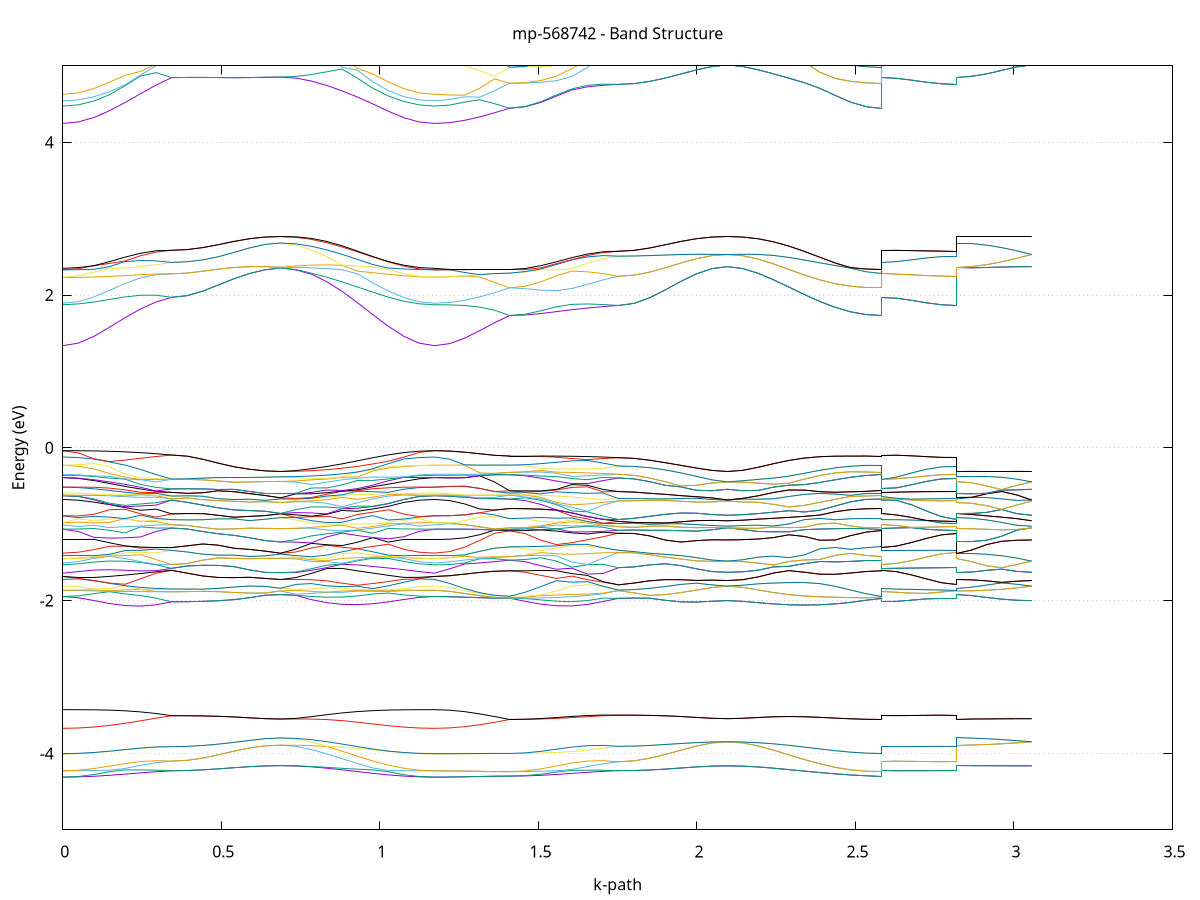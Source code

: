 set title 'mp-568742 - Band Structure'
set xlabel 'k-path'
set ylabel 'Energy (eV)'
set grid y
set yrange [-5:5]
set terminal png size 800,600
set output 'mp-568742_bands_gnuplot.png'
plot '-' using 1:2 with lines notitle, '-' using 1:2 with lines notitle, '-' using 1:2 with lines notitle, '-' using 1:2 with lines notitle, '-' using 1:2 with lines notitle, '-' using 1:2 with lines notitle, '-' using 1:2 with lines notitle, '-' using 1:2 with lines notitle, '-' using 1:2 with lines notitle, '-' using 1:2 with lines notitle, '-' using 1:2 with lines notitle, '-' using 1:2 with lines notitle, '-' using 1:2 with lines notitle, '-' using 1:2 with lines notitle, '-' using 1:2 with lines notitle, '-' using 1:2 with lines notitle, '-' using 1:2 with lines notitle, '-' using 1:2 with lines notitle, '-' using 1:2 with lines notitle, '-' using 1:2 with lines notitle, '-' using 1:2 with lines notitle, '-' using 1:2 with lines notitle, '-' using 1:2 with lines notitle, '-' using 1:2 with lines notitle, '-' using 1:2 with lines notitle, '-' using 1:2 with lines notitle, '-' using 1:2 with lines notitle, '-' using 1:2 with lines notitle, '-' using 1:2 with lines notitle, '-' using 1:2 with lines notitle, '-' using 1:2 with lines notitle, '-' using 1:2 with lines notitle, '-' using 1:2 with lines notitle, '-' using 1:2 with lines notitle, '-' using 1:2 with lines notitle, '-' using 1:2 with lines notitle, '-' using 1:2 with lines notitle, '-' using 1:2 with lines notitle, '-' using 1:2 with lines notitle, '-' using 1:2 with lines notitle, '-' using 1:2 with lines notitle, '-' using 1:2 with lines notitle, '-' using 1:2 with lines notitle, '-' using 1:2 with lines notitle, '-' using 1:2 with lines notitle, '-' using 1:2 with lines notitle, '-' using 1:2 with lines notitle, '-' using 1:2 with lines notitle, '-' using 1:2 with lines notitle, '-' using 1:2 with lines notitle, '-' using 1:2 with lines notitle, '-' using 1:2 with lines notitle, '-' using 1:2 with lines notitle, '-' using 1:2 with lines notitle, '-' using 1:2 with lines notitle, '-' using 1:2 with lines notitle, '-' using 1:2 with lines notitle, '-' using 1:2 with lines notitle, '-' using 1:2 with lines notitle, '-' using 1:2 with lines notitle, '-' using 1:2 with lines notitle, '-' using 1:2 with lines notitle, '-' using 1:2 with lines notitle, '-' using 1:2 with lines notitle, '-' using 1:2 with lines notitle, '-' using 1:2 with lines notitle, '-' using 1:2 with lines notitle, '-' using 1:2 with lines notitle, '-' using 1:2 with lines notitle, '-' using 1:2 with lines notitle, '-' using 1:2 with lines notitle, '-' using 1:2 with lines notitle, '-' using 1:2 with lines notitle, '-' using 1:2 with lines notitle, '-' using 1:2 with lines notitle, '-' using 1:2 with lines notitle, '-' using 1:2 with lines notitle, '-' using 1:2 with lines notitle, '-' using 1:2 with lines notitle, '-' using 1:2 with lines notitle, '-' using 1:2 with lines notitle, '-' using 1:2 with lines notitle, '-' using 1:2 with lines notitle, '-' using 1:2 with lines notitle, '-' using 1:2 with lines notitle, '-' using 1:2 with lines notitle, '-' using 1:2 with lines notitle, '-' using 1:2 with lines notitle, '-' using 1:2 with lines notitle, '-' using 1:2 with lines notitle, '-' using 1:2 with lines notitle, '-' using 1:2 with lines notitle, '-' using 1:2 with lines notitle, '-' using 1:2 with lines notitle, '-' using 1:2 with lines notitle, '-' using 1:2 with lines notitle, '-' using 1:2 with lines notitle, '-' using 1:2 with lines notitle, '-' using 1:2 with lines notitle, '-' using 1:2 with lines notitle, '-' using 1:2 with lines notitle, '-' using 1:2 with lines notitle, '-' using 1:2 with lines notitle, '-' using 1:2 with lines notitle, '-' using 1:2 with lines notitle, '-' using 1:2 with lines notitle, '-' using 1:2 with lines notitle, '-' using 1:2 with lines notitle, '-' using 1:2 with lines notitle, '-' using 1:2 with lines notitle, '-' using 1:2 with lines notitle, '-' using 1:2 with lines notitle, '-' using 1:2 with lines notitle, '-' using 1:2 with lines notitle, '-' using 1:2 with lines notitle, '-' using 1:2 with lines notitle, '-' using 1:2 with lines notitle, '-' using 1:2 with lines notitle, '-' using 1:2 with lines notitle, '-' using 1:2 with lines notitle, '-' using 1:2 with lines notitle, '-' using 1:2 with lines notitle, '-' using 1:2 with lines notitle, '-' using 1:2 with lines notitle, '-' using 1:2 with lines notitle, '-' using 1:2 with lines notitle, '-' using 1:2 with lines notitle, '-' using 1:2 with lines notitle, '-' using 1:2 with lines notitle, '-' using 1:2 with lines notitle, '-' using 1:2 with lines notitle, '-' using 1:2 with lines notitle, '-' using 1:2 with lines notitle, '-' using 1:2 with lines notitle, '-' using 1:2 with lines notitle, '-' using 1:2 with lines notitle, '-' using 1:2 with lines notitle, '-' using 1:2 with lines notitle, '-' using 1:2 with lines notitle, '-' using 1:2 with lines notitle, '-' using 1:2 with lines notitle, '-' using 1:2 with lines notitle, '-' using 1:2 with lines notitle, '-' using 1:2 with lines notitle, '-' using 1:2 with lines notitle, '-' using 1:2 with lines notitle, '-' using 1:2 with lines notitle, '-' using 1:2 with lines notitle, '-' using 1:2 with lines notitle, '-' using 1:2 with lines notitle, '-' using 1:2 with lines notitle, '-' using 1:2 with lines notitle, '-' using 1:2 with lines notitle, '-' using 1:2 with lines notitle, '-' using 1:2 with lines notitle, '-' using 1:2 with lines notitle, '-' using 1:2 with lines notitle, '-' using 1:2 with lines notitle, '-' using 1:2 with lines notitle, '-' using 1:2 with lines notitle, '-' using 1:2 with lines notitle, '-' using 1:2 with lines notitle, '-' using 1:2 with lines notitle, '-' using 1:2 with lines notitle, '-' using 1:2 with lines notitle, '-' using 1:2 with lines notitle, '-' using 1:2 with lines notitle, '-' using 1:2 with lines notitle, '-' using 1:2 with lines notitle, '-' using 1:2 with lines notitle, '-' using 1:2 with lines notitle, '-' using 1:2 with lines notitle, '-' using 1:2 with lines notitle, '-' using 1:2 with lines notitle, '-' using 1:2 with lines notitle, '-' using 1:2 with lines notitle, '-' using 1:2 with lines notitle, '-' using 1:2 with lines notitle, '-' using 1:2 with lines notitle, '-' using 1:2 with lines notitle, '-' using 1:2 with lines notitle, '-' using 1:2 with lines notitle, '-' using 1:2 with lines notitle, '-' using 1:2 with lines notitle, '-' using 1:2 with lines notitle, '-' using 1:2 with lines notitle, '-' using 1:2 with lines notitle, '-' using 1:2 with lines notitle, '-' using 1:2 with lines notitle, '-' using 1:2 with lines notitle, '-' using 1:2 with lines notitle, '-' using 1:2 with lines notitle
0.000000 -11.813298
0.049052 -11.810998
0.098104 -11.804198
0.147156 -11.793198
0.196208 -11.778098
0.245260 -11.759698
0.294312 -11.738498
0.343364 -11.715498
0.343364 -11.715498
0.392416 -11.713498
0.441469 -11.707498
0.490521 -11.697698
0.539573 -11.684698
0.588625 -11.669198
0.637677 -11.652798
0.686729 -11.643198
0.686729 -11.643198
0.735288 -11.660098
0.783847 -11.686698
0.832406 -11.713098
0.880965 -11.737698
0.929524 -11.759698
0.978083 -11.778398
1.026642 -11.793398
1.075201 -11.804398
1.123760 -11.811098
1.172320 -11.813298
1.172320 -11.813298
1.219747 -11.811298
1.267174 -11.805198
1.314602 -11.795198
1.362029 -11.781498
1.409456 -11.764598
1.409456 -11.764598
1.458508 -11.762698
1.507560 -11.757298
1.556613 -11.748398
1.605665 -11.736498
1.654717 -11.722198
1.703769 -11.706998
1.752821 -11.695598
1.752821 -11.695598
1.801873 -11.693698
1.850925 -11.688098
1.899977 -11.678998
1.949029 -11.666998
1.998081 -11.653098
2.047133 -11.639398
2.096185 -11.632498
2.096185 -11.632498
2.144744 -11.640098
2.193303 -11.657998
2.241862 -11.678998
2.290421 -11.699498
2.338981 -11.718198
2.387540 -11.734298
2.436099 -11.747298
2.484658 -11.756798
2.533217 -11.762598
2.581776 -11.764598
2.581776 -11.715498
2.629203 -11.714198
2.676631 -11.710498
2.724058 -11.704798
2.771485 -11.698698
2.818913 -11.695598
2.818913 -11.643198
2.866340 -11.642398
2.913767 -11.640098
2.961195 -11.636898
3.008622 -11.633798
3.056049 -11.632498
e
0.000000 -11.666898
0.049052 -11.665898
0.098104 -11.662998
0.147156 -11.659598
0.196208 -11.659898
0.245260 -11.671398
0.294312 -11.692098
0.343364 -11.715498
0.343364 -11.715498
0.392416 -11.713498
0.441469 -11.707498
0.490521 -11.697698
0.539573 -11.684698
0.588625 -11.669198
0.637677 -11.652798
0.686729 -11.643198
0.686729 -11.643198
0.735288 -11.642798
0.783847 -11.641798
0.832406 -11.641198
0.880965 -11.642398
0.929524 -11.646298
0.978083 -11.652098
1.026642 -11.657898
1.075201 -11.662798
1.123760 -11.665898
1.172320 -11.666898
1.172320 -11.666898
1.219747 -11.678298
1.267174 -11.699898
1.314602 -11.722898
1.362029 -11.744798
1.409456 -11.764598
1.409456 -11.764598
1.458508 -11.762498
1.507560 -11.756098
1.556613 -11.745898
1.605665 -11.732298
1.654717 -11.716298
1.703769 -11.700598
1.752821 -11.695598
1.752821 -11.695598
1.801873 -11.693698
1.850925 -11.688098
1.899977 -11.678998
1.949029 -11.666998
1.998081 -11.653098
2.047133 -11.639398
2.096185 -11.632498
2.096185 -11.632498
2.144744 -11.640098
2.193303 -11.657998
2.241862 -11.678998
2.290421 -11.699498
2.338981 -11.718198
2.387540 -11.734298
2.436099 -11.747298
2.484658 -11.756798
2.533217 -11.762598
2.581776 -11.764598
2.581776 -11.715498
2.629203 -11.714198
2.676631 -11.710498
2.724058 -11.704798
2.771485 -11.698698
2.818913 -11.695598
2.818913 -11.643198
2.866340 -11.642398
2.913767 -11.640098
2.961195 -11.636898
3.008622 -11.633798
3.056049 -11.632498
e
0.000000 -11.617698
0.049052 -11.616598
0.098104 -11.613398
0.147156 -11.608298
0.196208 -11.609598
0.245260 -11.614098
0.294312 -11.608698
0.343364 -11.600498
0.343364 -11.600498
0.392416 -11.599198
0.441469 -11.595498
0.490521 -11.589598
0.539573 -11.583098
0.588625 -11.584198
0.637677 -11.599298
0.686729 -11.609398
0.686729 -11.609398
0.735288 -11.608298
0.783847 -11.605298
0.832406 -11.600298
0.880965 -11.593698
0.929524 -11.592298
0.978083 -11.600898
1.026642 -11.608098
1.075201 -11.613398
1.123760 -11.616598
1.172320 -11.617698
1.172320 -11.617698
1.219747 -11.607298
1.267174 -11.588998
1.314602 -11.572998
1.362029 -11.562598
1.409456 -11.556898
1.409456 -11.556898
1.458508 -11.563898
1.507560 -11.578498
1.556613 -11.596098
1.605665 -11.615198
1.654717 -11.634398
1.703769 -11.650798
1.752821 -11.654098
1.752821 -11.654098
1.801873 -11.652498
1.850925 -11.647598
1.899977 -11.639598
1.949029 -11.628898
1.998081 -11.615698
2.047133 -11.600598
2.096185 -11.586298
2.096185 -11.586298
2.144744 -11.595398
2.193303 -11.598098
2.241862 -11.596698
2.290421 -11.593098
2.338981 -11.587998
2.387540 -11.581698
2.436099 -11.574498
2.484658 -11.566998
2.533217 -11.560098
2.581776 -11.556898
2.581776 -11.600498
2.629203 -11.607998
2.676631 -11.622398
2.724058 -11.637198
2.771485 -11.649098
2.818913 -11.654098
2.818913 -11.609398
2.866340 -11.608398
2.913767 -11.605398
2.961195 -11.600598
3.008622 -11.594098
3.056049 -11.586298
e
0.000000 -11.550098
0.049052 -11.555098
0.098104 -11.572798
0.147156 -11.593098
0.196208 -11.602098
0.245260 -11.596498
0.294312 -11.594998
0.343364 -11.600498
0.343364 -11.600498
0.392416 -11.599198
0.441469 -11.595498
0.490521 -11.589598
0.539573 -11.583098
0.588625 -11.584198
0.637677 -11.599298
0.686729 -11.609398
0.686729 -11.609398
0.735288 -11.592898
0.783847 -11.570598
0.832406 -11.580298
0.880965 -11.585498
0.929524 -11.585698
0.978083 -11.579198
1.026642 -11.570098
1.075201 -11.558898
1.123760 -11.552498
1.172320 -11.550098
1.172320 -11.550098
1.219747 -11.550298
1.267174 -11.550798
1.314602 -11.551898
1.362029 -11.553698
1.409456 -11.556898
1.409456 -11.556898
1.458508 -11.556298
1.507560 -11.559498
1.556613 -11.575198
1.605665 -11.595598
1.654717 -11.617498
1.703769 -11.638798
1.752821 -11.654098
1.752821 -11.654098
1.801873 -11.652498
1.850925 -11.647598
1.899977 -11.639598
1.949029 -11.628898
1.998081 -11.615698
2.047133 -11.600598
2.096185 -11.586298
2.096185 -11.586298
2.144744 -11.595398
2.193303 -11.598098
2.241862 -11.596698
2.290421 -11.593098
2.338981 -11.587998
2.387540 -11.581698
2.436099 -11.574498
2.484658 -11.566998
2.533217 -11.560098
2.581776 -11.556898
2.581776 -11.600498
2.629203 -11.607998
2.676631 -11.622398
2.724058 -11.637198
2.771485 -11.649098
2.818913 -11.654098
2.818913 -11.609398
2.866340 -11.608398
2.913767 -11.605398
2.961195 -11.600598
3.008622 -11.594098
3.056049 -11.586298
e
0.000000 -11.535098
0.049052 -11.544098
0.098104 -11.544798
0.147156 -11.544498
0.196208 -11.552598
0.245260 -11.560398
0.294312 -11.564298
0.343364 -11.561298
0.343364 -11.561298
0.392416 -11.560498
0.441469 -11.558298
0.490521 -11.555598
0.539573 -11.557298
0.588625 -11.562998
0.637677 -11.556898
0.686729 -11.551898
0.686729 -11.551898
0.735288 -11.558998
0.783847 -11.568598
0.832406 -11.572298
0.880965 -11.582498
0.929524 -11.584898
0.978083 -11.576698
1.026642 -11.567498
1.075201 -11.558898
1.123760 -11.546498
1.172320 -11.535098
1.172320 -11.535098
1.219747 -11.534998
1.267174 -11.534998
1.314602 -11.534898
1.362029 -11.534798
1.409456 -11.534798
1.409456 -11.534798
1.458508 -11.539298
1.507560 -11.545498
1.556613 -11.541898
1.605665 -11.534398
1.654717 -11.525798
1.703769 -11.517498
1.752821 -11.511098
1.752821 -11.511098
1.801873 -11.512698
1.850925 -11.518798
1.899977 -11.530398
1.949029 -11.545898
1.998081 -11.562898
2.047133 -11.578598
2.096185 -11.586298
2.096185 -11.586298
2.144744 -11.585298
2.193303 -11.582298
2.241862 -11.577698
2.290421 -11.571698
2.338981 -11.564598
2.387540 -11.556898
2.436099 -11.549098
2.484658 -11.541998
2.533217 -11.536698
2.581776 -11.534798
2.581776 -11.561298
2.629203 -11.553998
2.676631 -11.539998
2.724058 -11.525998
2.771485 -11.515298
2.818913 -11.511098
2.818913 -11.551898
2.866340 -11.554198
2.913767 -11.560298
2.961195 -11.570598
3.008622 -11.578398
3.056049 -11.586298
e
0.000000 -11.535098
0.049052 -11.533898
0.098104 -11.537998
0.147156 -11.544298
0.196208 -11.545398
0.245260 -11.549198
0.294312 -11.554998
0.343364 -11.561298
0.343364 -11.561298
0.392416 -11.560498
0.441469 -11.558298
0.490521 -11.555598
0.539573 -11.557298
0.588625 -11.562998
0.637677 -11.556898
0.686729 -11.551898
0.686729 -11.551898
0.735288 -11.555098
0.783847 -11.562698
0.832406 -11.549498
0.880965 -11.540298
0.929524 -11.536698
0.978083 -11.535798
1.026642 -11.535398
1.075201 -11.535198
1.123760 -11.535098
1.172320 -11.535098
1.172320 -11.535098
1.219747 -11.534998
1.267174 -11.534998
1.314602 -11.534898
1.362029 -11.534798
1.409456 -11.534798
1.409456 -11.534798
1.458508 -11.533498
1.507560 -11.529798
1.556613 -11.523898
1.605665 -11.515998
1.654717 -11.507398
1.703769 -11.507598
1.752821 -11.511098
1.752821 -11.511098
1.801873 -11.512698
1.850925 -11.518798
1.899977 -11.530398
1.949029 -11.545898
1.998081 -11.562898
2.047133 -11.578598
2.096185 -11.586298
2.096185 -11.586298
2.144744 -11.585298
2.193303 -11.582298
2.241862 -11.577698
2.290421 -11.571698
2.338981 -11.564598
2.387540 -11.556898
2.436099 -11.549098
2.484658 -11.541998
2.533217 -11.536698
2.581776 -11.534798
2.581776 -11.561298
2.629203 -11.553998
2.676631 -11.539998
2.724058 -11.525998
2.771485 -11.515298
2.818913 -11.511098
2.818913 -11.551898
2.866340 -11.554198
2.913767 -11.560298
2.961195 -11.570598
3.008622 -11.578398
3.056049 -11.586298
e
0.000000 -11.532498
0.049052 -11.533798
0.098104 -11.530098
0.147156 -11.524198
0.196208 -11.516298
0.245260 -11.507098
0.294312 -11.497398
0.343364 -11.491298
0.343364 -11.491298
0.392416 -11.497298
0.441469 -11.511398
0.490521 -11.528198
0.539573 -11.540498
0.588625 -11.540498
0.637677 -11.538098
0.686729 -11.537598
0.686729 -11.537598
0.735288 -11.537598
0.783847 -11.537398
0.832406 -11.536998
0.880965 -11.536598
0.929524 -11.536198
0.978083 -11.534798
1.026642 -11.533698
1.075201 -11.532998
1.123760 -11.532598
1.172320 -11.532498
1.172320 -11.532498
1.219747 -11.532498
1.267174 -11.532598
1.314602 -11.532698
1.362029 -11.532798
1.409456 -11.532798
1.409456 -11.532798
1.458508 -11.531598
1.507560 -11.527998
1.556613 -11.522098
1.605665 -11.514498
1.654717 -11.506798
1.703769 -11.497298
1.752821 -11.491298
1.752821 -11.491298
1.801873 -11.495698
1.850925 -11.505198
1.899977 -11.517398
1.949029 -11.532198
1.998081 -11.548798
2.047133 -11.566198
2.096185 -11.581298
2.096185 -11.581298
2.144744 -11.564098
2.193303 -11.542198
2.241862 -11.521698
2.290421 -11.507398
2.338981 -11.504598
2.387540 -11.508698
2.436099 -11.515298
2.484658 -11.522698
2.533217 -11.529598
2.581776 -11.532798
2.581776 -11.491298
2.629203 -11.491298
2.676631 -11.491298
2.724058 -11.491298
2.771485 -11.491298
2.818913 -11.491298
2.818913 -11.537598
2.866340 -11.547298
2.913767 -11.559698
2.961195 -11.568598
3.008622 -11.577498
3.056049 -11.581298
e
0.000000 -11.532498
0.049052 -11.531298
0.098104 -11.527698
0.147156 -11.521898
0.196208 -11.514198
0.245260 -11.505198
0.294312 -11.496098
0.343364 -11.491298
0.343364 -11.491298
0.392416 -11.497298
0.441469 -11.511398
0.490521 -11.528198
0.539573 -11.540498
0.588625 -11.540498
0.637677 -11.538098
0.686729 -11.537598
0.686729 -11.537598
0.735288 -11.536998
0.783847 -11.535998
0.832406 -11.535198
0.880965 -11.534498
0.929524 -11.533898
0.978083 -11.533498
1.026642 -11.532998
1.075201 -11.532698
1.123760 -11.532498
1.172320 -11.532498
1.172320 -11.532498
1.219747 -11.532498
1.267174 -11.532598
1.314602 -11.532698
1.362029 -11.532798
1.409456 -11.532798
1.409456 -11.532798
1.458508 -11.528198
1.507560 -11.520798
1.556613 -11.514398
1.605665 -11.509798
1.654717 -11.505498
1.703769 -11.496298
1.752821 -11.491298
1.752821 -11.491298
1.801873 -11.495698
1.850925 -11.505198
1.899977 -11.517398
1.949029 -11.532198
1.998081 -11.548798
2.047133 -11.566198
2.096185 -11.581298
2.096185 -11.581298
2.144744 -11.564098
2.193303 -11.542198
2.241862 -11.521698
2.290421 -11.507398
2.338981 -11.504598
2.387540 -11.508698
2.436099 -11.515298
2.484658 -11.522698
2.533217 -11.529598
2.581776 -11.532798
2.581776 -11.491298
2.629203 -11.491298
2.676631 -11.491298
2.724058 -11.491298
2.771485 -11.491298
2.818913 -11.491298
2.818913 -11.537598
2.866340 -11.547298
2.913767 -11.559698
2.961195 -11.568598
3.008622 -11.577498
3.056049 -11.581298
e
0.000000 -11.531398
0.049052 -11.521098
0.098104 -11.512698
0.147156 -11.506398
0.196208 -11.499898
0.245260 -11.491798
0.294312 -11.481998
0.343364 -11.472698
0.343364 -11.472698
0.392416 -11.479198
0.441469 -11.485298
0.490521 -11.492898
0.539573 -11.502198
0.588625 -11.512698
0.637677 -11.522698
0.686729 -11.527598
0.686729 -11.527598
0.735288 -11.526798
0.783847 -11.523798
0.832406 -11.515198
0.880965 -11.498398
0.929524 -11.482398
0.978083 -11.487198
1.026642 -11.496198
1.075201 -11.507498
1.123760 -11.519998
1.172320 -11.531398
1.172320 -11.531398
1.219747 -11.530298
1.267174 -11.526398
1.314602 -11.518598
1.362029 -11.506398
1.409456 -11.492298
1.409456 -11.492298
1.458508 -11.491598
1.507560 -11.489598
1.556613 -11.486598
1.605665 -11.482998
1.654717 -11.479398
1.703769 -11.476698
1.752821 -11.475598
1.752821 -11.475598
1.801873 -11.474698
1.850925 -11.478198
1.899977 -11.479798
1.949029 -11.478798
1.998081 -11.476598
2.047133 -11.474698
2.096185 -11.473898
2.096185 -11.473898
2.144744 -11.474698
2.193303 -11.476598
2.241862 -11.478598
2.290421 -11.477198
2.338981 -11.475198
2.387540 -11.479298
2.436099 -11.483798
2.484658 -11.487898
2.533217 -11.491098
2.581776 -11.492298
2.581776 -11.472698
2.629203 -11.472698
2.676631 -11.472698
2.724058 -11.473198
2.771485 -11.474798
2.818913 -11.475598
2.818913 -11.527598
2.866340 -11.517598
2.913767 -11.504098
2.961195 -11.491198
3.008622 -11.479898
3.056049 -11.473898
e
0.000000 -11.467798
0.049052 -11.465398
0.098104 -11.460998
0.147156 -11.459598
0.196208 -11.456998
0.245260 -11.457998
0.294312 -11.467598
0.343364 -11.472698
0.343364 -11.472698
0.392416 -11.479198
0.441469 -11.485298
0.490521 -11.492898
0.539573 -11.502198
0.588625 -11.512698
0.637677 -11.522698
0.686729 -11.527598
0.686729 -11.527598
0.735288 -11.519898
0.783847 -11.506598
0.832406 -11.493498
0.880965 -11.484198
0.929524 -11.478898
0.978083 -11.461498
1.026642 -11.460298
1.075201 -11.460998
1.123760 -11.465398
1.172320 -11.467798
1.172320 -11.467798
1.219747 -11.467998
1.267174 -11.469198
1.314602 -11.472298
1.362029 -11.479998
1.409456 -11.492298
1.409456 -11.492298
1.458508 -11.490598
1.507560 -11.487098
1.556613 -11.483698
1.605665 -11.480698
1.654717 -11.478198
1.703769 -11.476298
1.752821 -11.475598
1.752821 -11.475598
1.801873 -11.474698
1.850925 -11.478198
1.899977 -11.479798
1.949029 -11.478798
1.998081 -11.476598
2.047133 -11.474698
2.096185 -11.473898
2.096185 -11.473898
2.144744 -11.474698
2.193303 -11.476598
2.241862 -11.478598
2.290421 -11.477198
2.338981 -11.475198
2.387540 -11.479298
2.436099 -11.483798
2.484658 -11.487898
2.533217 -11.491098
2.581776 -11.492298
2.581776 -11.472698
2.629203 -11.472698
2.676631 -11.472698
2.724058 -11.473198
2.771485 -11.474798
2.818913 -11.475598
2.818913 -11.527598
2.866340 -11.517598
2.913767 -11.504098
2.961195 -11.491198
3.008622 -11.479898
3.056049 -11.473898
e
0.000000 -11.461298
0.049052 -11.461198
0.098104 -11.458898
0.147156 -11.450798
0.196208 -11.448398
0.245260 -11.457198
0.294312 -11.466798
0.343364 -11.471298
0.343364 -11.471298
0.392416 -11.463698
0.441469 -11.457798
0.490521 -11.456298
0.539573 -11.458898
0.588625 -11.462898
0.637677 -11.466298
0.686729 -11.467598
0.686729 -11.467598
0.735288 -11.467498
0.783847 -11.467298
0.832406 -11.466598
0.880965 -11.463998
0.929524 -11.458398
0.978083 -11.458898
1.026642 -11.450898
1.075201 -11.459198
1.123760 -11.461198
1.172320 -11.461298
1.172320 -11.461298
1.219747 -11.461298
1.267174 -11.461298
1.314602 -11.461098
1.362029 -11.460798
1.409456 -11.459898
1.409456 -11.459898
1.458508 -11.459098
1.507560 -11.456698
1.556613 -11.453898
1.605665 -11.451698
1.654717 -11.457798
1.703769 -11.467498
1.752821 -11.472698
1.752821 -11.472698
1.801873 -11.473598
1.850925 -11.470198
1.899977 -11.466998
1.949029 -11.463898
1.998081 -11.461098
2.047133 -11.458898
2.096185 -11.458098
2.096185 -11.458098
2.144744 -11.458898
2.193303 -11.461298
2.241862 -11.464698
2.290421 -11.468398
2.338981 -11.465198
2.387540 -11.453098
2.436099 -11.452898
2.484658 -11.456498
2.533217 -11.458998
2.581776 -11.459898
2.581776 -11.471298
2.629203 -11.471498
2.676631 -11.472098
2.724058 -11.472698
2.771485 -11.472698
2.818913 -11.472698
2.818913 -11.467598
2.866340 -11.465298
2.913767 -11.459198
2.961195 -11.450998
3.008622 -11.453698
3.056049 -11.458098
e
0.000000 -11.441998
0.049052 -11.442098
0.098104 -11.442798
0.147156 -11.444298
0.196208 -11.447798
0.245260 -11.453098
0.294312 -11.461098
0.343364 -11.471298
0.343364 -11.471298
0.392416 -11.463698
0.441469 -11.457798
0.490521 -11.456298
0.539573 -11.458898
0.588625 -11.462898
0.637677 -11.466298
0.686729 -11.467598
0.686729 -11.467598
0.735288 -11.464998
0.783847 -11.458298
0.832406 -11.449098
0.880965 -11.450098
0.929524 -11.453498
0.978083 -11.447398
1.026642 -11.448798
1.075201 -11.443298
1.123760 -11.442198
1.172320 -11.441998
1.172320 -11.441998
1.219747 -11.443398
1.267174 -11.447598
1.314602 -11.453298
1.362029 -11.457798
1.409456 -11.459898
1.409456 -11.459898
1.458508 -11.458998
1.507560 -11.456598
1.556613 -11.453098
1.605665 -11.448798
1.654717 -11.457298
1.703769 -11.466898
1.752821 -11.472698
1.752821 -11.472698
1.801873 -11.473598
1.850925 -11.470198
1.899977 -11.466998
1.949029 -11.463898
1.998081 -11.461098
2.047133 -11.458898
2.096185 -11.458098
2.096185 -11.458098
2.144744 -11.458898
2.193303 -11.461298
2.241862 -11.464698
2.290421 -11.468398
2.338981 -11.465198
2.387540 -11.453098
2.436099 -11.452898
2.484658 -11.456498
2.533217 -11.458998
2.581776 -11.459898
2.581776 -11.471298
2.629203 -11.471498
2.676631 -11.472098
2.724058 -11.472698
2.771485 -11.472698
2.818913 -11.472698
2.818913 -11.467598
2.866340 -11.465298
2.913767 -11.459198
2.961195 -11.450998
3.008622 -11.453698
3.056049 -11.458098
e
0.000000 -11.428698
0.049052 -11.430098
0.098104 -11.433998
0.147156 -11.440198
0.196208 -11.447298
0.245260 -11.452798
0.294312 -11.447998
0.343364 -11.442198
0.343364 -11.442198
0.392416 -11.442698
0.441469 -11.443598
0.490521 -11.443298
0.539573 -11.441398
0.588625 -11.439298
0.637677 -11.437898
0.686729 -11.437398
0.686729 -11.437398
0.735288 -11.438298
0.783847 -11.440998
0.832406 -11.445198
0.880965 -11.439298
0.929524 -11.438398
0.978083 -11.441898
1.026642 -11.439698
1.075201 -11.433798
1.123760 -11.430098
1.172320 -11.428698
1.172320 -11.428698
1.219747 -11.428698
1.267174 -11.428698
1.314602 -11.428698
1.362029 -11.428698
1.409456 -11.428598
1.409456 -11.428598
1.458508 -11.429998
1.507560 -11.433898
1.556613 -11.440098
1.605665 -11.448298
1.654717 -11.450098
1.703769 -11.448498
1.752821 -11.445598
1.752821 -11.445598
1.801873 -11.444198
1.850925 -11.441198
1.899977 -11.438198
1.949029 -11.435798
1.998081 -11.434298
2.047133 -11.433498
2.096185 -11.433298
2.096185 -11.433298
2.144744 -11.433798
2.193303 -11.435098
2.241862 -11.437398
2.290421 -11.440498
2.338981 -11.444198
2.387540 -11.448198
2.436099 -11.441698
2.484658 -11.434198
2.533217 -11.429998
2.581776 -11.428598
2.581776 -11.442198
2.629203 -11.442398
2.676631 -11.442798
2.724058 -11.443798
2.771485 -11.444998
2.818913 -11.445598
2.818913 -11.437398
2.866340 -11.438498
2.913767 -11.441798
2.961195 -11.447098
3.008622 -11.441998
3.056049 -11.433298
e
0.000000 -11.428598
0.049052 -11.429898
0.098104 -11.433698
0.147156 -11.439798
0.196208 -11.442698
0.245260 -11.435398
0.294312 -11.435898
0.343364 -11.442198
0.343364 -11.442198
0.392416 -11.442698
0.441469 -11.443598
0.490521 -11.443298
0.539573 -11.441398
0.588625 -11.439298
0.637677 -11.437898
0.686729 -11.437398
0.686729 -11.437398
0.735288 -11.437498
0.783847 -11.437598
0.832406 -11.437898
0.880965 -11.438198
0.929524 -11.433198
0.978083 -11.438398
1.026642 -11.437498
1.075201 -11.433598
1.123760 -11.429798
1.172320 -11.428598
1.172320 -11.428598
1.219747 -11.428598
1.267174 -11.428598
1.314602 -11.428598
1.362029 -11.428598
1.409456 -11.428598
1.409456 -11.428598
1.458508 -11.429998
1.507560 -11.433798
1.556613 -11.439898
1.605665 -11.447998
1.654717 -11.443898
1.703769 -11.440098
1.752821 -11.445598
1.752821 -11.445598
1.801873 -11.444198
1.850925 -11.441198
1.899977 -11.438198
1.949029 -11.435798
1.998081 -11.434298
2.047133 -11.433498
2.096185 -11.433298
2.096185 -11.433298
2.144744 -11.433798
2.193303 -11.435098
2.241862 -11.437398
2.290421 -11.440498
2.338981 -11.444198
2.387540 -11.448198
2.436099 -11.441698
2.484658 -11.434198
2.533217 -11.429998
2.581776 -11.428598
2.581776 -11.442198
2.629203 -11.442398
2.676631 -11.442798
2.724058 -11.443798
2.771485 -11.444998
2.818913 -11.445598
2.818913 -11.437398
2.866340 -11.438498
2.913767 -11.441798
2.961195 -11.447098
3.008622 -11.441998
3.056049 -11.433298
e
0.000000 -11.404398
0.049052 -11.405598
0.098104 -11.408998
0.147156 -11.414598
0.196208 -11.421698
0.245260 -11.429098
0.294312 -11.429298
0.343364 -11.423998
0.343364 -11.423998
0.392416 -11.423098
0.441469 -11.420698
0.490521 -11.417498
0.539573 -11.414498
0.588625 -11.412098
0.637677 -11.410698
0.686729 -11.410298
0.686729 -11.410298
0.735288 -11.411198
0.783847 -11.414198
0.832406 -11.418998
0.880965 -11.425398
0.929524 -11.429698
0.978083 -11.421098
1.026642 -11.414098
1.075201 -11.408798
1.123760 -11.405498
1.172320 -11.404398
1.172320 -11.404398
1.219747 -11.404398
1.267174 -11.404198
1.314602 -11.403998
1.362029 -11.403498
1.409456 -11.402898
1.409456 -11.402898
1.458508 -11.404298
1.507560 -11.408598
1.556613 -11.415198
1.605665 -11.423398
1.654717 -11.432098
1.703769 -11.438498
1.752821 -11.432798
1.752821 -11.432798
1.801873 -11.432098
1.850925 -11.430698
1.899977 -11.429898
1.949029 -11.430098
1.998081 -11.431298
2.047133 -11.432698
2.096185 -11.433298
2.096185 -11.433298
2.144744 -11.432398
2.193303 -11.429998
2.241862 -11.426698
2.290421 -11.422898
2.338981 -11.418998
2.387540 -11.414898
2.436099 -11.410798
2.484658 -11.406898
2.533217 -11.403998
2.581776 -11.402898
2.581776 -11.423998
2.629203 -11.424898
2.676631 -11.427098
2.724058 -11.429898
2.771485 -11.431998
2.818913 -11.432798
2.818913 -11.410298
2.866340 -11.411298
2.913767 -11.414198
2.961195 -11.418998
3.008622 -11.425498
3.056049 -11.433298
e
0.000000 -11.398298
0.049052 -11.399198
0.098104 -11.401798
0.147156 -11.405598
0.196208 -11.409898
0.245260 -11.414598
0.294312 -11.419198
0.343364 -11.423998
0.343364 -11.423998
0.392416 -11.423098
0.441469 -11.420698
0.490521 -11.417498
0.539573 -11.414498
0.588625 -11.412098
0.637677 -11.410698
0.686729 -11.410298
0.686729 -11.410298
0.735288 -11.410198
0.783847 -11.409898
0.832406 -11.409398
0.880965 -11.408598
0.929524 -11.407598
0.978083 -11.406098
1.026642 -11.403998
1.075201 -11.401398
1.123760 -11.399198
1.172320 -11.398298
1.172320 -11.398298
1.219747 -11.398598
1.267174 -11.399698
1.314602 -11.400898
1.362029 -11.401998
1.409456 -11.402898
1.409456 -11.402898
1.458508 -11.403698
1.507560 -11.406098
1.556613 -11.409898
1.605665 -11.414798
1.654717 -11.420498
1.703769 -11.426598
1.752821 -11.432798
1.752821 -11.432798
1.801873 -11.432098
1.850925 -11.430698
1.899977 -11.429898
1.949029 -11.430098
1.998081 -11.431298
2.047133 -11.432698
2.096185 -11.433298
2.096185 -11.433298
2.144744 -11.432398
2.193303 -11.429998
2.241862 -11.426698
2.290421 -11.422898
2.338981 -11.418998
2.387540 -11.414898
2.436099 -11.410798
2.484658 -11.406898
2.533217 -11.403998
2.581776 -11.402898
2.581776 -11.423998
2.629203 -11.424898
2.676631 -11.427098
2.724058 -11.429898
2.771485 -11.431998
2.818913 -11.432798
2.818913 -11.410298
2.866340 -11.411298
2.913767 -11.414198
2.961195 -11.418998
3.008622 -11.425498
3.056049 -11.433298
e
0.000000 -6.081098
0.049052 -6.080998
0.098104 -6.080898
0.147156 -6.080598
0.196208 -6.080398
0.245260 -6.080098
0.294312 -6.079898
0.343364 -6.079798
0.343364 -6.079798
0.392416 -6.078798
0.441469 -6.075798
0.490521 -6.070798
0.539573 -6.064298
0.588625 -6.057898
0.637677 -6.053698
0.686729 -6.052298
0.686729 -6.052298
0.735288 -6.053698
0.783847 -6.057198
0.832406 -6.061698
0.880965 -6.066298
0.929524 -6.070598
0.978083 -6.074198
1.026642 -6.077098
1.075201 -6.079198
1.123760 -6.080598
1.172320 -6.081098
1.172320 -6.081098
1.219747 -6.081298
1.267174 -6.081498
1.314602 -6.081698
1.362029 -6.081898
1.409456 -6.081898
1.409456 -6.081898
1.458508 -6.081798
1.507560 -6.081598
1.556613 -6.081298
1.605665 -6.080798
1.654717 -6.080398
1.703769 -6.080098
1.752821 -6.079798
1.752821 -6.079798
1.801873 -6.078798
1.850925 -6.075798
1.899977 -6.070798
1.949029 -6.064298
1.998081 -6.057798
2.047133 -6.053598
2.096185 -6.052198
2.096185 -6.052198
2.144744 -6.053498
2.193303 -6.056798
2.241862 -6.061198
2.290421 -6.065898
2.338981 -6.070298
2.387540 -6.073998
2.436099 -6.076998
2.484658 -6.079498
2.533217 -6.081298
2.581776 -6.081898
2.581776 -6.079798
2.629203 -6.079798
2.676631 -6.079798
2.724058 -6.079798
2.771485 -6.079798
2.818913 -6.079798
2.818913 -6.052298
2.866340 -6.052298
2.913767 -6.052298
2.961195 -6.052298
3.008622 -6.052198
3.056049 -6.052198
e
0.000000 -6.081098
0.049052 -6.080798
0.098104 -6.080698
0.147156 -6.080498
0.196208 -6.080198
0.245260 -6.079998
0.294312 -6.079898
0.343364 -6.079798
0.343364 -6.079798
0.392416 -6.078798
0.441469 -6.075798
0.490521 -6.070798
0.539573 -6.064298
0.588625 -6.057898
0.637677 -6.053698
0.686729 -6.052298
0.686729 -6.052298
0.735288 -6.053498
0.783847 -6.056498
0.832406 -6.060698
0.880965 -6.065298
0.929524 -6.069798
0.978083 -6.073698
1.026642 -6.076898
1.075201 -6.079198
1.123760 -6.080598
1.172320 -6.081098
1.172320 -6.081098
1.219747 -6.081298
1.267174 -6.081498
1.314602 -6.081698
1.362029 -6.081898
1.409456 -6.081898
1.409456 -6.081898
1.458508 -6.080698
1.507560 -6.079798
1.556613 -6.079698
1.605665 -6.079598
1.654717 -6.079598
1.703769 -6.079598
1.752821 -6.079798
1.752821 -6.079798
1.801873 -6.078798
1.850925 -6.075798
1.899977 -6.070798
1.949029 -6.064298
1.998081 -6.057798
2.047133 -6.053598
2.096185 -6.052198
2.096185 -6.052198
2.144744 -6.053498
2.193303 -6.056798
2.241862 -6.061198
2.290421 -6.065898
2.338981 -6.070298
2.387540 -6.073998
2.436099 -6.076998
2.484658 -6.079498
2.533217 -6.081298
2.581776 -6.081898
2.581776 -6.079798
2.629203 -6.079798
2.676631 -6.079798
2.724058 -6.079798
2.771485 -6.079798
2.818913 -6.079798
2.818913 -6.052298
2.866340 -6.052298
2.913767 -6.052298
2.961195 -6.052298
3.008622 -6.052198
3.056049 -6.052198
e
0.000000 -6.080898
0.049052 -6.080198
0.098104 -6.077398
0.147156 -6.072598
0.196208 -6.065998
0.245260 -6.058098
0.294312 -6.050298
0.343364 -6.045798
0.343364 -6.045798
0.392416 -6.045398
0.441469 -6.044298
0.490521 -6.042498
0.539573 -6.039298
0.588625 -6.033598
0.637677 -6.024198
0.686729 -6.016798
0.686729 -6.016798
0.735288 -6.026298
0.783847 -6.039298
0.832406 -6.050598
0.880965 -6.059798
0.929524 -6.066998
0.978083 -6.072498
1.026642 -6.076398
1.075201 -6.079098
1.123760 -6.080498
1.172320 -6.080898
1.172320 -6.080898
1.219747 -6.080698
1.267174 -6.080398
1.314602 -6.080198
1.362029 -6.079998
1.409456 -6.079998
1.409456 -6.079998
1.458508 -6.079898
1.507560 -6.077198
1.556613 -6.072698
1.605665 -6.066798
1.654717 -6.059498
1.703769 -6.051698
1.752821 -6.045998
1.752821 -6.045998
1.801873 -6.045598
1.850925 -6.044498
1.899977 -6.042498
1.949029 -6.039098
1.998081 -6.033298
2.047133 -6.023898
2.096185 -6.017098
2.096185 -6.017098
2.144744 -6.024198
2.193303 -6.036298
2.241862 -6.047598
2.290421 -6.057198
2.338981 -6.064998
2.387540 -6.071098
2.436099 -6.075598
2.484658 -6.078298
2.533217 -6.079598
2.581776 -6.079998
2.581776 -6.045798
2.629203 -6.045798
2.676631 -6.045798
2.724058 -6.045898
2.771485 -6.045998
2.818913 -6.045998
2.818913 -6.016798
2.866340 -6.016798
2.913767 -6.016898
2.961195 -6.016998
3.008622 -6.016998
3.056049 -6.017098
e
0.000000 -6.080898
0.049052 -6.079798
0.098104 -6.076398
0.147156 -6.070898
0.196208 -6.063398
0.245260 -6.054798
0.294312 -6.047698
0.343364 -6.045798
0.343364 -6.045798
0.392416 -6.045398
0.441469 -6.044298
0.490521 -6.042498
0.539573 -6.039298
0.588625 -6.033598
0.637677 -6.024198
0.686729 -6.016798
0.686729 -6.016798
0.735288 -6.022498
0.783847 -6.033198
0.832406 -6.044198
0.880965 -6.053998
0.929524 -6.062398
0.978083 -6.069098
1.026642 -6.074298
1.075201 -6.077998
1.123760 -6.080198
1.172320 -6.080898
1.172320 -6.080898
1.219747 -6.080698
1.267174 -6.080398
1.314602 -6.080198
1.362029 -6.079998
1.409456 -6.079998
1.409456 -6.079998
1.458508 -6.079198
1.507560 -6.076798
1.556613 -6.071298
1.605665 -6.063198
1.654717 -6.053898
1.703769 -6.046598
1.752821 -6.045998
1.752821 -6.045998
1.801873 -6.045598
1.850925 -6.044498
1.899977 -6.042498
1.949029 -6.039098
1.998081 -6.033298
2.047133 -6.023898
2.096185 -6.017098
2.096185 -6.017098
2.144744 -6.024198
2.193303 -6.036298
2.241862 -6.047598
2.290421 -6.057198
2.338981 -6.064998
2.387540 -6.071098
2.436099 -6.075598
2.484658 -6.078298
2.533217 -6.079598
2.581776 -6.079998
2.581776 -6.045798
2.629203 -6.045798
2.676631 -6.045798
2.724058 -6.045898
2.771485 -6.045998
2.818913 -6.045998
2.818913 -6.016798
2.866340 -6.016798
2.913767 -6.016898
2.961195 -6.016998
3.008622 -6.017098
3.056049 -6.017098
e
0.000000 -6.008298
0.049052 -6.007498
0.098104 -6.005798
0.147156 -6.005098
0.196208 -6.005598
0.245260 -6.006298
0.294312 -6.006598
0.343364 -6.006298
0.343364 -6.006298
0.392416 -6.007298
0.441469 -6.008698
0.490521 -6.010298
0.539573 -6.011798
0.588625 -6.012998
0.637677 -6.013798
0.686729 -6.013998
0.686729 -6.013998
0.735288 -6.013798
0.783847 -6.013198
0.832406 -6.012198
0.880965 -6.010798
0.929524 -6.009198
0.978083 -6.007598
1.026642 -6.006098
1.075201 -6.005998
1.123760 -6.007498
1.172320 -6.008298
1.172320 -6.008298
1.219747 -6.007398
1.267174 -6.005098
1.314602 -6.001398
1.362029 -5.999898
1.409456 -5.999898
1.409456 -5.999898
1.458508 -6.001198
1.507560 -6.003498
1.556613 -6.005598
1.605665 -6.006998
1.654717 -6.007398
1.703769 -6.006998
1.752821 -6.006298
1.752821 -6.006298
1.801873 -6.007598
1.850925 -6.008998
1.899977 -6.010498
1.949029 -6.011898
1.998081 -6.012998
2.047133 -6.013698
2.096185 -6.013598
2.096185 -6.013598
2.144744 -6.013698
2.193303 -6.012998
2.241862 -6.011898
2.290421 -6.010498
2.338981 -6.008798
2.387540 -6.006898
2.436099 -6.004898
2.484658 -6.002898
2.533217 -6.000898
2.581776 -5.999898
2.581776 -6.006298
2.629203 -6.006298
2.676631 -6.006298
2.724058 -6.006298
2.771485 -6.006298
2.818913 -6.006298
2.818913 -6.013998
2.866340 -6.013998
2.913767 -6.013898
2.961195 -6.013698
3.008622 -6.013598
3.056049 -6.013598
e
0.000000 -5.999998
0.049052 -6.001098
0.098104 -6.002598
0.147156 -6.004098
0.196208 -6.005298
0.245260 -6.006198
0.294312 -6.006498
0.343364 -6.006298
0.343364 -6.006298
0.392416 -6.007298
0.441469 -6.008698
0.490521 -6.010298
0.539573 -6.011798
0.588625 -6.012998
0.637677 -6.013798
0.686729 -6.013998
0.686729 -6.013998
0.735288 -6.013798
0.783847 -6.013098
0.832406 -6.011798
0.880965 -6.009898
0.929524 -6.007598
0.978083 -6.004798
1.026642 -6.001898
1.075201 -6.001598
1.123760 -6.000898
1.172320 -5.999998
1.172320 -5.999998
1.219747 -5.999998
1.267174 -5.999898
1.314602 -5.999898
1.362029 -5.999898
1.409456 -5.999898
1.409456 -5.999898
1.458508 -6.000698
1.507560 -6.002198
1.556613 -6.003598
1.605665 -6.004998
1.654717 -6.005898
1.703769 -6.006398
1.752821 -6.006298
1.752821 -6.006298
1.801873 -6.007598
1.850925 -6.008998
1.899977 -6.010498
1.949029 -6.011898
1.998081 -6.012998
2.047133 -6.013698
2.096185 -6.013598
2.096185 -6.013598
2.144744 -6.013698
2.193303 -6.012998
2.241862 -6.011898
2.290421 -6.010498
2.338981 -6.008798
2.387540 -6.006898
2.436099 -6.004898
2.484658 -6.002898
2.533217 -6.000898
2.581776 -5.999898
2.581776 -6.006298
2.629203 -6.006298
2.676631 -6.006298
2.724058 -6.006298
2.771485 -6.006298
2.818913 -6.006298
2.818913 -6.013998
2.866340 -6.013998
2.913767 -6.013898
2.961195 -6.013698
3.008622 -6.013598
3.056049 -6.013598
e
0.000000 -5.999998
0.049052 -5.999998
0.098104 -5.999398
0.147156 -6.000598
0.196208 -6.002398
0.245260 -6.004098
0.294312 -6.005398
0.343364 -6.005798
0.343364 -6.005798
0.392416 -6.005098
0.441469 -6.004598
0.490521 -6.004498
0.539573 -6.004898
0.588625 -6.005798
0.637677 -6.006498
0.686729 -6.006898
0.686729 -6.006898
0.735288 -6.006698
0.783847 -6.006298
0.832406 -6.005698
0.880965 -6.004798
0.929524 -6.003798
0.978083 -6.002698
1.026642 -6.001698
1.075201 -6.000798
1.123760 -6.000198
1.172320 -5.999998
1.172320 -5.999998
1.219747 -5.999998
1.267174 -5.999898
1.314602 -5.999898
1.362029 -5.998398
1.409456 -5.998098
1.409456 -5.998098
1.458508 -5.998598
1.507560 -5.999798
1.556613 -6.001298
1.605665 -6.002998
1.654717 -6.004498
1.703769 -6.005698
1.752821 -6.006198
1.752821 -6.006198
1.801873 -6.005098
1.850925 -6.004198
1.899977 -6.003498
1.949029 -6.003098
1.998081 -6.002798
2.047133 -6.002698
2.096185 -6.002798
2.096185 -6.002798
2.144744 -6.002498
2.193303 -6.001898
2.241862 -6.001198
2.290421 -6.000498
2.338981 -5.999898
2.387540 -5.999198
2.436099 -5.998698
2.484658 -5.998198
2.533217 -5.997998
2.581776 -5.998098
2.581776 -6.005798
2.629203 -6.005798
2.676631 -6.005898
2.724058 -6.005998
2.771485 -6.006098
2.818913 -6.006198
2.818913 -6.006898
2.866340 -6.006698
2.913767 -6.006098
2.961195 -6.005198
3.008622 -6.004098
3.056049 -6.002798
e
0.000000 -5.999098
0.049052 -5.997998
0.098104 -5.998898
0.147156 -5.998798
0.196208 -6.001298
0.245260 -6.003098
0.294312 -6.004398
0.343364 -6.005798
0.343364 -6.005798
0.392416 -6.005098
0.441469 -6.004598
0.490521 -6.004498
0.539573 -6.004898
0.588625 -6.005798
0.637677 -6.006498
0.686729 -6.006898
0.686729 -6.006898
0.735288 -6.006298
0.783847 -6.005098
0.832406 -6.003498
0.880965 -6.001798
0.929524 -5.999998
0.978083 -5.998298
1.026642 -6.000098
1.075201 -5.999298
1.123760 -5.997998
1.172320 -5.999098
1.172320 -5.999098
1.219747 -5.998998
1.267174 -5.998898
1.314602 -5.998698
1.362029 -5.997798
1.409456 -5.998098
1.409456 -5.998098
1.458508 -5.997398
1.507560 -5.996298
1.556613 -5.998098
1.605665 -6.000298
1.654717 -6.002598
1.703769 -6.004598
1.752821 -6.006198
1.752821 -6.006198
1.801873 -6.005098
1.850925 -6.004198
1.899977 -6.003498
1.949029 -6.003098
1.998081 -6.002798
2.047133 -6.002698
2.096185 -6.002798
2.096185 -6.002798
2.144744 -6.002498
2.193303 -6.001898
2.241862 -6.001198
2.290421 -6.000498
2.338981 -5.999898
2.387540 -5.999198
2.436099 -5.998698
2.484658 -5.998198
2.533217 -5.997998
2.581776 -5.998098
2.581776 -6.005798
2.629203 -6.005798
2.676631 -6.005898
2.724058 -6.005998
2.771485 -6.006098
2.818913 -6.006198
2.818913 -6.006898
2.866340 -6.006698
2.913767 -6.006098
2.961195 -6.005198
3.008622 -6.004098
3.056049 -6.002798
e
0.000000 -5.997098
0.049052 -5.997598
0.098104 -5.996798
0.147156 -5.996798
0.196208 -5.994598
0.245260 -5.993698
0.294312 -5.992898
0.343364 -5.992298
0.343364 -5.992298
0.392416 -5.992798
0.441469 -5.994098
0.490521 -5.995698
0.539573 -5.997098
0.588625 -5.997898
0.637677 -5.998398
0.686729 -5.998598
0.686729 -5.998598
0.735288 -5.998298
0.783847 -5.997698
0.832406 -5.997198
0.880965 -5.996998
0.929524 -5.997298
0.978083 -5.998198
1.026642 -5.996398
1.075201 -5.996398
1.123760 -5.997698
1.172320 -5.997098
1.172320 -5.997098
1.219747 -5.997198
1.267174 -5.997298
1.314602 -5.997498
1.362029 -5.996798
1.409456 -5.992798
1.409456 -5.992798
1.458508 -5.994298
1.507560 -5.995998
1.556613 -5.995298
1.605665 -5.994398
1.654717 -5.995898
1.703769 -5.997198
1.752821 -5.992298
1.752821 -5.992298
1.801873 -5.992998
1.850925 -5.994498
1.899977 -5.996498
1.949029 -5.998598
1.998081 -6.000498
2.047133 -6.001898
2.096185 -6.002798
2.096185 -6.002798
2.144744 -6.001998
2.193303 -6.000998
2.241862 -5.999798
2.290421 -5.998698
2.338981 -5.997598
2.387540 -5.996498
2.436099 -5.995398
2.484658 -5.994398
2.533217 -5.993598
2.581776 -5.992798
2.581776 -5.992298
2.629203 -5.992298
2.676631 -5.992298
2.724058 -5.992298
2.771485 -5.992298
2.818913 -5.992298
2.818913 -5.998598
2.866340 -5.998798
2.913767 -5.999398
2.961195 -6.000298
3.008622 -6.001498
3.056049 -6.002798
e
0.000000 -5.992798
0.049052 -5.993798
0.098104 -5.996098
0.147156 -5.995598
0.196208 -5.992398
0.245260 -5.991598
0.294312 -5.991898
0.343364 -5.992298
0.343364 -5.992298
0.392416 -5.992798
0.441469 -5.994098
0.490521 -5.995698
0.539573 -5.997098
0.588625 -5.997898
0.637677 -5.998398
0.686729 -5.998598
0.686729 -5.998598
0.735288 -5.997798
0.783847 -5.996998
0.832406 -5.996298
0.880965 -5.995698
0.929524 -5.995098
0.978083 -5.994398
1.026642 -5.993898
1.075201 -5.994798
1.123760 -5.993398
1.172320 -5.992798
1.172320 -5.992798
1.219747 -5.992798
1.267174 -5.992798
1.314602 -5.992798
1.362029 -5.992798
1.409456 -5.992798
1.409456 -5.992798
1.458508 -5.992698
1.507560 -5.992298
1.556613 -5.991898
1.605665 -5.992298
1.654717 -5.993498
1.703769 -5.992798
1.752821 -5.992298
1.752821 -5.992298
1.801873 -5.992998
1.850925 -5.994498
1.899977 -5.996498
1.949029 -5.998598
1.998081 -6.000498
2.047133 -6.001898
2.096185 -6.002798
2.096185 -6.002798
2.144744 -6.001998
2.193303 -6.000998
2.241862 -5.999798
2.290421 -5.998698
2.338981 -5.997598
2.387540 -5.996498
2.436099 -5.995398
2.484658 -5.994398
2.533217 -5.993598
2.581776 -5.992798
2.581776 -5.992298
2.629203 -5.992298
2.676631 -5.992298
2.724058 -5.992298
2.771485 -5.992298
2.818913 -5.992298
2.818913 -5.998598
2.866340 -5.998798
2.913767 -5.999398
2.961195 -6.000298
3.008622 -6.001498
3.056049 -6.002798
e
0.000000 -5.992798
0.049052 -5.992498
0.098104 -5.992098
0.147156 -5.991798
0.196208 -5.991598
0.245260 -5.988598
0.294312 -5.988598
0.343364 -5.989198
0.343364 -5.989198
0.392416 -5.988898
0.441469 -5.988198
0.490521 -5.987298
0.539573 -5.986598
0.588625 -5.986898
0.637677 -5.990798
0.686729 -5.996798
0.686729 -5.996798
0.735288 -5.995398
0.783847 -5.991498
0.832406 -5.986398
0.880965 -5.981298
0.929524 -5.984698
0.978083 -5.989798
1.026642 -5.993698
1.075201 -5.993198
1.123760 -5.992898
1.172320 -5.992798
1.172320 -5.992798
1.219747 -5.992798
1.267174 -5.992798
1.314602 -5.992798
1.362029 -5.992798
1.409456 -5.991698
1.409456 -5.991698
1.458508 -5.990798
1.507560 -5.989598
1.556613 -5.989898
1.605665 -5.991698
1.654717 -5.991698
1.703769 -5.991898
1.752821 -5.991098
1.752821 -5.991098
1.801873 -5.990698
1.850925 -5.989898
1.899977 -5.988998
1.949029 -5.987998
1.998081 -5.987098
2.047133 -5.986398
2.096185 -5.986198
2.096185 -5.986198
2.144744 -5.985598
2.193303 -5.983998
2.241862 -5.982098
2.290421 -5.980698
2.338981 -5.980598
2.387540 -5.981898
2.436099 -5.984298
2.484658 -5.987198
2.533217 -5.990098
2.581776 -5.991698
2.581776 -5.989198
2.629203 -5.989398
2.676631 -5.989898
2.724058 -5.990498
2.771485 -5.990898
2.818913 -5.991098
2.818913 -5.996798
2.866340 -5.996298
2.913767 -5.994898
2.961195 -5.992598
3.008622 -5.989598
3.056049 -5.986198
e
0.000000 -5.975898
0.049052 -5.975398
0.098104 -5.974898
0.147156 -5.975798
0.196208 -5.978998
0.245260 -5.983998
0.294312 -5.987598
0.343364 -5.989198
0.343364 -5.989198
0.392416 -5.988898
0.441469 -5.988198
0.490521 -5.987298
0.539573 -5.986598
0.588625 -5.986898
0.637677 -5.990798
0.686729 -5.996798
0.686729 -5.996798
0.735288 -5.984798
0.783847 -5.974798
0.832406 -5.976598
0.880965 -5.979998
0.929524 -5.977298
0.978083 -5.974898
1.026642 -5.973998
1.075201 -5.974498
1.123760 -5.975398
1.172320 -5.975898
1.172320 -5.975898
1.219747 -5.976598
1.267174 -5.978798
1.314602 -5.982198
1.362029 -5.986698
1.409456 -5.991698
1.409456 -5.991698
1.458508 -5.989598
1.507560 -5.985798
1.556613 -5.980998
1.605665 -5.976398
1.654717 -5.974798
1.703769 -5.980498
1.752821 -5.991098
1.752821 -5.991098
1.801873 -5.990698
1.850925 -5.989898
1.899977 -5.988998
1.949029 -5.987998
1.998081 -5.987098
2.047133 -5.986398
2.096185 -5.986198
2.096185 -5.986198
2.144744 -5.985598
2.193303 -5.983998
2.241862 -5.982098
2.290421 -5.980698
2.338981 -5.980598
2.387540 -5.981898
2.436099 -5.984298
2.484658 -5.987198
2.533217 -5.990098
2.581776 -5.991698
2.581776 -5.989198
2.629203 -5.989398
2.676631 -5.989898
2.724058 -5.990498
2.771485 -5.990898
2.818913 -5.991098
2.818913 -5.996798
2.866340 -5.996298
2.913767 -5.994898
2.961195 -5.992598
3.008622 -5.989598
3.056049 -5.986198
e
0.000000 -5.867498
0.049052 -5.866498
0.098104 -5.863398
0.147156 -5.859398
0.196208 -5.875298
0.245260 -5.897098
0.294312 -5.911198
0.343364 -5.913798
0.343364 -5.913798
0.392416 -5.914198
0.441469 -5.916798
0.490521 -5.924298
0.539573 -5.938198
0.588625 -5.955398
0.637677 -5.969598
0.686729 -5.973998
0.686729 -5.973998
0.735288 -5.974098
0.783847 -5.963998
0.832406 -5.940198
0.880965 -5.914898
0.929524 -5.888998
0.978083 -5.869798
1.026642 -5.861898
1.075201 -5.863998
1.123760 -5.866498
1.172320 -5.867498
1.172320 -5.867498
1.219747 -5.867098
1.267174 -5.865898
1.314602 -5.863898
1.362029 -5.861198
1.409456 -5.857798
1.409456 -5.857798
1.458508 -5.856898
1.507560 -5.854298
1.556613 -5.857498
1.605665 -5.883998
1.654717 -5.905398
1.703769 -5.914298
1.752821 -5.910198
1.752821 -5.910198
1.801873 -5.910898
1.850925 -5.914198
1.899977 -5.922698
1.949029 -5.937798
1.998081 -5.957098
2.047133 -5.976098
2.096185 -5.986198
2.096185 -5.986198
2.144744 -5.976898
2.193303 -5.957998
2.241862 -5.935798
2.290421 -5.911798
2.338981 -5.887098
2.387540 -5.863198
2.436099 -5.848298
2.484658 -5.853198
2.533217 -5.856598
2.581776 -5.857798
2.581776 -5.913798
2.629203 -5.913498
2.676631 -5.912498
2.724058 -5.911398
2.771485 -5.910498
2.818913 -5.910198
2.818913 -5.973998
2.866340 -5.974598
2.913767 -5.976498
2.961195 -5.979298
3.008622 -5.982598
3.056049 -5.986198
e
0.000000 -5.838498
0.049052 -5.837598
0.098104 -5.837098
0.147156 -5.851898
0.196208 -5.872898
0.245260 -5.891498
0.294312 -5.906098
0.343364 -5.913798
0.343364 -5.913798
0.392416 -5.914198
0.441469 -5.916798
0.490521 -5.924298
0.539573 -5.938198
0.588625 -5.955398
0.637677 -5.969598
0.686729 -5.973998
0.686729 -5.973998
0.735288 -5.967198
0.783847 -5.951498
0.832406 -5.931898
0.880965 -5.910598
0.929524 -5.888998
0.978083 -5.864598
1.026642 -5.844598
1.075201 -5.835698
1.123760 -5.837598
1.172320 -5.838498
1.172320 -5.838498
1.219747 -5.840398
1.267174 -5.844598
1.314602 -5.849298
1.362029 -5.853798
1.409456 -5.857798
1.409456 -5.857798
1.458508 -5.856298
1.507560 -5.851798
1.556613 -5.850898
1.605665 -5.863898
1.654717 -5.882198
1.703769 -5.898398
1.752821 -5.910198
1.752821 -5.910198
1.801873 -5.910898
1.850925 -5.914198
1.899977 -5.922698
1.949029 -5.937798
1.998081 -5.957098
2.047133 -5.976098
2.096185 -5.986198
2.096185 -5.986198
2.144744 -5.976898
2.193303 -5.957998
2.241862 -5.935798
2.290421 -5.911798
2.338981 -5.887098
2.387540 -5.863198
2.436099 -5.848298
2.484658 -5.853198
2.533217 -5.856598
2.581776 -5.857798
2.581776 -5.913798
2.629203 -5.913498
2.676631 -5.912498
2.724058 -5.911398
2.771485 -5.910498
2.818913 -5.910198
2.818913 -5.973998
2.866340 -5.974598
2.913767 -5.976498
2.961195 -5.979298
3.008622 -5.982598
3.056049 -5.986198
e
0.000000 -5.823098
0.049052 -5.824898
0.098104 -5.834298
0.147156 -5.850398
0.196208 -5.849698
0.245260 -5.841698
0.294312 -5.833998
0.343364 -5.827898
0.343364 -5.827898
0.392416 -5.831698
0.441469 -5.837698
0.490521 -5.841098
0.539573 -5.840098
0.588625 -5.836198
0.637677 -5.832598
0.686729 -5.831398
0.686729 -5.831398
0.735288 -5.832598
0.783847 -5.834998
0.832406 -5.836298
0.880965 -5.835098
0.929524 -5.838998
0.978083 -5.843398
1.026642 -5.837698
1.075201 -5.829098
1.123760 -5.824398
1.172320 -5.823098
1.172320 -5.823098
1.219747 -5.821698
1.267174 -5.820998
1.314602 -5.819998
1.362029 -5.818898
1.409456 -5.818398
1.409456 -5.818398
1.458508 -5.821098
1.507560 -5.833598
1.556613 -5.844798
1.605665 -5.843198
1.654717 -5.836798
1.703769 -5.830798
1.752821 -5.826198
1.752821 -5.826198
1.801873 -5.827698
1.850925 -5.832098
1.899977 -5.838198
1.949029 -5.843898
1.998081 -5.847998
2.047133 -5.850398
2.096185 -5.851198
2.096185 -5.851198
2.144744 -5.850398
2.193303 -5.848098
2.241862 -5.844598
2.290421 -5.840298
2.338981 -5.836498
2.387540 -5.840098
2.436099 -5.840698
2.484658 -5.826298
2.533217 -5.819698
2.581776 -5.818398
2.581776 -5.827898
2.629203 -5.827798
2.676631 -5.827398
2.724058 -5.826798
2.771485 -5.826298
2.818913 -5.826198
2.818913 -5.831398
2.866340 -5.837398
2.913767 -5.843098
2.961195 -5.847498
3.008622 -5.850298
3.056049 -5.851198
e
0.000000 -5.821898
0.049052 -5.823598
0.098104 -5.829298
0.147156 -5.828598
0.196208 -5.824998
0.245260 -5.823098
0.294312 -5.824198
0.343364 -5.827898
0.343364 -5.827898
0.392416 -5.831698
0.441469 -5.837698
0.490521 -5.841098
0.539573 -5.840098
0.588625 -5.836198
0.637677 -5.832598
0.686729 -5.831398
0.686729 -5.831398
0.735288 -5.831698
0.783847 -5.832698
0.832406 -5.833798
0.880965 -5.834598
0.929524 -5.834398
0.978083 -5.832898
1.026642 -5.830298
1.075201 -5.827198
1.123760 -5.823698
1.172320 -5.821898
1.172320 -5.821898
1.219747 -5.821698
1.267174 -5.820998
1.314602 -5.819998
1.362029 -5.818898
1.409456 -5.818398
1.409456 -5.818398
1.458508 -5.818298
1.507560 -5.828598
1.556613 -5.843398
1.605665 -5.836698
1.654717 -5.829098
1.703769 -5.824898
1.752821 -5.826198
1.752821 -5.826198
1.801873 -5.827698
1.850925 -5.832098
1.899977 -5.838198
1.949029 -5.843898
1.998081 -5.847998
2.047133 -5.850398
2.096185 -5.851198
2.096185 -5.851198
2.144744 -5.850398
2.193303 -5.848098
2.241862 -5.844598
2.290421 -5.840298
2.338981 -5.836498
2.387540 -5.840098
2.436099 -5.840698
2.484658 -5.826298
2.533217 -5.819698
2.581776 -5.818398
2.581776 -5.827898
2.629203 -5.827798
2.676631 -5.827398
2.724058 -5.826798
2.771485 -5.826298
2.818913 -5.826198
2.818913 -5.831398
2.866340 -5.837398
2.913767 -5.843098
2.961195 -5.847498
3.008622 -5.850298
3.056049 -5.851198
e
0.000000 -5.821898
0.049052 -5.821798
0.098104 -5.821498
0.147156 -5.820998
0.196208 -5.820198
0.245260 -5.819098
0.294312 -5.817598
0.343364 -5.815598
0.343364 -5.815598
0.392416 -5.814198
0.441469 -5.813998
0.490521 -5.816798
0.539573 -5.821798
0.588625 -5.826498
0.637677 -5.829598
0.686729 -5.830498
0.686729 -5.830498
0.735288 -5.830198
0.783847 -5.829698
0.832406 -5.830198
0.880965 -5.833398
0.929524 -5.831398
0.978083 -5.826398
1.026642 -5.828898
1.075201 -5.824498
1.123760 -5.821698
1.172320 -5.821898
1.172320 -5.821898
1.219747 -5.821498
1.267174 -5.818198
1.314602 -5.814698
1.362029 -5.814198
1.409456 -5.814498
1.409456 -5.814498
1.458508 -5.818098
1.507560 -5.817098
1.556613 -5.815598
1.605665 -5.813698
1.654717 -5.815198
1.703769 -5.815798
1.752821 -5.813998
1.752821 -5.813998
1.801873 -5.815398
1.850925 -5.818498
1.899977 -5.819798
1.949029 -5.817498
1.998081 -5.812998
2.047133 -5.809198
2.096185 -5.807898
2.096185 -5.807898
2.144744 -5.809098
2.193303 -5.812198
2.241862 -5.816098
2.290421 -5.821698
2.338981 -5.828698
2.387540 -5.828198
2.436099 -5.823498
2.484658 -5.819398
2.533217 -5.816098
2.581776 -5.814498
2.581776 -5.815598
2.629203 -5.815098
2.676631 -5.813698
2.724058 -5.813698
2.771485 -5.813898
2.818913 -5.813998
2.818913 -5.830498
2.866340 -5.824198
2.913767 -5.817898
2.961195 -5.812698
3.008622 -5.809098
3.056049 -5.807898
e
0.000000 -5.812698
0.049052 -5.814698
0.098104 -5.816598
0.147156 -5.816298
0.196208 -5.815198
0.245260 -5.814198
0.294312 -5.813498
0.343364 -5.815598
0.343364 -5.815598
0.392416 -5.814198
0.441469 -5.813998
0.490521 -5.816798
0.539573 -5.821798
0.588625 -5.826498
0.637677 -5.829598
0.686729 -5.830498
0.686729 -5.830498
0.735288 -5.829898
0.783847 -5.828098
0.832406 -5.825198
0.880965 -5.821398
0.929524 -5.817198
0.978083 -5.823198
1.026642 -5.822598
1.075201 -5.821398
1.123760 -5.815498
1.172320 -5.812698
1.172320 -5.812698
1.219747 -5.812798
1.267174 -5.813098
1.314602 -5.813498
1.362029 -5.814198
1.409456 -5.814498
1.409456 -5.814498
1.458508 -5.814198
1.507560 -5.813298
1.556613 -5.812398
1.605665 -5.813698
1.654717 -5.811598
1.703769 -5.811698
1.752821 -5.813998
1.752821 -5.813998
1.801873 -5.815398
1.850925 -5.818498
1.899977 -5.819798
1.949029 -5.817498
1.998081 -5.812998
2.047133 -5.809198
2.096185 -5.807898
2.096185 -5.807898
2.144744 -5.809098
2.193303 -5.812198
2.241862 -5.816098
2.290421 -5.821698
2.338981 -5.828698
2.387540 -5.828198
2.436099 -5.823498
2.484658 -5.819398
2.533217 -5.816098
2.581776 -5.814498
2.581776 -5.815598
2.629203 -5.815098
2.676631 -5.813698
2.724058 -5.813698
2.771485 -5.813898
2.818913 -5.813998
2.818913 -5.830498
2.866340 -5.824198
2.913767 -5.817898
2.961195 -5.812698
3.008622 -5.809098
3.056049 -5.807898
e
0.000000 -5.812698
0.049052 -5.812398
0.098104 -5.811698
0.147156 -5.810798
0.196208 -5.812298
0.245260 -5.813298
0.294312 -5.813498
0.343364 -5.813298
0.343364 -5.813298
0.392416 -5.811698
0.441469 -5.808098
0.490521 -5.804998
0.539573 -5.800698
0.588625 -5.794898
0.637677 -5.788798
0.686729 -5.786198
0.686729 -5.786198
0.735288 -5.788498
0.783847 -5.793998
0.832406 -5.800598
0.880965 -5.808398
0.929524 -5.815498
0.978083 -5.810398
1.026642 -5.809098
1.075201 -5.810798
1.123760 -5.812098
1.172320 -5.812698
1.172320 -5.812698
1.219747 -5.812798
1.267174 -5.813098
1.314602 -5.813498
1.362029 -5.811598
1.409456 -5.809098
1.409456 -5.809098
1.458508 -5.809598
1.507560 -5.810998
1.556613 -5.811998
1.605665 -5.810398
1.654717 -5.809798
1.703769 -5.809498
1.752821 -5.807798
1.752821 -5.807798
1.801873 -5.807398
1.850925 -5.806498
1.899977 -5.804298
1.949029 -5.800698
1.998081 -5.795498
2.047133 -5.789198
2.096185 -5.785798
2.096185 -5.785798
2.144744 -5.788798
2.193303 -5.795998
2.241862 -5.804298
2.290421 -5.809798
2.338981 -5.810498
2.387540 -5.807998
2.436099 -5.806798
2.484658 -5.808298
2.533217 -5.808898
2.581776 -5.809098
2.581776 -5.813298
2.629203 -5.813398
2.676631 -5.813498
2.724058 -5.811598
2.771485 -5.809098
2.818913 -5.807798
2.818913 -5.786198
2.866340 -5.786198
2.913767 -5.786098
2.961195 -5.785998
3.008622 -5.785898
3.056049 -5.785798
e
0.000000 -5.803698
0.049052 -5.804398
0.098104 -5.806798
0.147156 -5.810098
0.196208 -5.810398
0.245260 -5.811298
0.294312 -5.813298
0.343364 -5.813298
0.343364 -5.813298
0.392416 -5.811698
0.441469 -5.808098
0.490521 -5.804998
0.539573 -5.800698
0.588625 -5.794898
0.637677 -5.788798
0.686729 -5.786198
0.686729 -5.786198
0.735288 -5.787698
0.783847 -5.793398
0.832406 -5.799798
0.880965 -5.802798
0.929524 -5.804598
0.978083 -5.807098
1.026642 -5.806298
1.075201 -5.805498
1.123760 -5.804298
1.172320 -5.803698
1.172320 -5.803698
1.219747 -5.803898
1.267174 -5.804598
1.314602 -5.805598
1.362029 -5.807098
1.409456 -5.809098
1.409456 -5.809098
1.458508 -5.808498
1.507560 -5.807998
1.556613 -5.807998
1.605665 -5.808598
1.654717 -5.808698
1.703769 -5.807398
1.752821 -5.807798
1.752821 -5.807798
1.801873 -5.807398
1.850925 -5.806498
1.899977 -5.804298
1.949029 -5.800698
1.998081 -5.795498
2.047133 -5.789198
2.096185 -5.785798
2.096185 -5.785798
2.144744 -5.788798
2.193303 -5.795998
2.241862 -5.804298
2.290421 -5.809798
2.338981 -5.810498
2.387540 -5.807998
2.436099 -5.806798
2.484658 -5.808298
2.533217 -5.808898
2.581776 -5.809098
2.581776 -5.813298
2.629203 -5.813398
2.676631 -5.813498
2.724058 -5.811598
2.771485 -5.809098
2.818913 -5.807798
2.818913 -5.786198
2.866340 -5.786198
2.913767 -5.786098
2.961195 -5.785998
3.008622 -5.785898
3.056049 -5.785798
e
0.000000 -5.783598
0.049052 -5.785098
0.098104 -5.788398
0.147156 -5.792098
0.196208 -5.794798
0.245260 -5.795698
0.294312 -5.794898
0.343364 -5.793098
0.343364 -5.793098
0.392416 -5.794098
0.441469 -5.795398
0.490521 -5.793998
0.539573 -5.790998
0.588625 -5.788298
0.637677 -5.786498
0.686729 -5.785398
0.686729 -5.785398
0.735288 -5.787698
0.783847 -5.792398
0.832406 -5.797198
0.880965 -5.801298
0.929524 -5.802398
0.978083 -5.804798
1.026642 -5.802198
1.075201 -5.792598
1.123760 -5.786898
1.172320 -5.783598
1.172320 -5.783598
1.219747 -5.783498
1.267174 -5.783098
1.314602 -5.782298
1.362029 -5.781198
1.409456 -5.780198
1.409456 -5.780198
1.458508 -5.784698
1.507560 -5.793098
1.556613 -5.795298
1.605665 -5.795198
1.654717 -5.798698
1.703769 -5.801098
1.752821 -5.801198
1.752821 -5.801198
1.801873 -5.800298
1.850925 -5.797398
1.899977 -5.793698
1.949029 -5.790298
1.998081 -5.787798
2.047133 -5.786298
2.096185 -5.785798
2.096185 -5.785798
2.144744 -5.786898
2.193303 -5.789598
2.241862 -5.793098
2.290421 -5.796898
2.338981 -5.800698
2.387540 -5.803998
2.436099 -5.802898
2.484658 -5.794898
2.533217 -5.784698
2.581776 -5.780198
2.581776 -5.793098
2.629203 -5.793598
2.676631 -5.795098
2.724058 -5.797298
2.771485 -5.799798
2.818913 -5.801198
2.818913 -5.785398
2.866340 -5.785398
2.913767 -5.785498
2.961195 -5.785598
3.008622 -5.785698
3.056049 -5.785798
e
0.000000 -5.783598
0.049052 -5.784898
0.098104 -5.786798
0.147156 -5.788298
0.196208 -5.785898
0.245260 -5.788498
0.294312 -5.790898
0.343364 -5.793098
0.343364 -5.793098
0.392416 -5.794098
0.441469 -5.795398
0.490521 -5.793998
0.539573 -5.790998
0.588625 -5.788298
0.637677 -5.786498
0.686729 -5.785398
0.686729 -5.785398
0.735288 -5.786898
0.783847 -5.789198
0.832406 -5.792798
0.880965 -5.797098
0.929524 -5.801398
0.978083 -5.800098
1.026642 -5.796898
1.075201 -5.790798
1.123760 -5.782698
1.172320 -5.783598
1.172320 -5.783598
1.219747 -5.783498
1.267174 -5.783098
1.314602 -5.782298
1.362029 -5.781198
1.409456 -5.780198
1.409456 -5.780198
1.458508 -5.782298
1.507560 -5.786398
1.556613 -5.790998
1.605665 -5.793198
1.654717 -5.796398
1.703769 -5.799298
1.752821 -5.801198
1.752821 -5.801198
1.801873 -5.800298
1.850925 -5.797398
1.899977 -5.793698
1.949029 -5.790298
1.998081 -5.787798
2.047133 -5.786298
2.096185 -5.785798
2.096185 -5.785798
2.144744 -5.786898
2.193303 -5.789598
2.241862 -5.793098
2.290421 -5.796898
2.338981 -5.800698
2.387540 -5.803998
2.436099 -5.802898
2.484658 -5.794898
2.533217 -5.784698
2.581776 -5.780198
2.581776 -5.793098
2.629203 -5.793598
2.676631 -5.795098
2.724058 -5.797298
2.771485 -5.799798
2.818913 -5.801198
2.818913 -5.785398
2.866340 -5.785398
2.913767 -5.785498
2.961195 -5.785598
3.008622 -5.785698
3.056049 -5.785798
e
0.000000 -5.772998
0.049052 -5.777898
0.098104 -5.786098
0.147156 -5.787298
0.196208 -5.785698
0.245260 -5.781998
0.294312 -5.775998
0.343364 -5.770298
0.343364 -5.770298
0.392416 -5.770098
0.441469 -5.769398
0.490521 -5.768398
0.539573 -5.767098
0.588625 -5.765998
0.637677 -5.765898
0.686729 -5.766498
0.686729 -5.766498
0.735288 -5.766398
0.783847 -5.766798
0.832406 -5.768398
0.880965 -5.770898
0.929524 -5.773298
0.978083 -5.774998
1.026642 -5.777098
1.075201 -5.780398
1.123760 -5.779298
1.172320 -5.772998
1.172320 -5.772998
1.219747 -5.773298
1.267174 -5.774298
1.314602 -5.775798
1.362029 -5.777598
1.409456 -5.778798
1.409456 -5.778798
1.458508 -5.781298
1.507560 -5.784498
1.556613 -5.788798
1.605665 -5.792798
1.654717 -5.787798
1.703769 -5.779598
1.752821 -5.771298
1.752821 -5.771298
1.801873 -5.771098
1.850925 -5.770398
1.899977 -5.769398
1.949029 -5.768098
1.998081 -5.766698
2.047133 -5.765898
2.096185 -5.766098
2.096185 -5.766098
2.144744 -5.765398
2.193303 -5.764898
2.241862 -5.766198
2.290421 -5.768698
2.338981 -5.771598
2.387540 -5.774498
2.436099 -5.776898
2.484658 -5.778598
2.533217 -5.779398
2.581776 -5.778798
2.581776 -5.770298
2.629203 -5.770398
2.676631 -5.770698
2.724058 -5.770998
2.771485 -5.771198
2.818913 -5.771298
2.818913 -5.766498
2.866340 -5.766498
2.913767 -5.766398
2.961195 -5.766298
3.008622 -5.766098
3.056049 -5.766098
e
0.000000 -5.772998
0.049052 -5.775798
0.098104 -5.779598
0.147156 -5.782998
0.196208 -5.785098
0.245260 -5.778598
0.294312 -5.771598
0.343364 -5.770298
0.343364 -5.770298
0.392416 -5.770098
0.441469 -5.769398
0.490521 -5.768398
0.539573 -5.767098
0.588625 -5.765998
0.637677 -5.765898
0.686729 -5.766498
0.686729 -5.766498
0.735288 -5.765098
0.783847 -5.763298
0.832406 -5.763498
0.880965 -5.765798
0.929524 -5.769298
0.978083 -5.773298
1.026642 -5.775498
1.075201 -5.774798
1.123760 -5.773598
1.172320 -5.772998
1.172320 -5.772998
1.219747 -5.773298
1.267174 -5.774298
1.314602 -5.775798
1.362029 -5.777598
1.409456 -5.778798
1.409456 -5.778798
1.458508 -5.780598
1.507560 -5.782798
1.556613 -5.782498
1.605665 -5.779798
1.654717 -5.774998
1.703769 -5.770098
1.752821 -5.771298
1.752821 -5.771298
1.801873 -5.771098
1.850925 -5.770398
1.899977 -5.769398
1.949029 -5.768098
1.998081 -5.766698
2.047133 -5.765898
2.096185 -5.766098
2.096185 -5.766098
2.144744 -5.765398
2.193303 -5.764898
2.241862 -5.766198
2.290421 -5.768698
2.338981 -5.771598
2.387540 -5.774498
2.436099 -5.776898
2.484658 -5.778598
2.533217 -5.779398
2.581776 -5.778798
2.581776 -5.770298
2.629203 -5.770398
2.676631 -5.770698
2.724058 -5.770998
2.771485 -5.771198
2.818913 -5.771298
2.818913 -5.766498
2.866340 -5.766498
2.913767 -5.766398
2.961195 -5.766298
3.008622 -5.766098
3.056049 -5.766098
e
0.000000 -5.768898
0.049052 -5.765598
0.098104 -5.760598
0.147156 -5.755198
0.196208 -5.749898
0.245260 -5.745098
0.294312 -5.741298
0.343364 -5.739498
0.343364 -5.739498
0.392416 -5.741798
0.441469 -5.746898
0.490521 -5.751998
0.539573 -5.756098
0.588625 -5.759298
0.637677 -5.761098
0.686729 -5.761398
0.686729 -5.761398
0.735288 -5.761898
0.783847 -5.762598
0.832406 -5.762798
0.880965 -5.762298
0.929524 -5.761398
0.978083 -5.762098
1.026642 -5.763498
1.075201 -5.764998
1.123760 -5.766798
1.172320 -5.768898
1.172320 -5.768898
1.219747 -5.768698
1.267174 -5.768098
1.314602 -5.767298
1.362029 -5.766298
1.409456 -5.765098
1.409456 -5.765098
1.458508 -5.763098
1.507560 -5.758898
1.556613 -5.753898
1.605665 -5.748898
1.654717 -5.744398
1.703769 -5.740998
1.752821 -5.739498
1.752821 -5.739498
1.801873 -5.741898
1.850925 -5.746798
1.899977 -5.751898
1.949029 -5.756098
1.998081 -5.759798
2.047133 -5.762798
2.096185 -5.763898
2.096185 -5.763898
2.144744 -5.763298
2.193303 -5.762098
2.241862 -5.761198
2.290421 -5.760698
2.338981 -5.760598
2.387540 -5.760598
2.436099 -5.760898
2.484658 -5.761798
2.533217 -5.763498
2.581776 -5.765098
2.581776 -5.739498
2.629203 -5.739498
2.676631 -5.739498
2.724058 -5.739498
2.771485 -5.739498
2.818913 -5.739498
2.818913 -5.761398
2.866340 -5.761598
2.913767 -5.762198
2.961195 -5.762898
3.008622 -5.763598
3.056049 -5.763898
e
0.000000 -5.761798
0.049052 -5.760198
0.098104 -5.756398
0.147156 -5.751698
0.196208 -5.746998
0.245260 -5.742898
0.294312 -5.740198
0.343364 -5.739498
0.343364 -5.739498
0.392416 -5.741798
0.441469 -5.746898
0.490521 -5.751998
0.539573 -5.756098
0.588625 -5.759298
0.637677 -5.761098
0.686729 -5.761398
0.686729 -5.761398
0.735288 -5.760698
0.783847 -5.759498
0.832406 -5.759098
0.880965 -5.759598
0.929524 -5.760698
0.978083 -5.760098
1.026642 -5.759098
1.075201 -5.759098
1.123760 -5.760498
1.172320 -5.761798
1.172320 -5.761798
1.219747 -5.761898
1.267174 -5.762398
1.314602 -5.763098
1.362029 -5.764098
1.409456 -5.765098
1.409456 -5.765098
1.458508 -5.762898
1.507560 -5.758298
1.556613 -5.752898
1.605665 -5.747698
1.654717 -5.743298
1.703769 -5.740298
1.752821 -5.739498
1.752821 -5.739498
1.801873 -5.741898
1.850925 -5.746798
1.899977 -5.751898
1.949029 -5.756098
1.998081 -5.759798
2.047133 -5.762798
2.096185 -5.763898
2.096185 -5.763898
2.144744 -5.763298
2.193303 -5.762098
2.241862 -5.761198
2.290421 -5.760698
2.338981 -5.760598
2.387540 -5.760598
2.436099 -5.760898
2.484658 -5.761798
2.533217 -5.763498
2.581776 -5.765098
2.581776 -5.739498
2.629203 -5.739498
2.676631 -5.739498
2.724058 -5.739498
2.771485 -5.739498
2.818913 -5.739498
2.818913 -5.761398
2.866340 -5.761598
2.913767 -5.762198
2.961195 -5.762898
3.008622 -5.763598
3.056049 -5.763898
e
0.000000 -5.692498
0.049052 -5.690698
0.098104 -5.691298
0.147156 -5.701198
0.196208 -5.713298
0.245260 -5.726098
0.294312 -5.736798
0.343364 -5.738898
0.343364 -5.738898
0.392416 -5.738598
0.441469 -5.737898
0.490521 -5.736498
0.539573 -5.734398
0.588625 -5.731598
0.637677 -5.728798
0.686729 -5.728298
0.686729 -5.728298
0.735288 -5.729498
0.783847 -5.728798
0.832406 -5.724598
0.880965 -5.718098
0.929524 -5.710498
0.978083 -5.702798
1.026642 -5.695298
1.075201 -5.688598
1.123760 -5.690698
1.172320 -5.692498
1.172320 -5.692498
1.219747 -5.692498
1.267174 -5.692698
1.314602 -5.692998
1.362029 -5.693098
1.409456 -5.692998
1.409456 -5.692998
1.458508 -5.692098
1.507560 -5.692698
1.556613 -5.701498
1.605665 -5.713298
1.654717 -5.725998
1.703769 -5.736798
1.752821 -5.738798
1.752821 -5.738798
1.801873 -5.738298
1.850925 -5.737398
1.899977 -5.735898
1.949029 -5.733598
1.998081 -5.730498
2.047133 -5.726498
2.096185 -5.722698
2.096185 -5.722698
2.144744 -5.725098
2.193303 -5.725098
2.241862 -5.721598
2.290421 -5.715598
2.338981 -5.708498
2.387540 -5.701098
2.436099 -5.694198
2.484658 -5.688998
2.533217 -5.690998
2.581776 -5.692998
2.581776 -5.738898
2.629203 -5.738898
2.676631 -5.738898
2.724058 -5.738898
2.771485 -5.738798
2.818913 -5.738798
2.818913 -5.728298
2.866340 -5.727998
2.913767 -5.726998
2.961195 -5.725698
3.008622 -5.724198
3.056049 -5.722698
e
0.000000 -5.691098
0.049052 -5.688998
0.098104 -5.688198
0.147156 -5.696898
0.196208 -5.707498
0.245260 -5.719198
0.294312 -5.730698
0.343364 -5.738898
0.343364 -5.738898
0.392416 -5.738598
0.441469 -5.737898
0.490521 -5.736498
0.539573 -5.734398
0.588625 -5.731598
0.637677 -5.728798
0.686729 -5.728298
0.686729 -5.728298
0.735288 -5.725598
0.783847 -5.723198
0.832406 -5.719998
0.880965 -5.714298
0.929524 -5.707298
0.978083 -5.699998
1.026642 -5.692898
1.075201 -5.686498
1.123760 -5.688898
1.172320 -5.691098
1.172320 -5.691098
1.219747 -5.691298
1.267174 -5.691698
1.314602 -5.692298
1.362029 -5.692798
1.409456 -5.692998
1.409456 -5.692998
1.458508 -5.690098
1.507560 -5.689498
1.556613 -5.697198
1.605665 -5.707598
1.654717 -5.719298
1.703769 -5.730798
1.752821 -5.738798
1.752821 -5.738798
1.801873 -5.738298
1.850925 -5.737398
1.899977 -5.735898
1.949029 -5.733598
1.998081 -5.730498
2.047133 -5.726498
2.096185 -5.722698
2.096185 -5.722698
2.144744 -5.725098
2.193303 -5.725098
2.241862 -5.721598
2.290421 -5.715598
2.338981 -5.708498
2.387540 -5.701098
2.436099 -5.694198
2.484658 -5.688998
2.533217 -5.690998
2.581776 -5.692998
2.581776 -5.738898
2.629203 -5.738898
2.676631 -5.738898
2.724058 -5.738898
2.771485 -5.738798
2.818913 -5.738798
2.818913 -5.728298
2.866340 -5.727998
2.913767 -5.726998
2.961195 -5.725698
3.008622 -5.724198
3.056049 -5.722698
e
0.000000 -5.681498
0.049052 -5.683998
0.098104 -5.686398
0.147156 -5.685198
0.196208 -5.688098
0.245260 -5.691198
0.294312 -5.693798
0.343364 -5.694698
0.343364 -5.694698
0.392416 -5.695598
0.441469 -5.698098
0.490521 -5.701698
0.539573 -5.706098
0.588625 -5.711598
0.637677 -5.719198
0.686729 -5.720098
0.686729 -5.720098
0.735288 -5.722898
0.783847 -5.718898
0.832406 -5.710998
0.880965 -5.705098
0.929524 -5.699298
0.978083 -5.693798
1.026642 -5.689098
1.075201 -5.686198
1.123760 -5.683598
1.172320 -5.681498
1.172320 -5.681498
1.219747 -5.681498
1.267174 -5.681598
1.314602 -5.681698
1.362029 -5.681798
1.409456 -5.681798
1.409456 -5.681798
1.458508 -5.683998
1.507560 -5.686998
1.556613 -5.685198
1.605665 -5.688298
1.654717 -5.691398
1.703769 -5.693798
1.752821 -5.694498
1.752821 -5.694498
1.801873 -5.695398
1.850925 -5.698098
1.899977 -5.701798
1.949029 -5.706398
1.998081 -5.711398
2.047133 -5.719198
2.096185 -5.722698
2.096185 -5.722698
2.144744 -5.720998
2.193303 -5.716498
2.241862 -5.710398
2.290421 -5.703798
2.338981 -5.697498
2.387540 -5.691898
2.436099 -5.687298
2.484658 -5.684998
2.533217 -5.683098
2.581776 -5.681798
2.581776 -5.694698
2.629203 -5.694698
2.676631 -5.694598
2.724058 -5.694498
2.771485 -5.694498
2.818913 -5.694498
2.818913 -5.720098
2.866340 -5.720098
2.913767 -5.720298
2.961195 -5.720498
3.008622 -5.721498
3.056049 -5.722698
e
0.000000 -5.681498
0.049052 -5.681898
0.098104 -5.683898
0.147156 -5.684698
0.196208 -5.687998
0.245260 -5.691198
0.294312 -5.693698
0.343364 -5.694698
0.343364 -5.694698
0.392416 -5.695598
0.441469 -5.698098
0.490521 -5.701698
0.539573 -5.706098
0.588625 -5.711598
0.637677 -5.719198
0.686729 -5.720098
0.686729 -5.720098
0.735288 -5.718298
0.783847 -5.715298
0.832406 -5.710698
0.880965 -5.703198
0.929524 -5.696298
0.978083 -5.690398
1.026642 -5.685698
1.075201 -5.686198
1.123760 -5.682098
1.172320 -5.681498
1.172320 -5.681498
1.219747 -5.681498
1.267174 -5.681598
1.314602 -5.681698
1.362029 -5.681798
1.409456 -5.681798
1.409456 -5.681798
1.458508 -5.682098
1.507560 -5.683098
1.556613 -5.684498
1.605665 -5.687498
1.654717 -5.690698
1.703769 -5.693298
1.752821 -5.694498
1.752821 -5.694498
1.801873 -5.695398
1.850925 -5.698098
1.899977 -5.701798
1.949029 -5.706398
1.998081 -5.711398
2.047133 -5.719198
2.096185 -5.722698
2.096185 -5.722698
2.144744 -5.720998
2.193303 -5.716498
2.241862 -5.710398
2.290421 -5.703798
2.338981 -5.697498
2.387540 -5.691898
2.436099 -5.687298
2.484658 -5.684998
2.533217 -5.683098
2.581776 -5.681798
2.581776 -5.694698
2.629203 -5.694698
2.676631 -5.694598
2.724058 -5.694498
2.771485 -5.694498
2.818913 -5.694498
2.818913 -5.720098
2.866340 -5.720098
2.913767 -5.720298
2.961195 -5.720498
3.008622 -5.721498
3.056049 -5.722698
e
0.000000 -5.679398
0.049052 -5.681798
0.098104 -5.682998
0.147156 -5.681298
0.196208 -5.676498
0.245260 -5.676098
0.294312 -5.675798
0.343364 -5.675698
0.343364 -5.675698
0.392416 -5.678098
0.441469 -5.683398
0.490521 -5.691198
0.539573 -5.700798
0.588625 -5.710298
0.637677 -5.715498
0.686729 -5.719298
0.686729 -5.719298
0.735288 -5.716298
0.783847 -5.708998
0.832406 -5.701998
0.880965 -5.695598
0.929524 -5.689798
0.978083 -5.685098
1.026642 -5.681498
1.075201 -5.682198
1.123760 -5.681598
1.172320 -5.679398
1.172320 -5.679398
1.219747 -5.679398
1.267174 -5.679298
1.314602 -5.679198
1.362029 -5.679098
1.409456 -5.678998
1.409456 -5.678998
1.458508 -5.680798
1.507560 -5.681898
1.556613 -5.683798
1.605665 -5.679298
1.654717 -5.677198
1.703769 -5.676398
1.752821 -5.675798
1.752821 -5.675798
1.801873 -5.677998
1.850925 -5.683198
1.899977 -5.690798
1.949029 -5.700398
1.998081 -5.710498
2.047133 -5.716398
2.096185 -5.720598
2.096185 -5.720598
2.144744 -5.715898
2.193303 -5.708998
2.241862 -5.701798
2.290421 -5.694898
2.338981 -5.688998
2.387540 -5.684298
2.436099 -5.681098
2.484658 -5.681498
2.533217 -5.680198
2.581776 -5.678998
2.581776 -5.675698
2.629203 -5.675698
2.676631 -5.675698
2.724058 -5.675698
2.771485 -5.675798
2.818913 -5.675798
2.818913 -5.719298
2.866340 -5.719398
2.913767 -5.719798
2.961195 -5.720398
3.008622 -5.720498
3.056049 -5.720598
e
0.000000 -5.679398
0.049052 -5.680198
0.098104 -5.682098
0.147156 -5.679598
0.196208 -5.676398
0.245260 -5.676098
0.294312 -5.675798
0.343364 -5.675698
0.343364 -5.675698
0.392416 -5.678098
0.441469 -5.683398
0.490521 -5.691198
0.539573 -5.700798
0.588625 -5.710298
0.637677 -5.715498
0.686729 -5.719298
0.686729 -5.719298
0.735288 -5.714598
0.783847 -5.708498
0.832406 -5.701298
0.880965 -5.694198
0.929524 -5.688198
0.978083 -5.683498
1.026642 -5.680598
1.075201 -5.681298
1.123760 -5.680098
1.172320 -5.679398
1.172320 -5.679398
1.219747 -5.679398
1.267174 -5.679298
1.314602 -5.679198
1.362029 -5.679098
1.409456 -5.678998
1.409456 -5.678998
1.458508 -5.679898
1.507560 -5.680698
1.556613 -5.678198
1.605665 -5.677798
1.654717 -5.675198
1.703769 -5.675298
1.752821 -5.675798
1.752821 -5.675798
1.801873 -5.677998
1.850925 -5.683198
1.899977 -5.690798
1.949029 -5.700398
1.998081 -5.710498
2.047133 -5.716398
2.096185 -5.720598
2.096185 -5.720598
2.144744 -5.715898
2.193303 -5.708998
2.241862 -5.701798
2.290421 -5.694898
2.338981 -5.688998
2.387540 -5.684298
2.436099 -5.681098
2.484658 -5.681498
2.533217 -5.680198
2.581776 -5.678998
2.581776 -5.675698
2.629203 -5.675698
2.676631 -5.675698
2.724058 -5.675698
2.771485 -5.675798
2.818913 -5.675798
2.818913 -5.719298
2.866340 -5.719398
2.913767 -5.719798
2.961195 -5.720398
3.008622 -5.720498
3.056049 -5.720598
e
0.000000 -5.678098
0.049052 -5.677798
0.098104 -5.677398
0.147156 -5.676998
0.196208 -5.676298
0.245260 -5.673998
0.294312 -5.672298
0.343364 -5.670998
0.343364 -5.670998
0.392416 -5.668298
0.441469 -5.664098
0.490521 -5.661898
0.539573 -5.662098
0.588625 -5.662898
0.637677 -5.663498
0.686729 -5.663498
0.686729 -5.663498
0.735288 -5.664098
0.783847 -5.665198
0.832406 -5.666698
0.880965 -5.668798
0.929524 -5.671598
0.978083 -5.675498
1.026642 -5.679998
1.075201 -5.679298
1.123760 -5.678198
1.172320 -5.678098
1.172320 -5.678098
1.219747 -5.678098
1.267174 -5.677998
1.314602 -5.677798
1.362029 -5.677598
1.409456 -5.677298
1.409456 -5.677298
1.458508 -5.677598
1.507560 -5.678098
1.556613 -5.676098
1.605665 -5.675298
1.654717 -5.674298
1.703769 -5.669398
1.752821 -5.667998
1.752821 -5.667998
1.801873 -5.666098
1.850925 -5.662998
1.899977 -5.660598
1.949029 -5.659998
1.998081 -5.660098
2.047133 -5.659898
2.096185 -5.659698
2.096185 -5.659698
2.144744 -5.659898
2.193303 -5.660098
2.241862 -5.660098
2.290421 -5.661498
2.338981 -5.665298
2.387540 -5.670398
2.436099 -5.676198
2.484658 -5.678098
2.533217 -5.677398
2.581776 -5.677298
2.581776 -5.670998
2.629203 -5.670798
2.676631 -5.670198
2.724058 -5.669298
2.771485 -5.668398
2.818913 -5.667998
2.818913 -5.663498
2.866340 -5.662998
2.913767 -5.662198
2.961195 -5.661198
3.008622 -5.660098
3.056049 -5.659698
e
0.000000 -5.676298
0.049052 -5.676498
0.098104 -5.676698
0.147156 -5.676698
0.196208 -5.675998
0.245260 -5.670598
0.294312 -5.669698
0.343364 -5.670998
0.343364 -5.670998
0.392416 -5.668298
0.441469 -5.664098
0.490521 -5.661898
0.539573 -5.662098
0.588625 -5.662898
0.637677 -5.663498
0.686729 -5.663498
0.686729 -5.663498
0.735288 -5.662898
0.783847 -5.661998
0.832406 -5.660998
0.880965 -5.660798
0.929524 -5.663498
0.978083 -5.668798
1.026642 -5.675198
1.075201 -5.677698
1.123760 -5.676598
1.172320 -5.676298
1.172320 -5.676298
1.219747 -5.676398
1.267174 -5.676498
1.314602 -5.676798
1.362029 -5.676998
1.409456 -5.677298
1.409456 -5.677298
1.458508 -5.676798
1.507560 -5.676198
1.556613 -5.675698
1.605665 -5.672598
1.654717 -5.670398
1.703769 -5.668898
1.752821 -5.667998
1.752821 -5.667998
1.801873 -5.666098
1.850925 -5.662998
1.899977 -5.660598
1.949029 -5.659998
1.998081 -5.660098
2.047133 -5.659898
2.096185 -5.659698
2.096185 -5.659698
2.144744 -5.659898
2.193303 -5.660098
2.241862 -5.660098
2.290421 -5.661498
2.338981 -5.665298
2.387540 -5.670398
2.436099 -5.676198
2.484658 -5.678098
2.533217 -5.677398
2.581776 -5.677298
2.581776 -5.670998
2.629203 -5.670798
2.676631 -5.670198
2.724058 -5.669298
2.771485 -5.668398
2.818913 -5.667998
2.818913 -5.663498
2.866340 -5.662998
2.913767 -5.662198
2.961195 -5.661198
3.008622 -5.660098
3.056049 -5.659698
e
0.000000 -5.661898
0.049052 -5.662298
0.098104 -5.663398
0.147156 -5.664998
0.196208 -5.666698
0.245260 -5.668298
0.294312 -5.665198
0.343364 -5.659698
0.343364 -5.659698
0.392416 -5.659398
0.441469 -5.658598
0.490521 -5.657898
0.539573 -5.659198
0.588625 -5.660898
0.637677 -5.662398
0.686729 -5.663198
0.686729 -5.663198
0.735288 -5.662398
0.783847 -5.660898
0.832406 -5.658998
0.880965 -5.657398
0.929524 -5.657798
0.978083 -5.659398
1.026642 -5.660698
1.075201 -5.661498
1.123760 -5.661798
1.172320 -5.661898
1.172320 -5.661898
1.219747 -5.661798
1.267174 -5.661498
1.314602 -5.661098
1.362029 -5.660598
1.409456 -5.659998
1.409456 -5.659998
1.458508 -5.659898
1.507560 -5.660398
1.556613 -5.661598
1.605665 -5.663198
1.654717 -5.664698
1.703769 -5.665598
1.752821 -5.662798
1.752821 -5.662798
1.801873 -5.661998
1.850925 -5.659998
1.899977 -5.658498
1.949029 -5.656998
1.998081 -5.655198
2.047133 -5.653798
2.096185 -5.653198
2.096185 -5.653198
2.144744 -5.653598
2.193303 -5.654898
2.241862 -5.656498
2.290421 -5.657198
2.338981 -5.657298
2.387540 -5.658198
2.436099 -5.658898
2.484658 -5.659398
2.533217 -5.659798
2.581776 -5.659998
2.581776 -5.659698
2.629203 -5.659898
2.676631 -5.660498
2.724058 -5.661398
2.771485 -5.662298
2.818913 -5.662798
2.818913 -5.663198
2.866340 -5.662898
2.913767 -5.661498
2.961195 -5.659298
3.008622 -5.656398
3.056049 -5.653198
e
0.000000 -5.661798
0.049052 -5.660298
0.098104 -5.657098
0.147156 -5.655698
0.196208 -5.654198
0.245260 -5.652898
0.294312 -5.654598
0.343364 -5.659698
0.343364 -5.659698
0.392416 -5.659398
0.441469 -5.658598
0.490521 -5.657898
0.539573 -5.659198
0.588625 -5.660898
0.637677 -5.662398
0.686729 -5.663198
0.686729 -5.663198
0.735288 -5.662398
0.783847 -5.659398
0.832406 -5.654998
0.880965 -5.653698
0.929524 -5.654398
0.978083 -5.654598
1.026642 -5.655798
1.075201 -5.658298
1.123760 -5.660698
1.172320 -5.661798
1.172320 -5.661798
1.219747 -5.661398
1.267174 -5.660198
1.314602 -5.658998
1.362029 -5.659398
1.409456 -5.659998
1.409456 -5.659998
1.458508 -5.659798
1.507560 -5.659098
1.556613 -5.658198
1.605665 -5.657098
1.654717 -5.656598
1.703769 -5.658498
1.752821 -5.662798
1.752821 -5.662798
1.801873 -5.661998
1.850925 -5.659998
1.899977 -5.658498
1.949029 -5.656998
1.998081 -5.655198
2.047133 -5.653798
2.096185 -5.653198
2.096185 -5.653198
2.144744 -5.653598
2.193303 -5.654898
2.241862 -5.656498
2.290421 -5.657198
2.338981 -5.657298
2.387540 -5.658198
2.436099 -5.658898
2.484658 -5.659398
2.533217 -5.659798
2.581776 -5.659998
2.581776 -5.659698
2.629203 -5.659898
2.676631 -5.660498
2.724058 -5.661398
2.771485 -5.662298
2.818913 -5.662798
2.818913 -5.663198
2.866340 -5.662898
2.913767 -5.661498
2.961195 -5.659298
3.008622 -5.656398
3.056049 -5.653198
e
0.000000 -5.657998
0.049052 -5.657698
0.098104 -5.656898
0.147156 -5.653698
0.196208 -5.651598
0.245260 -5.652198
0.294312 -5.652398
0.343364 -5.651898
0.343364 -5.651898
0.392416 -5.652598
0.441469 -5.653898
0.490521 -5.653898
0.539573 -5.651398
0.588625 -5.649398
0.637677 -5.648298
0.686729 -5.647998
0.686729 -5.647998
0.735288 -5.648398
0.783847 -5.649598
0.832406 -5.651598
0.880965 -5.650898
0.929524 -5.650798
0.978083 -5.652698
1.026642 -5.655498
1.075201 -5.656898
1.123760 -5.657698
1.172320 -5.657998
1.172320 -5.657998
1.219747 -5.658098
1.267174 -5.658298
1.314602 -5.657998
1.362029 -5.655898
1.409456 -5.653398
1.409456 -5.653398
1.458508 -5.653098
1.507560 -5.652198
1.556613 -5.650898
1.605665 -5.649998
1.654717 -5.651298
1.703769 -5.652098
1.752821 -5.652198
1.752821 -5.652198
1.801873 -5.653198
1.850925 -5.654498
1.899977 -5.654398
1.949029 -5.653198
1.998081 -5.652098
2.047133 -5.652198
2.096185 -5.653198
2.096185 -5.653198
2.144744 -5.652598
2.193303 -5.652898
2.241862 -5.653898
2.290421 -5.654998
2.338981 -5.654698
2.387540 -5.652898
2.436099 -5.651298
2.484658 -5.651198
2.533217 -5.652598
2.581776 -5.653398
2.581776 -5.651898
2.629203 -5.651998
2.676631 -5.651998
2.724058 -5.652098
2.771485 -5.652098
2.818913 -5.652198
2.818913 -5.647998
2.866340 -5.648198
2.913767 -5.648998
2.961195 -5.650098
3.008622 -5.651098
3.056049 -5.653198
e
0.000000 -5.649098
0.049052 -5.649298
0.098104 -5.649898
0.147156 -5.650698
0.196208 -5.650898
0.245260 -5.649198
0.294312 -5.650798
0.343364 -5.651898
0.343364 -5.651898
0.392416 -5.652598
0.441469 -5.653898
0.490521 -5.653898
0.539573 -5.651398
0.588625 -5.649398
0.637677 -5.648298
0.686729 -5.647998
0.686729 -5.647998
0.735288 -5.648198
0.783847 -5.648898
0.832406 -5.649998
0.880965 -5.650198
0.929524 -5.650098
0.978083 -5.651498
1.026642 -5.650798
1.075201 -5.649898
1.123760 -5.649298
1.172320 -5.649098
1.172320 -5.649098
1.219747 -5.648998
1.267174 -5.648498
1.314602 -5.648798
1.362029 -5.650898
1.409456 -5.653398
1.409456 -5.653398
1.458508 -5.652098
1.507560 -5.649398
1.556613 -5.648398
1.605665 -5.649798
1.654717 -5.650498
1.703769 -5.651598
1.752821 -5.652198
1.752821 -5.652198
1.801873 -5.653198
1.850925 -5.654498
1.899977 -5.654398
1.949029 -5.653198
1.998081 -5.652098
2.047133 -5.652198
2.096185 -5.653198
2.096185 -5.653198
2.144744 -5.652598
2.193303 -5.652898
2.241862 -5.653898
2.290421 -5.654998
2.338981 -5.654698
2.387540 -5.652898
2.436099 -5.651298
2.484658 -5.651198
2.533217 -5.652598
2.581776 -5.653398
2.581776 -5.651898
2.629203 -5.651998
2.676631 -5.651998
2.724058 -5.652098
2.771485 -5.652098
2.818913 -5.652198
2.818913 -5.647998
2.866340 -5.648198
2.913767 -5.648998
2.961195 -5.650098
3.008622 -5.651098
3.056049 -5.653198
e
0.000000 -5.645598
0.049052 -5.644698
0.098104 -5.643398
0.147156 -5.645098
0.196208 -5.647098
0.245260 -5.649098
0.294312 -5.649498
0.343364 -5.648898
0.343364 -5.648898
0.392416 -5.648398
0.441469 -5.647698
0.490521 -5.646798
0.539573 -5.645798
0.588625 -5.644498
0.637677 -5.643498
0.686729 -5.643098
0.686729 -5.643098
0.735288 -5.643598
0.783847 -5.644898
0.832406 -5.646898
0.880965 -5.648998
0.929524 -5.649998
0.978083 -5.647698
1.026642 -5.645298
1.075201 -5.643398
1.123760 -5.644698
1.172320 -5.645598
1.172320 -5.645598
1.219747 -5.645898
1.267174 -5.646998
1.314602 -5.647698
1.362029 -5.646698
1.409456 -5.645598
1.409456 -5.645598
1.458508 -5.645898
1.507560 -5.646998
1.556613 -5.647798
1.605665 -5.649198
1.654717 -5.649298
1.703769 -5.650198
1.752821 -5.649898
1.752821 -5.649898
1.801873 -5.648898
1.850925 -5.647698
1.899977 -5.647398
1.949029 -5.648298
1.998081 -5.650198
2.047133 -5.651698
2.096185 -5.651598
2.096185 -5.651598
2.144744 -5.651398
2.193303 -5.649598
2.241862 -5.647098
2.290421 -5.645198
2.338981 -5.644198
2.387540 -5.644498
2.436099 -5.645698
2.484658 -5.646298
2.533217 -5.645898
2.581776 -5.645598
2.581776 -5.648898
2.629203 -5.648998
2.676631 -5.649198
2.724058 -5.649598
2.771485 -5.649798
2.818913 -5.649898
2.818913 -5.643098
2.866340 -5.643498
2.913767 -5.644998
2.961195 -5.647198
3.008622 -5.649998
3.056049 -5.651598
e
0.000000 -5.641798
0.049052 -5.642198
0.098104 -5.643298
0.147156 -5.643098
0.196208 -5.644798
0.245260 -5.647998
0.294312 -5.648598
0.343364 -5.648898
0.343364 -5.648898
0.392416 -5.648398
0.441469 -5.647698
0.490521 -5.646798
0.539573 -5.645798
0.588625 -5.644498
0.637677 -5.643498
0.686729 -5.643098
0.686729 -5.643098
0.735288 -5.643398
0.783847 -5.644298
0.832406 -5.645798
0.880965 -5.647698
0.929524 -5.645898
0.978083 -5.643098
1.026642 -5.642198
1.075201 -5.643098
1.123760 -5.642198
1.172320 -5.641798
1.172320 -5.641798
1.219747 -5.641998
1.267174 -5.642498
1.314602 -5.643398
1.362029 -5.644398
1.409456 -5.645598
1.409456 -5.645598
1.458508 -5.645798
1.507560 -5.646598
1.556613 -5.647298
1.605665 -5.647298
1.654717 -5.648998
1.703769 -5.649398
1.752821 -5.649898
1.752821 -5.649898
1.801873 -5.648898
1.850925 -5.647698
1.899977 -5.647398
1.949029 -5.648298
1.998081 -5.650198
2.047133 -5.651698
2.096185 -5.651598
2.096185 -5.651598
2.144744 -5.651398
2.193303 -5.649598
2.241862 -5.647098
2.290421 -5.645198
2.338981 -5.644198
2.387540 -5.644498
2.436099 -5.645698
2.484658 -5.646298
2.533217 -5.645898
2.581776 -5.645598
2.581776 -5.648898
2.629203 -5.648998
2.676631 -5.649198
2.724058 -5.649598
2.771485 -5.649798
2.818913 -5.649898
2.818913 -5.643098
2.866340 -5.643498
2.913767 -5.644998
2.961195 -5.647198
3.008622 -5.649998
3.056049 -5.651598
e
0.000000 -4.310798
0.049052 -4.307898
0.098104 -4.299498
0.147156 -4.286798
0.196208 -4.271198
0.245260 -4.254798
0.294312 -4.239598
0.343364 -4.227298
0.343364 -4.227298
0.392416 -4.224298
0.441469 -4.215598
0.490521 -4.202498
0.539573 -4.187498
0.588625 -4.173698
0.637677 -4.163898
0.686729 -4.160498
0.686729 -4.160498
0.735288 -4.164398
0.783847 -4.175798
0.832406 -4.193298
0.880965 -4.214898
0.929524 -4.238198
0.978083 -4.261098
1.026642 -4.281398
1.075201 -4.297198
1.123760 -4.307298
1.172320 -4.310798
1.172320 -4.310798
1.219747 -4.309698
1.267174 -4.306598
1.314602 -4.302498
1.362029 -4.298798
1.409456 -4.297298
1.409456 -4.297298
1.458508 -4.294698
1.507560 -4.287198
1.556613 -4.275798
1.605665 -4.262098
1.654717 -4.247898
1.703769 -4.235198
1.752821 -4.225698
1.752821 -4.225698
1.801873 -4.223898
1.850925 -4.217398
1.899977 -4.205998
1.949029 -4.191498
1.998081 -4.177298
2.047133 -4.166998
2.096185 -4.163198
2.096185 -4.163198
2.144744 -4.166898
2.193303 -4.177598
2.241862 -4.193498
2.290421 -4.212398
2.338981 -4.232198
2.387540 -4.250898
2.436099 -4.267798
2.484658 -4.282298
2.533217 -4.293098
2.581776 -4.297298
2.581776 -4.227298
2.629203 -4.227198
2.676631 -4.226798
2.724058 -4.226298
2.771485 -4.225898
2.818913 -4.225698
2.818913 -4.160498
2.866340 -4.160698
2.913767 -4.161398
2.961195 -4.162198
3.008622 -4.162898
3.056049 -4.163198
e
0.000000 -4.310798
0.049052 -4.301898
0.098104 -4.276998
0.147156 -4.240098
0.196208 -4.216398
0.245260 -4.215798
0.294312 -4.219298
0.343364 -4.227298
0.343364 -4.227298
0.392416 -4.224298
0.441469 -4.215598
0.490521 -4.202498
0.539573 -4.187498
0.588625 -4.173698
0.637677 -4.163898
0.686729 -4.160498
0.686729 -4.160498
0.735288 -4.163398
0.783847 -4.171398
0.832406 -4.182798
0.880965 -4.195298
0.929524 -4.206998
0.978083 -4.216398
1.026642 -4.240698
1.075201 -4.278798
1.123760 -4.302598
1.172320 -4.310798
1.172320 -4.310798
1.219747 -4.309698
1.267174 -4.306598
1.314602 -4.302498
1.362029 -4.298798
1.409456 -4.297298
1.409456 -4.297298
1.458508 -4.291098
1.507560 -4.273098
1.556613 -4.244898
1.605665 -4.222498
1.654717 -4.219598
1.703769 -4.220398
1.752821 -4.225698
1.752821 -4.225698
1.801873 -4.223898
1.850925 -4.217398
1.899977 -4.205998
1.949029 -4.191498
1.998081 -4.177298
2.047133 -4.166998
2.096185 -4.163198
2.096185 -4.163198
2.144744 -4.166898
2.193303 -4.177598
2.241862 -4.193498
2.290421 -4.212398
2.338981 -4.232198
2.387540 -4.250898
2.436099 -4.267798
2.484658 -4.282298
2.533217 -4.293098
2.581776 -4.297298
2.581776 -4.227298
2.629203 -4.227198
2.676631 -4.226798
2.724058 -4.226298
2.771485 -4.225898
2.818913 -4.225698
2.818913 -4.160498
2.866340 -4.160698
2.913767 -4.161398
2.961195 -4.162198
3.008622 -4.162898
3.056049 -4.163198
e
0.000000 -4.228498
0.049052 -4.227198
0.098104 -4.223898
0.147156 -4.219698
0.196208 -4.197498
0.245260 -4.156098
0.294312 -4.122298
0.343364 -4.101098
0.343364 -4.101098
0.392416 -4.090798
0.441469 -4.061598
0.490521 -4.018998
0.539573 -3.971298
0.588625 -3.928898
0.637677 -3.901398
0.686729 -3.892298
0.686729 -3.892298
0.735288 -3.908098
0.783847 -3.949698
0.832406 -4.006498
0.880965 -4.069498
0.929524 -4.132598
0.978083 -4.190898
1.026642 -4.222898
1.075201 -4.226498
1.123760 -4.228098
1.172320 -4.228498
1.172320 -4.228498
1.219747 -4.229398
1.267174 -4.231698
1.314602 -4.234998
1.362029 -4.237998
1.409456 -4.239198
1.409456 -4.239198
1.458508 -4.237598
1.507560 -4.233398
1.556613 -4.227698
1.605665 -4.209798
1.654717 -4.172198
1.703769 -4.136998
1.752821 -4.109498
1.752821 -4.109498
1.801873 -4.097298
1.850925 -4.063498
1.899977 -4.014698
1.949029 -3.958598
1.998081 -3.904498
2.047133 -3.863598
2.096185 -3.847998
2.096185 -3.847998
2.144744 -3.863098
2.193303 -3.903198
2.241862 -3.958298
2.290421 -4.019698
2.338981 -4.080798
2.387540 -4.136598
2.436099 -4.182498
2.484658 -4.215198
2.533217 -4.233498
2.581776 -4.239198
2.581776 -4.101098
2.629203 -4.101998
2.676631 -4.104098
2.724058 -4.106698
2.771485 -4.108798
2.818913 -4.109498
2.818913 -3.892298
2.866340 -3.890198
2.913767 -3.884198
2.961195 -3.874698
3.008622 -3.862298
3.056049 -3.847998
e
0.000000 -4.228498
0.049052 -4.220498
0.098104 -4.198298
0.147156 -4.166798
0.196208 -4.133798
0.245260 -4.107898
0.294312 -4.095998
0.343364 -4.101098
0.343364 -4.101098
0.392416 -4.090798
0.441469 -4.061598
0.490521 -4.018998
0.539573 -3.971298
0.588625 -3.928898
0.637677 -3.901398
0.686729 -3.892298
0.686729 -3.892298
0.735288 -3.893698
0.783847 -3.898198
0.832406 -3.908298
0.880965 -3.972398
0.929524 -4.037898
0.978083 -4.099498
1.026642 -4.152698
1.075201 -4.193698
1.123760 -4.219598
1.172320 -4.228498
1.172320 -4.228498
1.219747 -4.229398
1.267174 -4.231698
1.314602 -4.234998
1.362029 -4.237998
1.409456 -4.239198
1.409456 -4.239198
1.458508 -4.229698
1.507560 -4.203198
1.556613 -4.165498
1.605665 -4.126798
1.654717 -4.100298
1.703769 -4.095298
1.752821 -4.109498
1.752821 -4.109498
1.801873 -4.097298
1.850925 -4.063498
1.899977 -4.014698
1.949029 -3.958598
1.998081 -3.904498
2.047133 -3.863598
2.096185 -3.847998
2.096185 -3.847998
2.144744 -3.863098
2.193303 -3.903198
2.241862 -3.958298
2.290421 -4.019698
2.338981 -4.080798
2.387540 -4.136598
2.436099 -4.182498
2.484658 -4.215198
2.533217 -4.233498
2.581776 -4.239198
2.581776 -4.101098
2.629203 -4.101998
2.676631 -4.104098
2.724058 -4.106698
2.771485 -4.108798
2.818913 -4.109498
2.818913 -3.892298
2.866340 -3.890198
2.913767 -3.884198
2.961195 -3.874698
3.008622 -3.862298
3.056049 -3.847998
e
0.000000 -4.009098
0.049052 -4.004598
0.098104 -3.991598
0.147156 -3.972298
0.196208 -3.952298
0.245260 -3.933598
0.294312 -3.918798
0.343364 -3.911998
0.343364 -3.911998
0.392416 -3.907998
0.441469 -3.896498
0.490521 -3.878698
0.539573 -3.856198
0.588625 -3.830998
0.637677 -3.807698
0.686729 -3.797698
0.686729 -3.797698
0.735288 -3.812398
0.783847 -3.852298
0.832406 -3.906398
0.880965 -3.918798
0.929524 -3.934898
0.978083 -3.953398
1.026642 -3.972098
1.075201 -3.991398
1.123760 -4.004598
1.172320 -4.009098
1.172320 -4.009098
1.219747 -4.008498
1.267174 -4.006798
1.314602 -4.004598
1.362029 -4.002498
1.409456 -4.001098
1.409456 -4.001098
1.458508 -3.999498
1.507560 -3.994898
1.556613 -3.987598
1.605665 -3.976298
1.654717 -3.957498
1.703769 -3.931398
1.752821 -3.907498
1.752821 -3.907498
1.801873 -3.904398
1.850925 -3.895998
1.899977 -3.883898
1.949029 -3.870698
1.998081 -3.858898
2.047133 -3.850798
2.096185 -3.847998
2.096185 -3.847998
2.144744 -3.851098
2.193303 -3.860198
2.241862 -3.874998
2.290421 -3.894598
2.338981 -3.917498
2.387540 -3.941698
2.436099 -3.964698
2.484658 -3.983898
2.533217 -3.996598
2.581776 -4.001098
2.581776 -3.911998
2.629203 -3.911498
2.676631 -3.910398
2.724058 -3.908998
2.771485 -3.907898
2.818913 -3.907498
2.818913 -3.797698
2.866340 -3.800298
2.913767 -3.807798
2.961195 -3.819198
3.008622 -3.833098
3.056049 -3.847998
e
0.000000 -4.003598
0.049052 -3.999498
0.098104 -3.988098
0.147156 -3.971398
0.196208 -3.950198
0.245260 -3.929798
0.294312 -3.915898
0.343364 -3.911998
0.343364 -3.911998
0.392416 -3.907998
0.441469 -3.896498
0.490521 -3.878698
0.539573 -3.856198
0.588625 -3.830998
0.637677 -3.807698
0.686729 -3.797698
0.686729 -3.797698
0.735288 -3.803598
0.783847 -3.820698
0.832406 -3.846598
0.880965 -3.877798
0.929524 -3.910998
0.978083 -3.942798
1.026642 -3.970298
1.075201 -3.988398
1.123760 -3.999598
1.172320 -4.003598
1.172320 -4.003598
1.219747 -4.003198
1.267174 -4.002298
1.314602 -4.001298
1.362029 -4.000698
1.409456 -4.001098
1.409456 -4.001098
1.458508 -3.993598
1.507560 -3.973198
1.556613 -3.945298
1.605665 -3.917898
1.654717 -3.899198
1.703769 -3.895198
1.752821 -3.907498
1.752821 -3.907498
1.801873 -3.904398
1.850925 -3.895998
1.899977 -3.883898
1.949029 -3.870698
1.998081 -3.858898
2.047133 -3.850798
2.096185 -3.847998
2.096185 -3.847998
2.144744 -3.851098
2.193303 -3.860198
2.241862 -3.874998
2.290421 -3.894598
2.338981 -3.917498
2.387540 -3.941698
2.436099 -3.964698
2.484658 -3.983898
2.533217 -3.996598
2.581776 -4.001098
2.581776 -3.911998
2.629203 -3.911498
2.676631 -3.910398
2.724058 -3.908998
2.771485 -3.907898
2.818913 -3.907498
2.818913 -3.797698
2.866340 -3.800298
2.913767 -3.807798
2.961195 -3.819198
3.008622 -3.833098
3.056049 -3.847998
e
0.000000 -3.672098
0.049052 -3.667798
0.098104 -3.654898
0.147156 -3.633898
0.196208 -3.606098
0.245260 -3.573598
0.294312 -3.539298
0.343364 -3.506498
0.343364 -3.506498
0.392416 -3.507198
0.441469 -3.509698
0.490521 -3.514698
0.539573 -3.522998
0.588625 -3.534298
0.637677 -3.545498
0.686729 -3.550498
0.686729 -3.550498
0.735288 -3.549798
0.783847 -3.550498
0.832406 -3.557198
0.880965 -3.571398
0.929524 -3.591698
0.978083 -3.614798
1.026642 -3.637198
1.075201 -3.655798
1.123760 -3.667898
1.172320 -3.672098
1.172320 -3.672098
1.219747 -3.666698
1.267174 -3.650698
1.314602 -3.625498
1.362029 -3.593098
1.409456 -3.556098
1.409456 -3.556098
1.458508 -3.554598
1.507560 -3.549898
1.556613 -3.542098
1.605665 -3.531598
1.654717 -3.519298
1.703769 -3.507298
1.752821 -3.499298
1.752821 -3.499298
1.801873 -3.500098
1.850925 -3.502798
1.899977 -3.508298
1.949029 -3.517098
1.998081 -3.528898
2.047133 -3.540498
2.096185 -3.545598
2.096185 -3.545598
2.144744 -3.540598
2.193303 -3.529898
2.241862 -3.520798
2.290421 -3.517498
2.338981 -3.520498
2.387540 -3.528298
2.436099 -3.538098
2.484658 -3.547298
2.533217 -3.553798
2.581776 -3.556098
2.581776 -3.506498
2.629203 -3.505798
2.676631 -3.503998
2.724058 -3.501798
2.771485 -3.499998
2.818913 -3.499298
2.818913 -3.550498
2.866340 -3.550098
2.913767 -3.548798
2.961195 -3.547298
3.008622 -3.546098
3.056049 -3.545598
e
0.000000 -3.427598
0.049052 -3.427998
0.098104 -3.429698
0.147156 -3.433898
0.196208 -3.442298
0.245260 -3.456798
0.294312 -3.478398
0.343364 -3.506498
0.343364 -3.506498
0.392416 -3.507198
0.441469 -3.509698
0.490521 -3.514698
0.539573 -3.522998
0.588625 -3.534298
0.637677 -3.545498
0.686729 -3.550498
0.686729 -3.550498
0.735288 -3.541398
0.783847 -3.519298
0.832406 -3.493598
0.880965 -3.470398
0.929524 -3.452498
0.978083 -3.440398
1.026642 -3.433198
1.075201 -3.429498
1.123760 -3.427998
1.172320 -3.427598
1.172320 -3.427598
1.219747 -3.434298
1.267174 -3.453398
1.314602 -3.482498
1.362029 -3.517998
1.409456 -3.556098
1.409456 -3.556098
1.458508 -3.552898
1.507560 -3.543898
1.556613 -3.530798
1.605665 -3.516398
1.654717 -3.504298
1.703769 -3.497998
1.752821 -3.499298
1.752821 -3.499298
1.801873 -3.500098
1.850925 -3.502798
1.899977 -3.508298
1.949029 -3.517098
1.998081 -3.528898
2.047133 -3.540498
2.096185 -3.545598
2.096185 -3.545598
2.144744 -3.540598
2.193303 -3.529898
2.241862 -3.520798
2.290421 -3.517498
2.338981 -3.520498
2.387540 -3.528298
2.436099 -3.538098
2.484658 -3.547298
2.533217 -3.553798
2.581776 -3.556098
2.581776 -3.506498
2.629203 -3.505798
2.676631 -3.503998
2.724058 -3.501798
2.771485 -3.499998
2.818913 -3.499298
2.818913 -3.550498
2.866340 -3.550098
2.913767 -3.548798
2.961195 -3.547298
3.008622 -3.546098
3.056049 -3.545598
e
0.000000 -1.946798
0.049052 -1.962498
0.098104 -1.999198
0.147156 -2.037998
0.196208 -2.064898
0.245260 -2.071498
0.294312 -2.054298
0.343364 -2.015698
0.343364 -2.015698
0.392416 -2.014198
0.441469 -2.009598
0.490521 -2.001598
0.539573 -1.987298
0.588625 -1.962398
0.637677 -1.929998
0.686729 -1.921398
0.686729 -1.921398
0.735288 -1.931098
0.783847 -1.986898
0.832406 -2.026898
0.880965 -2.048698
0.929524 -2.052798
0.978083 -2.041098
1.026642 -2.016898
1.075201 -1.985898
1.123760 -1.958198
1.172320 -1.946798
1.172320 -1.946798
1.219747 -1.949198
1.267174 -1.954998
1.314602 -1.961698
1.362029 -1.966598
1.409456 -1.968098
1.409456 -1.968098
1.458508 -2.009198
1.507560 -2.046498
1.556613 -2.067598
1.605665 -2.069398
1.654717 -2.050198
1.703769 -2.012398
1.752821 -1.970398
1.752821 -1.970398
1.801873 -1.967298
1.850925 -1.968198
1.899977 -1.995498
1.949029 -2.016198
1.998081 -2.019398
2.047133 -2.008598
2.096185 -2.000198
2.096185 -2.000198
2.144744 -2.009298
2.193303 -2.027498
2.241862 -2.043998
2.290421 -2.054498
2.338981 -2.058198
2.387540 -2.054598
2.436099 -2.042998
2.484658 -2.022898
2.533217 -1.994798
2.581776 -1.968098
2.581776 -2.015698
2.629203 -2.009898
2.676631 -1.994198
2.724058 -1.976898
2.771485 -1.970398
2.818913 -1.970398
2.818913 -1.921398
2.866340 -1.934698
2.913767 -1.958998
2.961195 -1.980798
3.008622 -1.995198
3.056049 -2.000198
e
0.000000 -1.946798
0.049052 -1.936898
0.098104 -1.908398
0.147156 -1.883098
0.196208 -1.911498
0.245260 -1.933798
0.294312 -1.967698
0.343364 -2.015698
0.343364 -2.015698
0.392416 -2.014198
0.441469 -2.009598
0.490521 -2.001598
0.539573 -1.987298
0.588625 -1.962398
0.637677 -1.929998
0.686729 -1.921398
0.686729 -1.921398
0.735288 -1.929898
0.783847 -1.946298
0.832406 -1.955098
0.880965 -1.952998
0.929524 -1.938698
0.978083 -1.913398
1.026642 -1.900898
1.075201 -1.925298
1.123760 -1.941298
1.172320 -1.946798
1.172320 -1.946798
1.219747 -1.949198
1.267174 -1.954998
1.314602 -1.961698
1.362029 -1.966598
1.409456 -1.968098
1.409456 -1.968098
1.458508 -1.972098
1.507560 -1.990598
1.556613 -2.008098
1.605665 -2.013698
1.654717 -1.999398
1.703769 -1.967698
1.752821 -1.970398
1.752821 -1.970398
1.801873 -1.967298
1.850925 -1.968198
1.899977 -1.995498
1.949029 -2.016198
1.998081 -2.019398
2.047133 -2.008598
2.096185 -2.000198
2.096185 -2.000198
2.144744 -2.009298
2.193303 -2.027498
2.241862 -2.043998
2.290421 -2.054498
2.338981 -2.058198
2.387540 -2.054598
2.436099 -2.042998
2.484658 -2.022898
2.533217 -1.994798
2.581776 -1.968098
2.581776 -2.015698
2.629203 -2.009898
2.676631 -1.994198
2.724058 -1.976898
2.771485 -1.970398
2.818913 -1.970398
2.818913 -1.921398
2.866340 -1.934698
2.913767 -1.958998
2.961195 -1.980798
3.008622 -1.995198
3.056049 -2.000198
e
0.000000 -1.865198
0.049052 -1.868098
0.098104 -1.873298
0.147156 -1.877498
0.196208 -1.880298
0.245260 -1.882198
0.294312 -1.883898
0.343364 -1.884998
0.343364 -1.884998
0.392416 -1.882398
0.441469 -1.878598
0.490521 -1.883098
0.539573 -1.893098
0.588625 -1.902098
0.637677 -1.900998
0.686729 -1.873998
0.686729 -1.873998
0.735288 -1.916798
0.783847 -1.904498
0.832406 -1.892598
0.880965 -1.891698
0.929524 -1.875698
0.978083 -1.876798
1.026642 -1.880398
1.075201 -1.870598
1.123760 -1.867098
1.172320 -1.865198
1.172320 -1.865198
1.219747 -1.878198
1.267174 -1.906798
1.314602 -1.935998
1.362029 -1.956498
1.409456 -1.964198
1.409456 -1.964198
1.458508 -1.967298
1.507560 -1.964798
1.556613 -1.959598
1.605665 -1.949498
1.654717 -1.931498
1.703769 -1.910398
1.752821 -1.868898
1.752821 -1.868898
1.801873 -1.899198
1.850925 -1.931798
1.899977 -1.921698
1.949029 -1.894998
1.998081 -1.862398
2.047133 -1.829098
2.096185 -1.810698
2.096185 -1.810698
2.144744 -1.826498
2.193303 -1.860398
2.241862 -1.894998
2.290421 -1.921998
2.338981 -1.939498
2.387540 -1.949898
2.436099 -1.956198
2.484658 -1.960498
2.533217 -1.963198
2.581776 -1.964198
2.581776 -1.884998
2.629203 -1.890498
2.676631 -1.901798
2.724058 -1.905398
2.771485 -1.887698
2.818913 -1.868898
2.818913 -1.873998
2.866340 -1.871598
2.913767 -1.864198
2.961195 -1.851398
3.008622 -1.833298
3.056049 -1.810698
e
0.000000 -1.865198
0.049052 -1.863598
0.098104 -1.858198
0.147156 -1.872498
0.196208 -1.858498
0.245260 -1.853598
0.294312 -1.879098
0.343364 -1.884998
0.343364 -1.884998
0.392416 -1.882398
0.441469 -1.878598
0.490521 -1.883098
0.539573 -1.893098
0.588625 -1.902098
0.637677 -1.900998
0.686729 -1.873998
0.686729 -1.873998
0.735288 -1.864598
0.783847 -1.878698
0.832406 -1.888598
0.880965 -1.874998
0.929524 -1.869198
0.978083 -1.869098
1.026642 -1.872298
1.075201 -1.862698
1.123760 -1.864798
1.172320 -1.865198
1.172320 -1.865198
1.219747 -1.878198
1.267174 -1.906798
1.314602 -1.935998
1.362029 -1.956498
1.409456 -1.964198
1.409456 -1.964198
1.458508 -1.953898
1.507560 -1.935798
1.556613 -1.927798
1.605665 -1.919698
1.654717 -1.914098
1.703769 -1.902898
1.752821 -1.868898
1.752821 -1.868898
1.801873 -1.899198
1.850925 -1.931798
1.899977 -1.921698
1.949029 -1.894998
1.998081 -1.862398
2.047133 -1.829098
2.096185 -1.810698
2.096185 -1.810698
2.144744 -1.826498
2.193303 -1.860398
2.241862 -1.894998
2.290421 -1.921998
2.338981 -1.939498
2.387540 -1.949898
2.436099 -1.956198
2.484658 -1.960498
2.533217 -1.963198
2.581776 -1.964198
2.581776 -1.884998
2.629203 -1.890498
2.676631 -1.901798
2.724058 -1.905398
2.771485 -1.887698
2.818913 -1.868898
2.818913 -1.873998
2.866340 -1.871598
2.913767 -1.864198
2.961195 -1.851398
3.008622 -1.833298
3.056049 -1.810698
e
0.000000 -1.807098
0.049052 -1.818398
0.098104 -1.848198
0.147156 -1.840698
0.196208 -1.806798
0.245260 -1.849998
0.294312 -1.850998
0.343364 -1.847798
0.343364 -1.847798
0.392416 -1.849298
0.441469 -1.849598
0.490521 -1.839198
0.539573 -1.822398
0.588625 -1.809198
0.637677 -1.813698
0.686729 -1.838998
0.686729 -1.838998
0.735288 -1.854698
0.783847 -1.848298
0.832406 -1.832798
0.880965 -1.836698
0.929524 -1.857998
0.978083 -1.846398
1.026642 -1.857398
1.075201 -1.845598
1.123760 -1.817898
1.172320 -1.807098
1.172320 -1.807098
1.219747 -1.826698
1.267174 -1.868298
1.314602 -1.908798
1.362029 -1.935698
1.409456 -1.943498
1.409456 -1.943498
1.458508 -1.941398
1.507560 -1.923598
1.556613 -1.874298
1.605665 -1.808798
1.654717 -1.791298
1.703769 -1.815598
1.752821 -1.862598
1.752821 -1.862598
1.801873 -1.855098
1.850925 -1.839698
1.899977 -1.816098
1.949029 -1.787998
1.998081 -1.771498
2.047133 -1.794098
2.096185 -1.810698
2.096185 -1.810698
2.144744 -1.798798
2.193303 -1.780398
2.241862 -1.769898
2.290421 -1.764398
2.338981 -1.763998
2.387540 -1.777098
2.436099 -1.813098
2.484658 -1.861398
2.533217 -1.909598
2.581776 -1.943498
2.581776 -1.847798
2.629203 -1.849298
2.676631 -1.853098
2.724058 -1.857598
2.771485 -1.861298
2.818913 -1.862598
2.818913 -1.838998
2.866340 -1.824498
2.913767 -1.796298
2.961195 -1.768098
3.008622 -1.785798
3.056049 -1.810698
e
0.000000 -1.722598
0.049052 -1.715798
0.098104 -1.739798
0.147156 -1.773298
0.196208 -1.804698
0.245260 -1.827298
0.294312 -1.840998
0.343364 -1.847798
0.343364 -1.847798
0.392416 -1.849298
0.441469 -1.849598
0.490521 -1.839198
0.539573 -1.822398
0.588625 -1.809198
0.637677 -1.813698
0.686729 -1.838998
0.686729 -1.838998
0.735288 -1.788198
0.783847 -1.776998
0.832406 -1.806198
0.880965 -1.816998
0.929524 -1.810798
0.978083 -1.843298
1.026642 -1.806698
1.075201 -1.760398
1.123760 -1.715498
1.172320 -1.722598
1.172320 -1.722598
1.219747 -1.774498
1.267174 -1.841898
1.314602 -1.895498
1.362029 -1.929998
1.409456 -1.943498
1.409456 -1.943498
1.458508 -1.890298
1.507560 -1.816598
1.556613 -1.739198
1.605665 -1.758598
1.654717 -1.751998
1.703769 -1.810898
1.752821 -1.862598
1.752821 -1.862598
1.801873 -1.855098
1.850925 -1.839698
1.899977 -1.816098
1.949029 -1.787998
1.998081 -1.771498
2.047133 -1.794098
2.096185 -1.810698
2.096185 -1.810698
2.144744 -1.798798
2.193303 -1.780398
2.241862 -1.769898
2.290421 -1.764398
2.338981 -1.763998
2.387540 -1.777098
2.436099 -1.813098
2.484658 -1.861398
2.533217 -1.909598
2.581776 -1.943498
2.581776 -1.847798
2.629203 -1.849298
2.676631 -1.853098
2.724058 -1.857598
2.771485 -1.861298
2.818913 -1.862598
2.818913 -1.838998
2.866340 -1.824498
2.913767 -1.796298
2.961195 -1.768098
3.008622 -1.785798
3.056049 -1.810698
e
0.000000 -1.683798
0.049052 -1.708298
0.098104 -1.735998
0.147156 -1.770098
0.196208 -1.786198
0.245260 -1.714298
0.294312 -1.640698
0.343364 -1.603198
0.343364 -1.603198
0.392416 -1.640698
0.441469 -1.677398
0.490521 -1.697098
0.539573 -1.699298
0.588625 -1.694698
0.637677 -1.709198
0.686729 -1.723998
0.686729 -1.723998
0.735288 -1.723298
0.783847 -1.725798
0.832406 -1.741098
0.880965 -1.772098
0.929524 -1.798698
0.978083 -1.776398
1.026642 -1.749998
1.075201 -1.721298
1.123760 -1.713398
1.172320 -1.683798
1.172320 -1.683798
1.219747 -1.674298
1.267174 -1.653398
1.314602 -1.631598
1.362029 -1.615598
1.409456 -1.609698
1.409456 -1.609698
1.458508 -1.628498
1.507560 -1.669198
1.556613 -1.709198
1.605665 -1.679398
1.654717 -1.726298
1.703769 -1.757698
1.752821 -1.793498
1.752821 -1.793498
1.801873 -1.770198
1.850925 -1.740798
1.899977 -1.725298
1.949029 -1.726198
1.998081 -1.735898
2.047133 -1.732198
2.096185 -1.736998
2.096185 -1.736998
2.144744 -1.725798
2.193303 -1.689698
2.241862 -1.639398
2.290421 -1.607498
2.338981 -1.628498
2.387540 -1.653998
2.436099 -1.655498
2.484658 -1.639198
2.533217 -1.619198
2.581776 -1.609698
2.581776 -1.603198
2.629203 -1.620998
2.676631 -1.663698
2.724058 -1.715598
2.771485 -1.765798
2.818913 -1.793498
2.818913 -1.723998
2.866340 -1.728398
2.913767 -1.741398
2.961195 -1.761498
3.008622 -1.745998
3.056049 -1.736998
e
0.000000 -1.683798
0.049052 -1.700498
0.098104 -1.700498
0.147156 -1.683198
0.196208 -1.665498
0.245260 -1.645798
0.294312 -1.622798
0.343364 -1.603198
0.343364 -1.603198
0.392416 -1.640698
0.441469 -1.677398
0.490521 -1.697098
0.539573 -1.699298
0.588625 -1.694698
0.637677 -1.709198
0.686729 -1.723998
0.686729 -1.723998
0.735288 -1.697998
0.783847 -1.643398
0.832406 -1.580898
0.880965 -1.578198
0.929524 -1.610598
0.978083 -1.639798
1.026642 -1.669098
1.075201 -1.696098
1.123760 -1.695498
1.172320 -1.683798
1.172320 -1.683798
1.219747 -1.674298
1.267174 -1.653398
1.314602 -1.631598
1.362029 -1.615598
1.409456 -1.609698
1.409456 -1.609698
1.458508 -1.609798
1.507560 -1.605398
1.556613 -1.608898
1.605665 -1.646998
1.654717 -1.670798
1.703769 -1.751498
1.752821 -1.793498
1.752821 -1.793498
1.801873 -1.770198
1.850925 -1.740798
1.899977 -1.725298
1.949029 -1.726198
1.998081 -1.735898
2.047133 -1.732198
2.096185 -1.736998
2.096185 -1.736998
2.144744 -1.725798
2.193303 -1.689698
2.241862 -1.639398
2.290421 -1.607498
2.338981 -1.628498
2.387540 -1.653998
2.436099 -1.655498
2.484658 -1.639198
2.533217 -1.619198
2.581776 -1.609698
2.581776 -1.603198
2.629203 -1.620998
2.676631 -1.663698
2.724058 -1.715598
2.771485 -1.765798
2.818913 -1.793498
2.818913 -1.723998
2.866340 -1.728398
2.913767 -1.741398
2.961195 -1.761498
3.008622 -1.745998
3.056049 -1.736998
e
0.000000 -1.640698
0.049052 -1.619898
0.098104 -1.600398
0.147156 -1.595698
0.196208 -1.602698
0.245260 -1.611598
0.294312 -1.608298
0.343364 -1.577598
0.343364 -1.577598
0.392416 -1.546798
0.441469 -1.537698
0.490521 -1.539098
0.539573 -1.555098
0.588625 -1.597398
0.637677 -1.630298
0.686729 -1.633698
0.686729 -1.633698
0.735288 -1.632998
0.783847 -1.603698
0.832406 -1.568298
0.880965 -1.524098
0.929524 -1.533198
0.978083 -1.553098
1.026642 -1.572998
1.075201 -1.594398
1.123760 -1.619798
1.172320 -1.640698
1.172320 -1.640698
1.219747 -1.584498
1.267174 -1.520298
1.314602 -1.506898
1.362029 -1.489998
1.409456 -1.470898
1.409456 -1.470898
1.458508 -1.491198
1.507560 -1.542398
1.556613 -1.589998
1.605665 -1.576098
1.654717 -1.652198
1.703769 -1.645298
1.752821 -1.568998
1.752821 -1.568998
1.801873 -1.558498
1.850925 -1.532398
1.899977 -1.517598
1.949029 -1.541598
1.998081 -1.583498
2.047133 -1.619798
2.096185 -1.628998
2.096185 -1.628998
2.144744 -1.622798
2.193303 -1.601898
2.241862 -1.558998
2.290421 -1.551098
2.338981 -1.515598
2.387540 -1.488298
2.436099 -1.493198
2.484658 -1.486698
2.533217 -1.476098
2.581776 -1.470898
2.581776 -1.577598
2.629203 -1.576698
2.676631 -1.574398
2.724058 -1.571698
2.771485 -1.569698
2.818913 -1.568998
2.818913 -1.633698
2.866340 -1.625998
2.913767 -1.603898
2.961195 -1.587198
3.008622 -1.617398
3.056049 -1.628998
e
0.000000 -1.531598
0.049052 -1.518598
0.098104 -1.495298
0.147156 -1.482098
0.196208 -1.484398
0.245260 -1.500798
0.294312 -1.531198
0.343364 -1.577598
0.343364 -1.577598
0.392416 -1.546798
0.441469 -1.537698
0.490521 -1.539098
0.539573 -1.555098
0.588625 -1.597398
0.637677 -1.630298
0.686729 -1.633698
0.686729 -1.633698
0.735288 -1.626098
0.783847 -1.582298
0.832406 -1.536798
0.880965 -1.520198
0.929524 -1.478798
0.978083 -1.445898
1.026642 -1.448698
1.075201 -1.486198
1.123760 -1.517998
1.172320 -1.531598
1.172320 -1.531598
1.219747 -1.528698
1.267174 -1.508298
1.314602 -1.452498
1.362029 -1.451598
1.409456 -1.470898
1.409456 -1.470898
1.458508 -1.461598
1.507560 -1.439098
1.556613 -1.482598
1.605665 -1.562398
1.654717 -1.530998
1.703769 -1.524198
1.752821 -1.568998
1.752821 -1.568998
1.801873 -1.558498
1.850925 -1.532398
1.899977 -1.517598
1.949029 -1.541598
1.998081 -1.583498
2.047133 -1.619798
2.096185 -1.628998
2.096185 -1.628998
2.144744 -1.622798
2.193303 -1.601898
2.241862 -1.558998
2.290421 -1.551098
2.338981 -1.515598
2.387540 -1.488298
2.436099 -1.493198
2.484658 -1.486698
2.533217 -1.476098
2.581776 -1.470898
2.581776 -1.577598
2.629203 -1.576698
2.676631 -1.574398
2.724058 -1.571698
2.771485 -1.569698
2.818913 -1.568998
2.818913 -1.633698
2.866340 -1.625998
2.913767 -1.603898
2.961195 -1.587198
3.008622 -1.617398
3.056049 -1.628998
e
0.000000 -1.507298
0.049052 -1.489498
0.098104 -1.446898
0.147156 -1.421298
0.196208 -1.447998
0.245260 -1.490098
0.294312 -1.525798
0.343364 -1.527298
0.343364 -1.527298
0.392416 -1.514698
0.441469 -1.470898
0.490521 -1.440898
0.539573 -1.447198
0.588625 -1.450498
0.637677 -1.447698
0.686729 -1.446598
0.686729 -1.446598
0.735288 -1.454298
0.783847 -1.486698
0.832406 -1.489698
0.880965 -1.512098
0.929524 -1.468598
0.978083 -1.434598
1.026642 -1.430498
1.075201 -1.449598
1.123760 -1.489898
1.172320 -1.507298
1.172320 -1.507298
1.219747 -1.492998
1.267174 -1.468798
1.314602 -1.449298
1.362029 -1.433998
1.409456 -1.424598
1.409456 -1.424598
1.458508 -1.411898
1.507560 -1.407198
1.556613 -1.413598
1.605665 -1.494698
1.654717 -1.526398
1.703769 -1.446098
1.752821 -1.371298
1.752821 -1.371298
1.801873 -1.373898
1.850925 -1.398798
1.899977 -1.430898
1.949029 -1.454698
1.998081 -1.480098
2.047133 -1.485298
2.096185 -1.483198
2.096185 -1.483198
2.144744 -1.489998
2.193303 -1.508598
2.241862 -1.534098
2.290421 -1.486998
2.338981 -1.468598
2.387540 -1.461098
2.436099 -1.407598
2.484658 -1.381798
2.533217 -1.409198
2.581776 -1.424598
2.581776 -1.527298
2.629203 -1.513398
2.676631 -1.476598
2.724058 -1.429198
2.771485 -1.387998
2.818913 -1.371298
2.818913 -1.446598
2.866340 -1.489898
2.913767 -1.543498
2.961195 -1.569798
3.008622 -1.527798
3.056049 -1.483198
e
0.000000 -1.451698
0.049052 -1.447698
0.098104 -1.434498
0.147156 -1.413398
0.196208 -1.410998
0.245260 -1.399498
0.294312 -1.463998
0.343364 -1.527298
0.343364 -1.527298
0.392416 -1.514698
0.441469 -1.470898
0.490521 -1.440898
0.539573 -1.447198
0.588625 -1.450498
0.637677 -1.447698
0.686729 -1.446598
0.686729 -1.446598
0.735288 -1.441198
0.783847 -1.463198
0.832406 -1.479398
0.880965 -1.446898
0.929524 -1.438198
0.978083 -1.429498
1.026642 -1.422798
1.075201 -1.436798
1.123760 -1.446898
1.172320 -1.451698
1.172320 -1.451698
1.219747 -1.437698
1.267174 -1.419698
1.314602 -1.433898
1.362029 -1.427098
1.409456 -1.424598
1.409456 -1.424598
1.458508 -1.406598
1.507560 -1.372498
1.556613 -1.387198
1.605665 -1.393998
1.654717 -1.385298
1.703769 -1.374098
1.752821 -1.371298
1.752821 -1.371298
1.801873 -1.373898
1.850925 -1.398798
1.899977 -1.430898
1.949029 -1.454698
1.998081 -1.480098
2.047133 -1.485298
2.096185 -1.483198
2.096185 -1.483198
2.144744 -1.489998
2.193303 -1.508598
2.241862 -1.534098
2.290421 -1.486998
2.338981 -1.468598
2.387540 -1.461098
2.436099 -1.407598
2.484658 -1.381798
2.533217 -1.409198
2.581776 -1.424598
2.581776 -1.527298
2.629203 -1.513398
2.676631 -1.476598
2.724058 -1.429198
2.771485 -1.387998
2.818913 -1.371298
2.818913 -1.446598
2.866340 -1.489898
2.913767 -1.543498
2.961195 -1.569798
3.008622 -1.527798
3.056049 -1.483198
e
0.000000 -1.451698
0.049052 -1.443098
0.098104 -1.425598
0.147156 -1.409398
0.196208 -1.375698
0.245260 -1.367098
0.294312 -1.375098
0.343364 -1.342398
0.343364 -1.342398
0.392416 -1.363498
0.441469 -1.391998
0.490521 -1.405098
0.539573 -1.404398
0.588625 -1.422198
0.637677 -1.415098
0.686729 -1.389398
0.686729 -1.389398
0.735288 -1.429598
0.783847 -1.446798
0.832406 -1.452998
0.880965 -1.381398
0.929524 -1.373598
0.978083 -1.404698
1.026642 -1.420498
1.075201 -1.430198
1.123760 -1.444698
1.172320 -1.451698
1.172320 -1.451698
1.219747 -1.437698
1.267174 -1.401298
1.314602 -1.355098
1.362029 -1.314098
1.409456 -1.296498
1.409456 -1.296498
1.458508 -1.320298
1.507560 -1.351098
1.556613 -1.309498
1.605665 -1.281098
1.654717 -1.286598
1.703769 -1.310998
1.752821 -1.341498
1.752821 -1.341498
1.801873 -1.358898
1.850925 -1.380498
1.899977 -1.394498
1.949029 -1.410298
1.998081 -1.437398
2.047133 -1.468598
2.096185 -1.483198
2.096185 -1.483198
2.144744 -1.465398
2.193303 -1.430598
2.241862 -1.417398
2.290421 -1.438398
2.338981 -1.401898
2.387540 -1.322598
2.436099 -1.304898
2.484658 -1.327998
2.533217 -1.307398
2.581776 -1.296498
2.581776 -1.342398
2.629203 -1.342398
2.676631 -1.342298
2.724058 -1.341998
2.771485 -1.341698
2.818913 -1.341498
2.818913 -1.389398
2.866340 -1.383098
2.913767 -1.393398
2.961195 -1.412298
3.008622 -1.442698
3.056049 -1.483198
e
0.000000 -1.407298
0.049052 -1.408498
0.098104 -1.411298
0.147156 -1.395298
0.196208 -1.344198
0.245260 -1.342298
0.294312 -1.325598
0.343364 -1.342398
0.343364 -1.342398
0.392416 -1.363498
0.441469 -1.391998
0.490521 -1.405098
0.539573 -1.404398
0.588625 -1.422198
0.637677 -1.415098
0.686729 -1.389398
0.686729 -1.389398
0.735288 -1.410798
0.783847 -1.426098
0.832406 -1.404498
0.880965 -1.361298
0.929524 -1.320998
0.978083 -1.361498
1.026642 -1.405198
1.075201 -1.412898
1.123760 -1.408598
1.172320 -1.407298
1.172320 -1.407298
1.219747 -1.410498
1.267174 -1.401298
1.314602 -1.355098
1.362029 -1.314098
1.409456 -1.296498
1.409456 -1.296498
1.458508 -1.294198
1.507560 -1.289098
1.556613 -1.283698
1.605665 -1.263798
1.654717 -1.264198
1.703769 -1.306598
1.752821 -1.341498
1.752821 -1.341498
1.801873 -1.358898
1.850925 -1.380498
1.899977 -1.394498
1.949029 -1.410298
1.998081 -1.437398
2.047133 -1.468598
2.096185 -1.483198
2.096185 -1.483198
2.144744 -1.465398
2.193303 -1.430598
2.241862 -1.417398
2.290421 -1.438398
2.338981 -1.401898
2.387540 -1.322598
2.436099 -1.304898
2.484658 -1.327998
2.533217 -1.307398
2.581776 -1.296498
2.581776 -1.342398
2.629203 -1.342398
2.676631 -1.342298
2.724058 -1.341998
2.771485 -1.341698
2.818913 -1.341498
2.818913 -1.389398
2.866340 -1.383098
2.913767 -1.393398
2.961195 -1.412298
3.008622 -1.442698
3.056049 -1.483198
e
0.000000 -1.377998
0.049052 -1.366398
0.098104 -1.331998
0.147156 -1.289598
0.196208 -1.285998
0.245260 -1.312398
0.294312 -1.305098
0.343364 -1.305598
0.343364 -1.305598
0.392416 -1.283098
0.441469 -1.258698
0.490521 -1.274898
0.539573 -1.314098
0.588625 -1.329698
0.637677 -1.351698
0.686729 -1.379598
0.686729 -1.379598
0.735288 -1.363798
0.783847 -1.311398
0.832406 -1.274798
0.880965 -1.301698
0.929524 -1.319498
0.978083 -1.291298
1.026642 -1.260798
1.075201 -1.328198
1.123760 -1.366398
1.172320 -1.377998
1.172320 -1.377998
1.219747 -1.358598
1.267174 -1.299698
1.314602 -1.212998
1.362029 -1.118098
1.409456 -1.086098
1.409456 -1.086098
1.458508 -1.123198
1.507560 -1.207898
1.556613 -1.266598
1.605665 -1.241698
1.654717 -1.203298
1.703769 -1.163398
1.752821 -1.118698
1.752821 -1.118698
1.801873 -1.121398
1.850925 -1.152798
1.899977 -1.207298
1.949029 -1.232998
1.998081 -1.215098
2.047133 -1.203698
2.096185 -1.206198
2.096185 -1.206198
2.144744 -1.201998
2.193303 -1.193898
2.241862 -1.174898
2.290421 -1.138298
2.338981 -1.159998
2.387540 -1.209598
2.436099 -1.206698
2.484658 -1.149698
2.533217 -1.103898
2.581776 -1.086098
2.581776 -1.305598
2.629203 -1.286198
2.676631 -1.239898
2.724058 -1.185498
2.771485 -1.139498
2.818913 -1.118698
2.818913 -1.379598
2.866340 -1.338498
2.913767 -1.266698
2.961195 -1.223398
3.008622 -1.209898
3.056049 -1.206198
e
0.000000 -1.200598
0.049052 -1.200598
0.098104 -1.198198
0.147156 -1.242698
0.196208 -1.283398
0.245260 -1.299098
0.294312 -1.304898
0.343364 -1.305598
0.343364 -1.305598
0.392416 -1.283098
0.441469 -1.258698
0.490521 -1.274898
0.539573 -1.314098
0.588625 -1.329698
0.637677 -1.351698
0.686729 -1.379598
0.686729 -1.379598
0.735288 -1.324998
0.783847 -1.250798
0.832406 -1.268598
0.880965 -1.279798
0.929524 -1.235598
0.978083 -1.175498
1.026642 -1.234498
1.075201 -1.198898
1.123760 -1.200598
1.172320 -1.200598
1.172320 -1.200598
1.219747 -1.195998
1.267174 -1.178298
1.314602 -1.138098
1.362029 -1.077598
1.409456 -1.086098
1.409456 -1.086098
1.458508 -1.083098
1.507560 -1.074398
1.556613 -1.089798
1.605665 -1.113298
1.654717 -1.126898
1.703769 -1.105198
1.752821 -1.118698
1.752821 -1.118698
1.801873 -1.121398
1.850925 -1.152798
1.899977 -1.207298
1.949029 -1.232998
1.998081 -1.215098
2.047133 -1.203698
2.096185 -1.206198
2.096185 -1.206198
2.144744 -1.201998
2.193303 -1.193898
2.241862 -1.174898
2.290421 -1.138298
2.338981 -1.159998
2.387540 -1.209598
2.436099 -1.206698
2.484658 -1.149698
2.533217 -1.103898
2.581776 -1.086098
2.581776 -1.305598
2.629203 -1.286198
2.676631 -1.239898
2.724058 -1.185498
2.771485 -1.139498
2.818913 -1.118698
2.818913 -1.379598
2.866340 -1.338498
2.913767 -1.266698
2.961195 -1.223398
3.008622 -1.209898
3.056049 -1.206198
e
0.000000 -1.064798
0.049052 -1.095698
0.098104 -1.171698
0.147156 -1.181098
0.196208 -1.178298
0.245260 -1.166598
0.294312 -1.095098
0.343364 -1.050098
0.343364 -1.050098
0.392416 -1.062598
0.441469 -1.096398
0.490521 -1.124598
0.539573 -1.145398
0.588625 -1.177198
0.637677 -1.213998
0.686729 -1.231898
0.686729 -1.231898
0.735288 -1.234098
0.783847 -1.244798
0.832406 -1.165598
0.880965 -1.116798
0.929524 -1.148298
0.978083 -1.174498
1.026642 -1.191198
1.075201 -1.164398
1.123760 -1.094298
1.172320 -1.064798
1.172320 -1.064798
1.219747 -1.064398
1.267174 -1.064698
1.314602 -1.068298
1.362029 -1.076598
1.409456 -1.068898
1.409456 -1.068898
1.458508 -1.060198
1.507560 -1.072498
1.556613 -1.060598
1.605665 -1.099998
1.654717 -1.100398
1.703769 -1.092998
1.752821 -1.080198
1.752821 -1.080198
1.801873 -1.075998
1.850925 -1.079398
1.899977 -1.079898
1.949029 -1.084498
1.998081 -1.090698
2.047133 -1.072298
2.096185 -1.047098
2.096185 -1.047098
2.144744 -1.069898
2.193303 -1.095098
2.241862 -1.099398
2.290421 -1.098798
2.338981 -1.071198
2.387540 -1.063298
2.436099 -1.058898
2.484658 -1.054898
2.533217 -1.058398
2.581776 -1.068898
2.581776 -1.050098
2.629203 -1.048798
2.676631 -1.045098
2.724058 -1.066298
2.771485 -1.076898
2.818913 -1.080198
2.818913 -1.231898
2.866340 -1.226898
2.913767 -1.209698
2.961195 -1.156998
3.008622 -1.078898
3.056049 -1.047098
e
0.000000 -1.064798
0.049052 -1.062598
0.098104 -1.056098
0.147156 -1.079698
0.196208 -1.113998
0.245260 -1.034598
0.294312 -1.050498
0.343364 -1.050098
0.343364 -1.050098
0.392416 -1.062598
0.441469 -1.096398
0.490521 -1.124598
0.539573 -1.145398
0.588625 -1.177198
0.637677 -1.213998
0.686729 -1.231898
0.686729 -1.231898
0.735288 -1.200698
0.783847 -1.153698
0.832406 -1.125498
0.880965 -1.102298
0.929524 -1.078398
0.978083 -1.118298
1.026642 -1.056298
1.075201 -1.061598
1.123760 -1.064198
1.172320 -1.064798
1.172320 -1.064798
1.219747 -1.064398
1.267174 -1.064698
1.314602 -1.068298
1.362029 -1.076598
1.409456 -1.068898
1.409456 -1.068898
1.458508 -1.055298
1.507560 -1.041398
1.556613 -1.060298
1.605665 -1.041498
1.654717 -1.027898
1.703769 -1.039698
1.752821 -1.080198
1.752821 -1.080198
1.801873 -1.075998
1.850925 -1.079398
1.899977 -1.079898
1.949029 -1.084498
1.998081 -1.090698
2.047133 -1.072298
2.096185 -1.047098
2.096185 -1.047098
2.144744 -1.069898
2.193303 -1.095098
2.241862 -1.099398
2.290421 -1.098798
2.338981 -1.071198
2.387540 -1.063298
2.436099 -1.058898
2.484658 -1.054898
2.533217 -1.058398
2.581776 -1.068898
2.581776 -1.050098
2.629203 -1.048798
2.676631 -1.045098
2.724058 -1.066298
2.771485 -1.076898
2.818913 -1.080198
2.818913 -1.231898
2.866340 -1.226898
2.913767 -1.209698
2.961195 -1.156998
3.008622 -1.078898
3.056049 -1.047098
e
0.000000 -1.007598
0.049052 -1.029798
0.098104 -1.013598
0.147156 -1.045398
0.196208 -1.031698
0.245260 -1.024998
0.294312 -1.010198
0.343364 -1.006698
0.343364 -1.006698
0.392416 -1.016198
0.441469 -1.042798
0.490521 -1.064498
0.539573 -1.061798
0.588625 -1.051298
0.637677 -1.054298
0.686729 -1.058598
0.686729 -1.058598
0.735288 -1.054198
0.783847 -1.052398
0.832406 -1.075298
0.880965 -1.085198
0.929524 -1.075998
0.978083 -1.051398
1.026642 -1.022098
1.075201 -0.994698
1.123760 -1.024098
1.172320 -1.007598
1.172320 -1.007598
1.219747 -0.993098
1.267174 -1.004998
1.314602 -1.035098
1.362029 -1.061998
1.409456 -1.047798
1.409456 -1.047798
1.458508 -1.054398
1.507560 -1.030698
1.556613 -1.012698
1.605665 -1.022998
1.654717 -1.019598
1.703769 -1.019298
1.752821 -1.031698
1.752821 -1.031698
1.801873 -1.041298
1.850925 -1.025998
1.899977 -1.023998
1.949029 -1.039298
1.998081 -1.045798
2.047133 -1.047098
2.096185 -1.047098
2.096185 -1.047098
2.144744 -1.051698
2.193303 -1.053598
2.241862 -1.037698
2.290421 -1.044898
2.338981 -1.039098
2.387540 -0.996298
2.436099 -0.985298
2.484658 -1.022398
2.533217 -1.047498
2.581776 -1.047798
2.581776 -1.006698
2.629203 -1.016798
2.676631 -1.041498
2.724058 -1.039698
2.771485 -1.034198
2.818913 -1.031698
2.818913 -1.058598
2.866340 -1.059798
2.913767 -1.066398
2.961195 -1.073798
3.008622 -1.068898
3.056049 -1.047098
e
0.000000 -0.979398
0.049052 -0.973098
0.098104 -0.982698
0.147156 -0.977498
0.196208 -0.927498
0.245260 -0.962698
0.294312 -0.964498
0.343364 -1.006698
0.343364 -1.006698
0.392416 -1.016198
0.441469 -1.042798
0.490521 -1.064498
0.539573 -1.061798
0.588625 -1.051298
0.637677 -1.054298
0.686729 -1.058598
0.686729 -1.058598
0.735288 -1.053998
0.783847 -1.041798
0.832406 -1.025698
0.880965 -1.013198
0.929524 -1.052698
0.978083 -1.031398
1.026642 -0.994598
1.075201 -0.988598
1.123760 -0.982098
1.172320 -0.979398
1.172320 -0.979398
1.219747 -0.985498
1.267174 -1.004998
1.314602 -1.035098
1.362029 -1.061998
1.409456 -1.047798
1.409456 -1.047798
1.458508 -1.042798
1.507560 -1.020598
1.556613 -0.986398
1.605665 -0.969698
1.654717 -0.982398
1.703769 -1.013998
1.752821 -1.031698
1.752821 -1.031698
1.801873 -1.041298
1.850925 -1.025998
1.899977 -1.023998
1.949029 -1.039298
1.998081 -1.045798
2.047133 -1.047098
2.096185 -1.047098
2.096185 -1.047098
2.144744 -1.051698
2.193303 -1.053598
2.241862 -1.037698
2.290421 -1.044898
2.338981 -1.039098
2.387540 -0.996298
2.436099 -0.985298
2.484658 -1.022398
2.533217 -1.047498
2.581776 -1.047798
2.581776 -1.006698
2.629203 -1.016798
2.676631 -1.041498
2.724058 -1.039698
2.771485 -1.034198
2.818913 -1.031698
2.818913 -1.058598
2.866340 -1.059798
2.913767 -1.066398
2.961195 -1.073798
3.008622 -1.068898
3.056049 -1.047098
e
0.000000 -0.979398
0.049052 -0.929098
0.098104 -0.955398
0.147156 -0.931998
0.196208 -0.927298
0.245260 -0.961598
0.294312 -0.947198
0.343364 -0.939898
0.343364 -0.939898
0.392416 -0.943998
0.441469 -0.941398
0.490521 -0.929698
0.539573 -0.929398
0.588625 -0.952998
0.637677 -0.934898
0.686729 -0.913998
0.686729 -0.913998
0.735288 -0.944298
0.783847 -0.984798
0.832406 -0.998698
0.880965 -1.001398
0.929524 -0.997298
0.978083 -0.995398
1.026642 -0.979598
1.075201 -0.948398
1.123760 -0.926398
1.172320 -0.979398
1.172320 -0.979398
1.219747 -0.985498
1.267174 -0.953798
1.314602 -0.907298
1.362029 -0.899998
1.409456 -0.927098
1.409456 -0.927098
1.458508 -0.932998
1.507560 -0.960998
1.556613 -0.973598
1.605665 -0.944598
1.654717 -0.972998
1.703769 -0.993098
1.752821 -0.991098
1.752821 -0.991098
1.801873 -0.986798
1.850925 -1.000898
1.899977 -0.994498
1.949029 -0.993298
1.998081 -1.004998
2.047133 -1.016498
2.096185 -1.025698
2.096185 -1.025698
2.144744 -1.016498
2.193303 -1.012798
2.241862 -1.023798
2.290421 -0.995798
2.338981 -0.940398
2.387540 -0.923198
2.436099 -0.941798
2.484658 -0.928298
2.533217 -0.925098
2.581776 -0.927098
2.581776 -0.939898
2.629203 -0.941098
2.676631 -0.945298
2.724058 -0.952198
2.771485 -0.984498
2.818913 -0.991098
2.818913 -0.913998
2.866340 -0.921798
2.913767 -0.943898
2.961195 -0.976498
3.008622 -1.013498
3.056049 -1.025698
e
0.000000 -0.889698
0.049052 -0.914098
0.098104 -0.896598
0.147156 -0.907298
0.196208 -0.926998
0.245260 -0.881698
0.294312 -0.923098
0.343364 -0.939898
0.343364 -0.939898
0.392416 -0.943998
0.441469 -0.941398
0.490521 -0.929698
0.539573 -0.929398
0.588625 -0.952998
0.637677 -0.934898
0.686729 -0.913998
0.686729 -0.913998
0.735288 -0.913398
0.783847 -0.952798
0.832406 -0.977798
0.880965 -0.974898
0.929524 -0.925498
0.978083 -0.887898
1.026642 -0.945398
1.075201 -0.932898
1.123760 -0.904098
1.172320 -0.889698
1.172320 -0.889698
1.219747 -0.888198
1.267174 -0.877598
1.314602 -0.851198
1.362029 -0.878498
1.409456 -0.927098
1.409456 -0.927098
1.458508 -0.919198
1.507560 -0.912598
1.556613 -0.920998
1.605665 -0.918298
1.654717 -0.964698
1.703769 -0.990698
1.752821 -0.991098
1.752821 -0.991098
1.801873 -0.986798
1.850925 -1.000898
1.899977 -0.994498
1.949029 -0.993298
1.998081 -1.004998
2.047133 -1.016498
2.096185 -1.025698
2.096185 -1.025698
2.144744 -1.016498
2.193303 -1.012798
2.241862 -1.023798
2.290421 -0.995798
2.338981 -0.940398
2.387540 -0.923198
2.436099 -0.941798
2.484658 -0.928298
2.533217 -0.925098
2.581776 -0.927098
2.581776 -0.939898
2.629203 -0.941098
2.676631 -0.945298
2.724058 -0.952198
2.771485 -0.984498
2.818913 -0.991098
2.818913 -0.913998
2.866340 -0.921798
2.913767 -0.943898
2.961195 -0.976498
3.008622 -1.013498
3.056049 -1.025698
e
0.000000 -0.889698
0.049052 -0.891298
0.098104 -0.869498
0.147156 -0.810098
0.196208 -0.804698
0.245260 -0.863998
0.294312 -0.907398
0.343364 -0.864298
0.343364 -0.864298
0.392416 -0.860498
0.441469 -0.861598
0.490521 -0.883498
0.539573 -0.908698
0.588625 -0.897598
0.637677 -0.887098
0.686729 -0.863198
0.686729 -0.863198
0.735288 -0.911898
0.783847 -0.902298
0.832406 -0.895398
0.880965 -0.929398
0.929524 -0.872898
0.978083 -0.842198
1.026642 -0.811198
1.075201 -0.865398
1.123760 -0.900998
1.172320 -0.889698
1.172320 -0.889698
1.219747 -0.888198
1.267174 -0.877598
1.314602 -0.851198
1.362029 -0.815098
1.409456 -0.794798
1.409456 -0.794798
1.458508 -0.798698
1.507560 -0.804098
1.556613 -0.817498
1.605665 -0.892098
1.654717 -0.929198
1.703769 -0.988098
1.752821 -0.962898
1.752821 -0.962898
1.801873 -0.976898
1.850925 -0.980798
1.899977 -0.983298
1.949029 -0.968398
1.998081 -0.953098
2.047133 -0.949998
2.096185 -0.955098
2.096185 -0.955098
2.144744 -0.947198
2.193303 -0.933398
2.241862 -0.922798
2.290421 -0.910598
2.338981 -0.896698
2.387540 -0.880398
2.436099 -0.836498
2.484658 -0.809898
2.533217 -0.798198
2.581776 -0.794798
2.581776 -0.864298
2.629203 -0.878298
2.676631 -0.911198
2.724058 -0.950798
2.771485 -0.959498
2.818913 -0.962898
2.818913 -0.863198
2.866340 -0.871898
2.913767 -0.890298
2.961195 -0.907798
3.008622 -0.926598
3.056049 -0.955098
e
0.000000 -0.675398
0.049052 -0.685598
0.098104 -0.710698
0.147156 -0.743598
0.196208 -0.781998
0.245260 -0.817398
0.294312 -0.802698
0.343364 -0.864298
0.343364 -0.864298
0.392416 -0.860498
0.441469 -0.861598
0.490521 -0.883498
0.539573 -0.908698
0.588625 -0.897598
0.637677 -0.887098
0.686729 -0.863198
0.686729 -0.863198
0.735288 -0.877098
0.783847 -0.894798
0.832406 -0.869598
0.880965 -0.819798
0.929524 -0.830598
0.978083 -0.799498
1.026642 -0.766198
1.075201 -0.715298
1.123760 -0.685898
1.172320 -0.675398
1.172320 -0.675398
1.219747 -0.690598
1.267174 -0.734098
1.314602 -0.800298
1.362029 -0.815098
1.409456 -0.794798
1.409456 -0.794798
1.458508 -0.796498
1.507560 -0.801798
1.556613 -0.815298
1.605665 -0.852798
1.654717 -0.900298
1.703769 -0.936098
1.752821 -0.962898
1.752821 -0.962898
1.801873 -0.976898
1.850925 -0.980798
1.899977 -0.983298
1.949029 -0.968398
1.998081 -0.953098
2.047133 -0.949998
2.096185 -0.955098
2.096185 -0.955098
2.144744 -0.947198
2.193303 -0.933398
2.241862 -0.922798
2.290421 -0.910598
2.338981 -0.896698
2.387540 -0.880398
2.436099 -0.836498
2.484658 -0.809898
2.533217 -0.798198
2.581776 -0.794798
2.581776 -0.864298
2.629203 -0.878298
2.676631 -0.911198
2.724058 -0.950798
2.771485 -0.959498
2.818913 -0.962898
2.818913 -0.863198
2.866340 -0.871898
2.913767 -0.890298
2.961195 -0.907798
3.008622 -0.926598
3.056049 -0.955098
e
0.000000 -0.626598
0.049052 -0.637998
0.098104 -0.680498
0.147156 -0.739198
0.196208 -0.770898
0.245260 -0.760698
0.294312 -0.749998
0.343364 -0.683498
0.343364 -0.683498
0.392416 -0.713898
0.441469 -0.749598
0.490521 -0.785698
0.539573 -0.812298
0.588625 -0.821298
0.637677 -0.829898
0.686729 -0.858698
0.686729 -0.858698
0.735288 -0.847798
0.783847 -0.852298
0.832406 -0.864698
0.880965 -0.797498
0.929524 -0.790398
0.978083 -0.767698
1.026642 -0.732398
1.075201 -0.677298
1.123760 -0.637398
1.172320 -0.626598
1.172320 -0.626598
1.219747 -0.633398
1.267174 -0.645798
1.314602 -0.666498
1.362029 -0.665298
1.409456 -0.670698
1.409456 -0.670698
1.458508 -0.690298
1.507560 -0.740598
1.556613 -0.811598
1.605665 -0.850598
1.654717 -0.898998
1.703769 -0.934798
1.752821 -0.938598
1.752821 -0.938598
1.801873 -0.922198
1.850925 -0.896498
1.899977 -0.870598
1.949029 -0.853298
1.998081 -0.855898
2.047133 -0.873298
2.096185 -0.882698
2.096185 -0.882698
2.144744 -0.874798
2.193303 -0.861198
2.241862 -0.841898
2.290421 -0.823098
2.338981 -0.840098
2.387540 -0.816798
2.436099 -0.761898
2.484658 -0.707398
2.533217 -0.674998
2.581776 -0.670698
2.581776 -0.683498
2.629203 -0.686898
2.676631 -0.744898
2.724058 -0.826798
2.771485 -0.900298
2.818913 -0.938598
2.818913 -0.858698
2.866340 -0.858998
2.913767 -0.845198
2.961195 -0.807398
3.008622 -0.861298
3.056049 -0.882698
e
0.000000 -0.626598
0.049052 -0.634198
0.098104 -0.668698
0.147156 -0.724898
0.196208 -0.753898
0.245260 -0.734498
0.294312 -0.718098
0.343364 -0.683498
0.343364 -0.683498
0.392416 -0.713898
0.441469 -0.749598
0.490521 -0.785698
0.539573 -0.812298
0.588625 -0.821298
0.637677 -0.829898
0.686729 -0.858698
0.686729 -0.858698
0.735288 -0.807698
0.783847 -0.772698
0.832406 -0.774798
0.880965 -0.789398
0.929524 -0.762698
0.978083 -0.765498
1.026642 -0.726698
1.075201 -0.675998
1.123760 -0.637298
1.172320 -0.626598
1.172320 -0.626598
1.219747 -0.633398
1.267174 -0.645798
1.314602 -0.656598
1.362029 -0.665298
1.409456 -0.670698
1.409456 -0.670698
1.458508 -0.653798
1.507560 -0.686598
1.556613 -0.742098
1.605665 -0.826698
1.654717 -0.836998
1.703769 -0.892898
1.752821 -0.938598
1.752821 -0.938598
1.801873 -0.922198
1.850925 -0.896498
1.899977 -0.870598
1.949029 -0.853298
1.998081 -0.855898
2.047133 -0.873298
2.096185 -0.882698
2.096185 -0.882698
2.144744 -0.874798
2.193303 -0.861198
2.241862 -0.841898
2.290421 -0.823098
2.338981 -0.840098
2.387540 -0.816798
2.436099 -0.761898
2.484658 -0.707398
2.533217 -0.674998
2.581776 -0.670698
2.581776 -0.683498
2.629203 -0.686898
2.676631 -0.744898
2.724058 -0.826798
2.771485 -0.900298
2.818913 -0.938598
2.818913 -0.858698
2.866340 -0.858998
2.913767 -0.845198
2.961195 -0.807398
3.008622 -0.861298
3.056049 -0.882698
e
0.000000 -0.621598
0.049052 -0.624698
0.098104 -0.623498
0.147156 -0.628098
0.196208 -0.639998
0.245260 -0.647898
0.294312 -0.644998
0.343364 -0.668998
0.343364 -0.668998
0.392416 -0.655698
0.441469 -0.678298
0.490521 -0.690798
0.539573 -0.699498
0.588625 -0.709398
0.637677 -0.704598
0.686729 -0.715698
0.686729 -0.715698
0.735288 -0.705598
0.783847 -0.707498
0.832406 -0.726198
0.880965 -0.771198
0.929524 -0.719398
0.978083 -0.667398
1.026642 -0.631898
1.075201 -0.616198
1.123760 -0.622298
1.172320 -0.621598
1.172320 -0.621598
1.219747 -0.621498
1.267174 -0.633998
1.314602 -0.656598
1.362029 -0.648898
1.409456 -0.619398
1.409456 -0.619398
1.458508 -0.643898
1.507560 -0.667698
1.556613 -0.730198
1.605665 -0.777298
1.654717 -0.829298
1.703769 -0.750898
1.752821 -0.694698
1.752821 -0.694698
1.801873 -0.692198
1.850925 -0.686598
1.899977 -0.686698
1.949029 -0.699398
1.998081 -0.710498
2.047133 -0.709298
2.096185 -0.696398
2.096185 -0.696398
2.144744 -0.710098
2.193303 -0.713198
2.241862 -0.739998
2.290421 -0.774098
2.338981 -0.752998
2.387540 -0.714098
2.436099 -0.674298
2.484658 -0.635898
2.533217 -0.630098
2.581776 -0.619398
2.581776 -0.668998
2.629203 -0.673498
2.676631 -0.682598
2.724058 -0.690098
2.771485 -0.693798
2.818913 -0.694698
2.818913 -0.715698
2.866340 -0.725598
2.913767 -0.757198
2.961195 -0.805898
3.008622 -0.748598
3.056049 -0.696398
e
0.000000 -0.617298
0.049052 -0.620698
0.098104 -0.620098
0.147156 -0.617798
0.196208 -0.629398
0.245260 -0.615898
0.294312 -0.625798
0.343364 -0.668998
0.343364 -0.668998
0.392416 -0.655698
0.441469 -0.678298
0.490521 -0.690798
0.539573 -0.699498
0.588625 -0.709398
0.637677 -0.704598
0.686729 -0.715698
0.686729 -0.715698
0.735288 -0.704898
0.783847 -0.693298
0.832406 -0.679098
0.880965 -0.648498
0.929524 -0.675498
0.978083 -0.644498
1.026642 -0.612798
1.075201 -0.612498
1.123760 -0.618998
1.172320 -0.617298
1.172320 -0.617298
1.219747 -0.617398
1.267174 -0.621198
1.314602 -0.620698
1.362029 -0.620098
1.409456 -0.619398
1.409456 -0.619398
1.458508 -0.618198
1.507560 -0.647598
1.556613 -0.712398
1.605665 -0.746998
1.654717 -0.734498
1.703769 -0.713698
1.752821 -0.694698
1.752821 -0.694698
1.801873 -0.692198
1.850925 -0.686598
1.899977 -0.686698
1.949029 -0.699398
1.998081 -0.710498
2.047133 -0.709298
2.096185 -0.696398
2.096185 -0.696398
2.144744 -0.710098
2.193303 -0.713198
2.241862 -0.739998
2.290421 -0.774098
2.338981 -0.752998
2.387540 -0.714098
2.436099 -0.674298
2.484658 -0.635898
2.533217 -0.630098
2.581776 -0.619398
2.581776 -0.668998
2.629203 -0.673498
2.676631 -0.682598
2.724058 -0.690098
2.771485 -0.693798
2.818913 -0.694698
2.818913 -0.715698
2.866340 -0.725598
2.913767 -0.757198
2.961195 -0.805898
3.008622 -0.748598
3.056049 -0.696398
e
0.000000 -0.589798
0.049052 -0.593298
0.098104 -0.603298
0.147156 -0.616998
0.196208 -0.612198
0.245260 -0.605598
0.294312 -0.622298
0.343364 -0.631598
0.343364 -0.631598
0.392416 -0.628098
0.441469 -0.633498
0.490521 -0.665898
0.539573 -0.676798
0.588625 -0.672798
0.637677 -0.687398
0.686729 -0.668798
0.686729 -0.668798
0.735288 -0.688798
0.783847 -0.671298
0.832406 -0.650798
0.880965 -0.626298
0.929524 -0.610598
0.978083 -0.610598
1.026642 -0.589198
1.075201 -0.602298
1.123760 -0.593298
1.172320 -0.589798
1.172320 -0.589798
1.219747 -0.601998
1.267174 -0.617698
1.314602 -0.618198
1.362029 -0.618798
1.409456 -0.591998
1.409456 -0.591998
1.458508 -0.614098
1.507560 -0.620798
1.556613 -0.629898
1.605665 -0.643998
1.654717 -0.660698
1.703769 -0.677798
1.752821 -0.664398
1.752821 -0.664398
1.801873 -0.665098
1.850925 -0.667098
1.899977 -0.669098
1.949029 -0.663198
1.998081 -0.660298
2.047133 -0.676898
2.096185 -0.682998
2.096185 -0.682998
2.144744 -0.671098
2.193303 -0.672198
2.241862 -0.667398
2.290421 -0.636798
2.338981 -0.609498
2.387540 -0.596198
2.436099 -0.605498
2.484658 -0.622098
2.533217 -0.597598
2.581776 -0.591998
2.581776 -0.631598
2.629203 -0.659698
2.676631 -0.672098
2.724058 -0.668698
2.771485 -0.665598
2.818913 -0.664398
2.818913 -0.668798
2.866340 -0.648798
2.913767 -0.649698
2.961195 -0.668798
3.008622 -0.688298
3.056049 -0.682998
e
0.000000 -0.514698
0.049052 -0.520498
0.098104 -0.536298
0.147156 -0.557698
0.196208 -0.580598
0.245260 -0.602698
0.294312 -0.596298
0.343364 -0.631598
0.343364 -0.631598
0.392416 -0.628098
0.441469 -0.633498
0.490521 -0.665898
0.539573 -0.676798
0.588625 -0.672798
0.637677 -0.687398
0.686729 -0.668798
0.686729 -0.668798
0.735288 -0.670098
0.783847 -0.660098
0.832406 -0.630898
0.880965 -0.614998
0.929524 -0.568298
0.978083 -0.574198
1.026642 -0.582798
1.075201 -0.541798
1.123760 -0.520898
1.172320 -0.514698
1.172320 -0.514698
1.219747 -0.505898
1.267174 -0.502598
1.314602 -0.531198
1.362029 -0.571998
1.409456 -0.591998
1.409456 -0.591998
1.458508 -0.585598
1.507560 -0.602298
1.556613 -0.575598
1.605665 -0.587398
1.654717 -0.595198
1.703769 -0.591098
1.752821 -0.664398
1.752821 -0.664398
1.801873 -0.665098
1.850925 -0.667098
1.899977 -0.669098
1.949029 -0.663198
1.998081 -0.660298
2.047133 -0.676898
2.096185 -0.682998
2.096185 -0.682998
2.144744 -0.671098
2.193303 -0.672198
2.241862 -0.667398
2.290421 -0.636798
2.338981 -0.609498
2.387540 -0.596198
2.436099 -0.605498
2.484658 -0.622098
2.533217 -0.597598
2.581776 -0.591998
2.581776 -0.631598
2.629203 -0.659698
2.676631 -0.672098
2.724058 -0.668698
2.771485 -0.665598
2.818913 -0.664398
2.818913 -0.668798
2.866340 -0.648798
2.913767 -0.649698
2.961195 -0.668798
3.008622 -0.688298
3.056049 -0.682998
e
0.000000 -0.514698
0.049052 -0.513698
0.098104 -0.516098
0.147156 -0.527698
0.196208 -0.549898
0.245260 -0.581798
0.294312 -0.587598
0.343364 -0.583198
0.343364 -0.583198
0.392416 -0.595898
0.441469 -0.588198
0.490521 -0.561998
0.539573 -0.574298
0.588625 -0.599298
0.637677 -0.623898
0.686729 -0.654298
0.686729 -0.654298
0.735288 -0.661898
0.783847 -0.650798
0.832406 -0.607898
0.880965 -0.568498
0.929524 -0.562298
0.978083 -0.535198
1.026642 -0.523298
1.075201 -0.515398
1.123760 -0.513598
1.172320 -0.514698
1.172320 -0.514698
1.219747 -0.505898
1.267174 -0.502598
1.314602 -0.531198
1.362029 -0.571998
1.409456 -0.562798
1.409456 -0.562798
1.458508 -0.578898
1.507560 -0.570598
1.556613 -0.552198
1.605665 -0.518498
1.654717 -0.510498
1.703769 -0.575798
1.752821 -0.572798
1.752821 -0.572798
1.801873 -0.579398
1.850925 -0.594898
1.899977 -0.608598
1.949029 -0.625898
1.998081 -0.640198
2.047133 -0.654898
2.096185 -0.682998
2.096185 -0.682998
2.144744 -0.660898
2.193303 -0.628198
2.241862 -0.583798
2.290421 -0.552298
2.338981 -0.553398
2.387540 -0.573698
2.436099 -0.581598
2.484658 -0.575798
2.533217 -0.569998
2.581776 -0.562798
2.581776 -0.583198
2.629203 -0.580598
2.676631 -0.576098
2.724058 -0.573398
2.771485 -0.572698
2.818913 -0.572798
2.818913 -0.654298
2.866340 -0.648598
2.913767 -0.601598
2.961195 -0.571598
3.008622 -0.616198
3.056049 -0.682998
e
0.000000 -0.389498
0.049052 -0.399998
0.098104 -0.428498
0.147156 -0.466598
0.196208 -0.505198
0.245260 -0.538698
0.294312 -0.569098
0.343364 -0.583198
0.343364 -0.583198
0.392416 -0.595898
0.441469 -0.588198
0.490521 -0.561998
0.539573 -0.574298
0.588625 -0.599298
0.637677 -0.623898
0.686729 -0.654298
0.686729 -0.654298
0.735288 -0.602598
0.783847 -0.602198
0.832406 -0.587598
0.880965 -0.567698
0.929524 -0.549798
0.978083 -0.509398
1.026642 -0.475598
1.075201 -0.439598
1.123760 -0.405598
1.172320 -0.389498
1.172320 -0.389498
1.219747 -0.393498
1.267174 -0.391298
1.314602 -0.365798
1.362029 -0.447398
1.409456 -0.562798
1.409456 -0.562798
1.458508 -0.562998
1.507560 -0.564498
1.556613 -0.544398
1.605665 -0.481598
1.654717 -0.490098
1.703769 -0.544298
1.752821 -0.572798
1.752821 -0.572798
1.801873 -0.579398
1.850925 -0.594898
1.899977 -0.608598
1.949029 -0.625898
1.998081 -0.640198
2.047133 -0.654898
2.096185 -0.682998
2.096185 -0.682998
2.144744 -0.660898
2.193303 -0.628198
2.241862 -0.583798
2.290421 -0.552298
2.338981 -0.553398
2.387540 -0.573698
2.436099 -0.581598
2.484658 -0.575798
2.533217 -0.569998
2.581776 -0.562798
2.581776 -0.583198
2.629203 -0.580598
2.676631 -0.576098
2.724058 -0.573398
2.771485 -0.572698
2.818913 -0.572798
2.818913 -0.654298
2.866340 -0.648598
2.913767 -0.601598
2.961195 -0.571598
3.008622 -0.616198
3.056049 -0.682998
e
0.000000 -0.389498
0.049052 -0.397298
0.098104 -0.417798
0.147156 -0.445898
0.196208 -0.477598
0.245260 -0.517098
0.294312 -0.564598
0.343364 -0.537898
0.343364 -0.537898
0.392416 -0.535998
0.441469 -0.538098
0.490521 -0.545298
0.539573 -0.543598
0.588625 -0.571598
0.637677 -0.597498
0.686729 -0.598698
0.686729 -0.598698
0.735288 -0.599798
0.783847 -0.583798
0.832406 -0.552198
0.880965 -0.559498
0.929524 -0.533198
0.978083 -0.488598
1.026642 -0.431498
1.075201 -0.387598
1.123760 -0.389098
1.172320 -0.389498
1.172320 -0.389498
1.219747 -0.393498
1.267174 -0.391298
1.314602 -0.365798
1.362029 -0.354198
1.409456 -0.351998
1.409456 -0.351998
1.458508 -0.365898
1.507560 -0.396898
1.556613 -0.434698
1.605665 -0.473498
1.654717 -0.473498
1.703769 -0.429098
1.752821 -0.395198
1.752821 -0.395198
1.801873 -0.406598
1.850925 -0.442698
1.899977 -0.490398
1.949029 -0.511598
1.998081 -0.555498
2.047133 -0.561598
2.096185 -0.542598
2.096185 -0.542598
2.144744 -0.561198
2.193303 -0.557398
2.241862 -0.513998
2.290421 -0.489198
2.338981 -0.481298
2.387540 -0.453398
2.436099 -0.418398
2.484658 -0.385798
2.533217 -0.361798
2.581776 -0.351998
2.581776 -0.537898
2.629203 -0.523798
2.676631 -0.484098
2.724058 -0.439598
2.771485 -0.407098
2.818913 -0.395198
2.818913 -0.598698
2.866340 -0.601698
2.913767 -0.595098
2.961195 -0.553498
3.008622 -0.550598
3.056049 -0.542598
e
0.000000 -0.359698
0.049052 -0.361798
0.098104 -0.375598
0.147156 -0.396298
0.196208 -0.409398
0.245260 -0.479998
0.294312 -0.517398
0.343364 -0.537898
0.343364 -0.537898
0.392416 -0.535998
0.441469 -0.538098
0.490521 -0.545298
0.539573 -0.543598
0.588625 -0.571598
0.637677 -0.597498
0.686729 -0.598698
0.686729 -0.598698
0.735288 -0.595198
0.783847 -0.526198
0.832406 -0.524498
0.880965 -0.484798
0.929524 -0.427098
0.978083 -0.425898
1.026642 -0.407498
1.075201 -0.387398
1.123760 -0.364198
1.172320 -0.359698
1.172320 -0.359698
1.219747 -0.359298
1.267174 -0.358098
1.314602 -0.356398
1.362029 -0.349798
1.409456 -0.351998
1.409456 -0.351998
1.458508 -0.357698
1.507560 -0.369398
1.556613 -0.376298
1.605665 -0.401798
1.654717 -0.417198
1.703769 -0.386498
1.752821 -0.395198
1.752821 -0.395198
1.801873 -0.406598
1.850925 -0.442698
1.899977 -0.490398
1.949029 -0.511598
1.998081 -0.555498
2.047133 -0.561598
2.096185 -0.542598
2.096185 -0.542598
2.144744 -0.561198
2.193303 -0.557398
2.241862 -0.513998
2.290421 -0.489198
2.338981 -0.481298
2.387540 -0.453398
2.436099 -0.418398
2.484658 -0.385798
2.533217 -0.361798
2.581776 -0.351998
2.581776 -0.537898
2.629203 -0.523798
2.676631 -0.484098
2.724058 -0.439598
2.771485 -0.407098
2.818913 -0.395198
2.818913 -0.598698
2.866340 -0.601698
2.913767 -0.595098
2.961195 -0.553498
3.008622 -0.550598
3.056049 -0.542598
e
0.000000 -0.345198
0.049052 -0.354398
0.098104 -0.366898
0.147156 -0.374198
0.196208 -0.407398
0.245260 -0.417998
0.294312 -0.445198
0.343364 -0.413098
0.343364 -0.413098
0.392416 -0.413898
0.441469 -0.419298
0.490521 -0.434098
0.539573 -0.450398
0.588625 -0.447798
0.637677 -0.441198
0.686729 -0.439798
0.686729 -0.439798
0.735288 -0.448898
0.783847 -0.479998
0.832406 -0.449798
0.880965 -0.418198
0.929524 -0.397298
0.978083 -0.381798
1.026642 -0.384798
1.075201 -0.378898
1.123760 -0.354498
1.172320 -0.345198
1.172320 -0.345198
1.219747 -0.345498
1.267174 -0.346398
1.314602 -0.347898
1.362029 -0.335298
1.409456 -0.321898
1.409456 -0.321898
1.458508 -0.318798
1.507560 -0.316698
1.556613 -0.332798
1.605665 -0.374198
1.654717 -0.366198
1.703769 -0.355898
1.752821 -0.345598
1.752821 -0.345598
1.801873 -0.360598
1.850925 -0.396098
1.899977 -0.442798
1.949029 -0.498798
1.998081 -0.490398
2.047133 -0.460598
2.096185 -0.445598
2.096185 -0.445598
2.144744 -0.449698
2.193303 -0.460898
2.241862 -0.476498
2.290421 -0.461998
2.338981 -0.409598
2.387540 -0.362498
2.436099 -0.328598
2.484658 -0.313698
2.533217 -0.316298
2.581776 -0.321898
2.581776 -0.413098
2.629203 -0.403798
2.676631 -0.388598
2.724058 -0.368998
2.771485 -0.352198
2.818913 -0.345598
2.818913 -0.439798
2.866340 -0.457598
2.913767 -0.498898
2.961195 -0.546098
3.008622 -0.492298
3.056049 -0.445598
e
0.000000 -0.227798
0.049052 -0.240598
0.098104 -0.277698
0.147156 -0.335298
0.196208 -0.383098
0.245260 -0.414698
0.294312 -0.414198
0.343364 -0.413098
0.343364 -0.413098
0.392416 -0.413898
0.441469 -0.419298
0.490521 -0.434098
0.539573 -0.450398
0.588625 -0.447798
0.637677 -0.441198
0.686729 -0.439798
0.686729 -0.439798
0.735288 -0.433798
0.783847 -0.419098
0.832406 -0.408898
0.880965 -0.386498
0.929524 -0.380998
0.978083 -0.302298
1.026642 -0.264098
1.075201 -0.244698
1.123760 -0.232198
1.172320 -0.227798
1.172320 -0.227798
1.219747 -0.227598
1.267174 -0.227198
1.314602 -0.328098
1.362029 -0.335298
1.409456 -0.321898
1.409456 -0.321898
1.458508 -0.312398
1.507560 -0.297398
1.556613 -0.318098
1.605665 -0.322098
1.654717 -0.328298
1.703769 -0.336198
1.752821 -0.345598
1.752821 -0.345598
1.801873 -0.360598
1.850925 -0.396098
1.899977 -0.442798
1.949029 -0.498798
1.998081 -0.490398
2.047133 -0.460598
2.096185 -0.445598
2.096185 -0.445598
2.144744 -0.449698
2.193303 -0.460898
2.241862 -0.476498
2.290421 -0.461998
2.338981 -0.409598
2.387540 -0.362498
2.436099 -0.328598
2.484658 -0.313698
2.533217 -0.316298
2.581776 -0.321898
2.581776 -0.413098
2.629203 -0.403798
2.676631 -0.388598
2.724058 -0.368998
2.771485 -0.352198
2.818913 -0.345598
2.818913 -0.439798
2.866340 -0.457598
2.913767 -0.498898
2.961195 -0.546098
3.008622 -0.492298
3.056049 -0.445598
e
0.000000 -0.227798
0.049052 -0.221898
0.098104 -0.206398
0.147156 -0.243798
0.196208 -0.343598
0.245260 -0.392698
0.294312 -0.401798
0.343364 -0.409398
0.343364 -0.409398
0.392416 -0.405298
0.441469 -0.396698
0.490521 -0.390098
0.539573 -0.388198
0.588625 -0.387998
0.637677 -0.384098
0.686729 -0.380198
0.686729 -0.380198
0.735288 -0.389898
0.783847 -0.401198
0.832406 -0.401198
0.880965 -0.377798
0.929524 -0.316598
0.978083 -0.288898
1.026642 -0.249498
1.075201 -0.236598
1.123760 -0.229998
1.172320 -0.227798
1.172320 -0.227798
1.219747 -0.227598
1.267174 -0.227198
1.314602 -0.226698
1.362029 -0.226198
1.409456 -0.225998
1.409456 -0.225998
1.458508 -0.237998
1.507560 -0.270598
1.556613 -0.278098
1.605665 -0.275298
1.654717 -0.277098
1.703769 -0.269198
1.752821 -0.238098
1.752821 -0.238098
1.801873 -0.243398
1.850925 -0.260198
1.899977 -0.288998
1.949029 -0.327598
1.998081 -0.372698
2.047133 -0.419098
2.096185 -0.445598
2.096185 -0.445598
2.144744 -0.430998
2.193303 -0.412798
2.241862 -0.396198
2.290421 -0.370198
2.338981 -0.333098
2.387540 -0.294498
2.436099 -0.262598
2.484658 -0.240898
2.533217 -0.229398
2.581776 -0.225998
2.581776 -0.409398
2.629203 -0.383298
2.676631 -0.328998
2.724058 -0.280798
2.771485 -0.249098
2.818913 -0.238098
2.818913 -0.380198
2.866340 -0.376098
2.913767 -0.375098
2.961195 -0.385698
3.008622 -0.409398
3.056049 -0.445598
e
0.000000 -0.120898
0.049052 -0.127298
0.098104 -0.146898
0.147156 -0.184898
0.196208 -0.226098
0.245260 -0.283798
0.294312 -0.349498
0.343364 -0.409398
0.343364 -0.409398
0.392416 -0.405298
0.441469 -0.396698
0.490521 -0.390098
0.539573 -0.388198
0.588625 -0.387998
0.637677 -0.384098
0.686729 -0.380198
0.686729 -0.380198
0.735288 -0.376998
0.783847 -0.368698
0.832406 -0.357598
0.880965 -0.340998
0.929524 -0.316298
0.978083 -0.273698
1.026642 -0.207398
1.075201 -0.145798
1.123760 -0.127198
1.172320 -0.120898
1.172320 -0.120898
1.219747 -0.148098
1.267174 -0.222498
1.314602 -0.226698
1.362029 -0.226198
1.409456 -0.225998
1.409456 -0.225998
1.458508 -0.220698
1.507560 -0.207198
1.556613 -0.189698
1.605665 -0.171498
1.654717 -0.165598
1.703769 -0.199398
1.752821 -0.238098
1.752821 -0.238098
1.801873 -0.243398
1.850925 -0.260198
1.899977 -0.288998
1.949029 -0.327598
1.998081 -0.372698
2.047133 -0.419098
2.096185 -0.445598
2.096185 -0.445598
2.144744 -0.430998
2.193303 -0.412798
2.241862 -0.396198
2.290421 -0.370198
2.338981 -0.333098
2.387540 -0.294498
2.436099 -0.262598
2.484658 -0.240898
2.533217 -0.229398
2.581776 -0.225998
2.581776 -0.409398
2.629203 -0.383298
2.676631 -0.328998
2.724058 -0.280798
2.771485 -0.249098
2.818913 -0.238098
2.818913 -0.380198
2.866340 -0.376098
2.913767 -0.375098
2.961195 -0.385698
3.008622 -0.409398
3.056049 -0.445598
e
0.000000 -0.037498
0.049052 -0.066598
0.098104 -0.143198
0.147156 -0.179898
0.196208 -0.160798
0.245260 -0.136598
0.294312 -0.114098
0.343364 -0.094098
0.343364 -0.094098
0.392416 -0.109198
0.441469 -0.149398
0.490521 -0.200798
0.539573 -0.247198
0.588625 -0.280498
0.637677 -0.301598
0.686729 -0.309798
0.686729 -0.309798
0.735288 -0.307198
0.783847 -0.299198
0.832406 -0.285898
0.880965 -0.267298
0.929524 -0.242998
0.978083 -0.210998
1.026642 -0.175398
1.075201 -0.122198
1.123760 -0.060398
1.172320 -0.037498
1.172320 -0.037498
1.219747 -0.042498
1.267174 -0.056798
1.314602 -0.077398
1.362029 -0.098098
1.409456 -0.107398
1.409456 -0.107398
1.458508 -0.108598
1.507560 -0.113098
1.556613 -0.122898
1.605665 -0.139998
1.654717 -0.154798
1.703769 -0.140498
1.752821 -0.129098
1.752821 -0.129098
1.801873 -0.138098
1.850925 -0.162098
1.899977 -0.194298
1.949029 -0.229298
1.998081 -0.264398
2.047133 -0.295498
2.096185 -0.309898
2.096185 -0.309898
2.144744 -0.294398
2.193303 -0.254698
2.241862 -0.207298
2.290421 -0.164998
2.338981 -0.133998
2.387540 -0.116098
2.436099 -0.109298
2.484658 -0.108198
2.533217 -0.107798
2.581776 -0.107398
2.581776 -0.094098
2.629203 -0.096898
2.676631 -0.104698
2.724058 -0.115298
2.771485 -0.124998
2.818913 -0.129098
2.818913 -0.309798
2.866340 -0.308998
2.913767 -0.307798
2.961195 -0.307798
3.008622 -0.309098
3.056049 -0.309898
e
0.000000 -0.037498
0.049052 -0.038098
0.098104 -0.040398
0.147156 -0.045098
0.196208 -0.052598
0.245260 -0.063198
0.294312 -0.077098
0.343364 -0.094098
0.343364 -0.094098
0.392416 -0.109198
0.441469 -0.149398
0.490521 -0.200798
0.539573 -0.247198
0.588625 -0.280498
0.637677 -0.301598
0.686729 -0.309798
0.686729 -0.309798
0.735288 -0.297698
0.783847 -0.273698
0.832406 -0.244598
0.880965 -0.209798
0.929524 -0.170198
0.978083 -0.129498
1.026642 -0.092298
1.075201 -0.062798
1.123760 -0.043898
1.172320 -0.037498
1.172320 -0.037498
1.219747 -0.042498
1.267174 -0.056798
1.314602 -0.077398
1.362029 -0.098098
1.409456 -0.107398
1.409456 -0.107398
1.458508 -0.107398
1.507560 -0.107598
1.556613 -0.108498
1.605665 -0.110598
1.654717 -0.114498
1.703769 -0.120498
1.752821 -0.129098
1.752821 -0.129098
1.801873 -0.138098
1.850925 -0.162098
1.899977 -0.194298
1.949029 -0.229298
1.998081 -0.264398
2.047133 -0.295498
2.096185 -0.309898
2.096185 -0.309898
2.144744 -0.294398
2.193303 -0.254698
2.241862 -0.207298
2.290421 -0.164998
2.338981 -0.133998
2.387540 -0.116098
2.436099 -0.109298
2.484658 -0.108198
2.533217 -0.107798
2.581776 -0.107398
2.581776 -0.094098
2.629203 -0.096898
2.676631 -0.104698
2.724058 -0.115298
2.771485 -0.124998
2.818913 -0.129098
2.818913 -0.309798
2.866340 -0.308998
2.913767 -0.307798
2.961195 -0.307798
3.008622 -0.309098
3.056049 -0.309898
e
0.000000 1.337602
0.049052 1.370802
0.098104 1.459102
0.147156 1.577802
0.196208 1.703402
0.245260 1.818202
0.294312 1.909602
0.343364 1.970402
0.343364 1.970402
0.392416 1.992302
0.441469 2.051402
0.490521 2.131302
0.539573 2.212902
0.588625 2.281702
0.637677 2.330502
0.686729 2.355102
0.686729 2.355102
0.735288 2.328202
0.783847 2.273902
0.832406 2.176002
0.880965 2.047702
0.929524 1.899302
0.978083 1.742802
1.026642 1.591402
1.075201 1.461102
1.123760 1.370502
1.172320 1.337602
1.172320 1.337602
1.219747 1.363902
1.267174 1.435202
1.314602 1.533402
1.362029 1.638402
1.409456 1.732002
1.409456 1.732002
1.458508 1.739102
1.507560 1.757902
1.556613 1.782602
1.605665 1.807702
1.654717 1.830202
1.703769 1.848702
1.752821 1.863802
1.752821 1.863802
1.801873 1.890702
1.850925 1.964402
1.899977 2.067102
1.949029 2.177702
1.998081 2.276402
2.047133 2.346102
2.096185 2.371902
2.096185 2.371902
2.144744 2.347102
2.193303 2.284102
2.241862 2.199002
2.290421 2.103502
2.338981 2.006502
2.387540 1.916102
2.436099 1.839002
2.484658 1.780602
2.533217 1.744302
2.581776 1.732002
2.581776 1.970402
2.629203 1.959102
2.676631 1.930902
2.724058 1.898202
2.771485 1.873102
2.818913 1.863802
2.818913 2.355102
2.866340 2.356702
2.913767 2.360902
2.961195 2.366102
3.008622 2.370302
3.056049 2.371902
e
0.000000 1.873002
0.049052 1.884002
0.098104 1.909402
0.147156 1.942602
0.196208 1.975202
0.245260 1.997102
0.294312 1.998202
0.343364 1.970402
0.343364 1.970402
0.392416 1.992302
0.441469 2.051402
0.490521 2.131302
0.539573 2.212902
0.588625 2.281702
0.637677 2.330502
0.686729 2.355102
0.686729 2.355102
0.735288 2.334702
0.783847 2.286202
0.832406 2.233702
0.880965 2.172302
0.929524 2.105102
0.978083 2.036702
1.026642 1.972802
1.075201 1.920202
1.123760 1.885302
1.172320 1.873002
1.172320 1.873002
1.219747 1.871202
1.267174 1.863302
1.314602 1.842802
1.362029 1.801102
1.409456 1.732002
1.409456 1.732002
1.458508 1.749202
1.507560 1.794002
1.556613 1.846302
1.605665 1.878302
1.654717 1.883402
1.703769 1.875802
1.752821 1.863802
1.752821 1.863802
1.801873 1.890702
1.850925 1.964402
1.899977 2.067102
1.949029 2.177702
1.998081 2.276402
2.047133 2.346102
2.096185 2.371902
2.096185 2.371902
2.144744 2.347102
2.193303 2.284102
2.241862 2.199002
2.290421 2.103502
2.338981 2.006502
2.387540 1.916102
2.436099 1.839002
2.484658 1.780602
2.533217 1.744302
2.581776 1.732002
2.581776 1.970402
2.629203 1.959102
2.676631 1.930902
2.724058 1.898202
2.771485 1.873102
2.818913 1.863802
2.818913 2.355102
2.866340 2.356702
2.913767 2.360902
2.961195 2.366102
3.008622 2.370302
3.056049 2.371902
e
0.000000 1.893002
0.049052 1.913902
0.098104 1.975302
0.147156 2.061102
0.196208 2.150702
0.245260 2.224002
0.294312 2.265602
0.343364 2.278102
0.343364 2.278102
0.392416 2.287702
0.441469 2.312002
0.490521 2.339602
0.539573 2.360402
0.588625 2.371402
0.637677 2.372302
0.686729 2.364402
0.686729 2.364402
0.735288 2.362502
0.783847 2.356602
0.832406 2.346402
0.880965 2.331902
0.929524 2.276402
0.978083 2.159702
1.026642 2.053702
1.075201 1.968202
1.123760 1.912402
1.172320 1.893002
1.172320 1.893002
1.219747 1.903202
1.267174 1.932202
1.314602 1.976102
1.362029 2.031002
1.409456 2.094702
1.409456 2.094702
1.458508 2.083502
1.507560 2.063902
1.556613 2.058302
1.605665 2.085302
1.654717 2.139902
1.703769 2.198102
1.752821 2.246402
1.752821 2.246402
1.801873 2.260702
1.850925 2.300102
1.899977 2.356402
1.949029 2.418702
1.998081 2.475502
2.047133 2.516002
2.096185 2.530902
2.096185 2.530902
2.144744 2.514902
2.193303 2.470702
2.241862 2.407302
2.290421 2.334902
2.338981 2.262602
2.387540 2.198402
2.436099 2.148202
2.484658 2.115302
2.533217 2.099002
2.581776 2.094702
2.581776 2.278102
2.629203 2.274002
2.676631 2.265002
2.724058 2.255602
2.771485 2.248902
2.818913 2.246402
2.818913 2.364402
2.866340 2.373002
2.913767 2.397502
2.961195 2.435102
3.008622 2.481202
3.056049 2.530902
e
0.000000 2.234202
0.049052 2.234202
0.098104 2.236602
0.147156 2.243602
0.196208 2.254302
0.245260 2.266102
0.294312 2.275502
0.343364 2.278102
0.343364 2.278102
0.392416 2.287702
0.441469 2.312002
0.490521 2.339602
0.539573 2.360402
0.588625 2.371402
0.637677 2.372302
0.686729 2.364402
0.686729 2.364402
0.735288 2.380902
0.783847 2.391702
0.832406 2.394302
0.880965 2.390002
0.929524 2.313602
0.978083 2.292902
1.026642 2.271702
1.075201 2.252802
1.123760 2.239202
1.172320 2.234202
1.172320 2.234202
1.219747 2.238802
1.267174 2.251102
1.314602 2.235402
1.362029 2.165002
1.409456 2.094702
1.409456 2.094702
1.458508 2.115302
1.507560 2.172002
1.556613 2.251102
1.605665 2.313702
1.654717 2.303802
1.703769 2.281302
1.752821 2.246402
1.752821 2.246402
1.801873 2.260702
1.850925 2.300102
1.899977 2.356402
1.949029 2.418702
1.998081 2.475502
2.047133 2.516002
2.096185 2.530902
2.096185 2.530902
2.144744 2.514902
2.193303 2.470702
2.241862 2.407302
2.290421 2.334902
2.338981 2.262602
2.387540 2.198402
2.436099 2.148202
2.484658 2.115302
2.533217 2.099002
2.581776 2.094702
2.581776 2.278102
2.629203 2.274002
2.676631 2.265002
2.724058 2.255602
2.771485 2.248902
2.818913 2.246402
2.818913 2.364402
2.866340 2.373002
2.913767 2.397502
2.961195 2.435102
3.008622 2.481202
3.056049 2.530902
e
0.000000 2.234202
0.049052 2.251902
0.098104 2.301102
0.147156 2.344702
0.196208 2.354902
0.245260 2.370702
0.294312 2.397302
0.343364 2.427702
0.343364 2.427702
0.392416 2.435802
0.441469 2.460302
0.490521 2.501602
0.539573 2.557302
0.588625 2.616502
0.637677 2.662902
0.686729 2.681002
0.686729 2.681002
0.735288 2.656602
0.783847 2.592802
0.832406 2.502202
0.880965 2.393702
0.929524 2.380302
0.978083 2.367402
1.026642 2.334402
1.075201 2.281502
1.123760 2.246402
1.172320 2.234202
1.172320 2.234202
1.219747 2.238802
1.267174 2.251102
1.314602 2.267002
1.362029 2.281002
1.409456 2.286802
1.409456 2.286802
1.458508 2.301402
1.507560 2.331902
1.556613 2.328602
1.605665 2.344502
1.654717 2.418002
1.703769 2.475802
1.752821 2.509102
1.752821 2.509102
1.801873 2.511202
1.850925 2.516502
1.899977 2.523602
1.949029 2.530002
1.998081 2.533402
2.047133 2.532602
2.096185 2.530902
2.096185 2.530902
2.144744 2.533302
2.193303 2.532002
2.241862 2.518402
2.290421 2.492502
2.338981 2.458502
2.387540 2.421602
2.436099 2.386902
2.484658 2.352102
2.533217 2.304602
2.581776 2.286802
2.581776 2.427702
2.629203 2.437702
2.676631 2.460902
2.724058 2.485402
2.771485 2.502902
2.818913 2.509102
2.818913 2.681002
2.866340 2.674002
2.913767 2.653602
2.961195 2.621102
3.008622 2.579002
3.056049 2.530902
e
0.000000 2.330202
0.049052 2.332002
0.098104 2.337102
0.147156 2.370702
0.196208 2.439202
0.245260 2.451502
0.294312 2.447702
0.343364 2.427702
0.343364 2.427702
0.392416 2.435802
0.441469 2.460302
0.490521 2.501602
0.539573 2.557302
0.588625 2.616502
0.637677 2.662902
0.686729 2.681002
0.686729 2.681002
0.735288 2.669902
0.783847 2.638702
0.832406 2.591502
0.880965 2.532902
0.929524 2.466802
0.978083 2.398602
1.026642 2.353602
1.075201 2.341502
1.123760 2.333202
1.172320 2.330202
1.172320 2.330202
1.219747 2.331102
1.267174 2.295402
1.314602 2.267002
1.362029 2.281002
1.409456 2.286802
1.409456 2.286802
1.458508 2.307502
1.507560 2.341702
1.556613 2.398902
1.605665 2.461202
1.654717 2.499302
1.703769 2.516402
1.752821 2.509102
1.752821 2.509102
1.801873 2.511202
1.850925 2.516502
1.899977 2.523602
1.949029 2.530002
1.998081 2.533402
2.047133 2.532602
2.096185 2.530902
2.096185 2.530902
2.144744 2.533302
2.193303 2.532002
2.241862 2.518402
2.290421 2.492502
2.338981 2.458502
2.387540 2.421602
2.436099 2.386902
2.484658 2.352102
2.533217 2.304602
2.581776 2.286802
2.581776 2.427702
2.629203 2.437702
2.676631 2.460902
2.724058 2.485402
2.771485 2.502902
2.818913 2.509102
2.818913 2.681002
2.866340 2.674002
2.913767 2.653602
2.961195 2.621102
3.008622 2.579002
3.056049 2.530902
e
0.000000 2.330202
0.049052 2.344202
0.098104 2.382802
0.147156 2.414602
0.196208 2.446602
0.245260 2.514802
0.294312 2.563702
0.343364 2.586102
0.343364 2.586102
0.392416 2.595102
0.441469 2.621102
0.490521 2.659502
0.539573 2.701702
0.588625 2.737302
0.637677 2.759202
0.686729 2.765902
0.686729 2.765902
0.735288 2.756502
0.783847 2.729002
0.832406 2.685302
0.880965 2.629002
0.929524 2.565002
0.978083 2.499302
1.026642 2.434602
1.075201 2.379102
1.123760 2.342902
1.172320 2.330202
1.172320 2.330202
1.219747 2.331102
1.267174 2.333002
1.314602 2.334502
1.362029 2.334702
1.409456 2.334302
1.409456 2.334302
1.458508 2.333802
1.507560 2.355502
1.556613 2.411302
1.605665 2.462202
1.654717 2.516902
1.703769 2.556502
1.752821 2.573602
1.752821 2.573602
1.801873 2.584802
1.850925 2.615602
1.899977 2.658002
1.949029 2.701602
1.998081 2.737202
2.047133 2.759102
2.096185 2.766302
2.096185 2.766302
2.144744 2.759202
2.193303 2.736602
2.241862 2.696702
2.290421 2.640502
2.338981 2.571402
2.387540 2.495302
2.436099 2.419502
2.484658 2.359202
2.533217 2.340702
2.581776 2.334302
2.581776 2.586102
2.629203 2.584902
2.676631 2.581802
2.724058 2.577902
2.771485 2.574802
2.818913 2.573602
2.818913 2.765902
2.866340 2.766002
2.913767 2.766102
2.961195 2.766202
3.008622 2.766302
3.056049 2.766302
e
0.000000 2.349402
0.049052 2.359602
0.098104 2.384902
0.147156 2.437402
0.196208 2.496202
0.245260 2.547202
0.294312 2.579602
0.343364 2.586102
0.343364 2.586102
0.392416 2.595102
0.441469 2.621102
0.490521 2.659502
0.539573 2.701702
0.588625 2.737302
0.637677 2.759202
0.686729 2.765902
0.686729 2.765902
0.735288 2.761702
0.783847 2.741902
0.832406 2.701902
0.880965 2.644402
0.929524 2.575302
0.978083 2.502602
1.026642 2.439002
1.075201 2.390702
1.123760 2.359902
1.172320 2.349402
1.172320 2.349402
1.219747 2.335402
1.267174 2.333002
1.314602 2.334502
1.362029 2.334702
1.409456 2.334302
1.409456 2.334302
1.458508 2.347602
1.507560 2.384202
1.556613 2.435302
1.605665 2.489702
1.654717 2.536302
1.703769 2.566202
1.752821 2.573602
1.752821 2.573602
1.801873 2.584802
1.850925 2.615602
1.899977 2.658002
1.949029 2.701602
1.998081 2.737202
2.047133 2.759102
2.096185 2.766302
2.096185 2.766302
2.144744 2.759202
2.193303 2.736602
2.241862 2.696702
2.290421 2.640502
2.338981 2.571402
2.387540 2.495302
2.436099 2.419502
2.484658 2.359202
2.533217 2.340702
2.581776 2.334302
2.581776 2.586102
2.629203 2.584902
2.676631 2.581802
2.724058 2.577902
2.771485 2.574802
2.818913 2.573602
2.818913 2.765902
2.866340 2.766002
2.913767 2.766102
2.961195 2.766202
3.008622 2.766302
3.056049 2.766302
e
0.000000 4.246302
0.049052 4.266402
0.098104 4.324402
0.147156 4.412802
0.196208 4.520302
0.245260 4.635602
0.294312 4.749102
0.343364 4.846902
0.343364 4.846902
0.392416 4.848202
0.441469 4.849002
0.490521 4.847002
0.539573 4.845302
0.588625 4.846902
0.637677 4.850802
0.686729 4.853002
0.686729 4.853002
0.735288 4.839602
0.783847 4.801502
0.832406 4.743702
0.880965 4.672502
0.929524 4.591702
0.978083 4.501602
1.026642 4.406502
1.075201 4.322402
1.123760 4.266002
1.172320 4.246302
1.172320 4.246302
1.219747 4.256902
1.267174 4.286802
1.314602 4.331802
1.362029 4.386502
1.409456 4.446002
1.409456 4.446002
1.458508 4.465302
1.507560 4.521002
1.556613 4.604202
1.605665 4.684502
1.654717 4.725902
1.703769 4.745302
1.752821 4.757802
1.752821 4.757802
1.801873 4.767902
1.850925 4.796702
1.899977 4.840502
1.949029 4.893302
1.998081 4.947202
2.047133 4.991002
2.096185 5.008802
2.096185 5.008802
2.144744 4.991402
2.193303 4.948402
2.241862 4.894902
2.290421 4.838902
2.338981 4.779702
2.387540 4.706402
2.436099 4.613202
2.484658 4.525402
2.533217 4.466502
2.581776 4.446002
2.581776 4.846902
2.629203 4.837302
2.676631 4.813502
2.724058 4.786202
2.771485 4.765502
2.818913 4.757802
2.818913 4.853002
2.866340 4.864002
2.913767 4.895502
2.961195 4.941102
3.008622 4.987202
3.056049 5.008802
e
0.000000 4.473602
0.049052 4.489902
0.098104 4.539402
0.147156 4.623102
0.196208 4.740102
0.245260 4.867202
0.294312 4.911602
0.343364 4.846902
0.343364 4.846902
0.392416 4.848202
0.441469 4.849002
0.490521 4.847002
0.539573 4.845302
0.588625 4.846902
0.637677 4.850802
0.686729 4.853002
0.686729 4.853002
0.735288 4.861602
0.783847 4.886202
0.832406 4.922102
0.880965 4.958802
0.929524 4.838002
0.978083 4.706802
1.026642 4.605902
1.075201 4.534602
1.123760 4.489402
1.172320 4.473602
1.172320 4.473602
1.219747 4.486602
1.267174 4.525702
1.314602 4.556202
1.362029 4.504702
1.409456 4.446002
1.409456 4.446002
1.458508 4.468502
1.507560 4.531602
1.556613 4.619502
1.605665 4.699002
1.654717 4.745402
1.703769 4.761302
1.752821 4.757802
1.752821 4.757802
1.801873 4.767902
1.850925 4.796702
1.899977 4.840502
1.949029 4.893302
1.998081 4.947202
2.047133 4.991002
2.096185 5.008802
2.096185 5.008802
2.144744 4.991402
2.193303 4.948402
2.241862 4.894902
2.290421 4.838902
2.338981 4.779702
2.387540 4.706402
2.436099 4.613202
2.484658 4.525402
2.533217 4.466502
2.581776 4.446002
2.581776 4.846902
2.629203 4.837302
2.676631 4.813502
2.724058 4.786202
2.771485 4.765502
2.818913 4.757802
2.818913 4.853002
2.866340 4.864002
2.913767 4.895502
2.961195 4.941102
3.008622 4.987202
3.056049 5.008802
e
0.000000 4.542202
0.049052 4.555602
0.098104 4.595502
0.147156 4.661502
0.196208 4.752502
0.245260 4.880602
0.294312 5.004002
0.343364 5.145202
0.343364 5.145202
0.392416 5.128902
0.441469 5.139302
0.490521 5.178802
0.539573 5.231202
0.588625 5.279902
0.637677 5.313002
0.686729 5.323602
0.686729 5.323602
0.735288 5.299102
0.783847 5.228502
0.832406 5.118502
0.880965 4.982502
0.929524 4.941702
0.978083 4.790302
1.026642 4.675402
1.075201 4.598002
1.123760 4.555502
1.172320 4.542202
1.172320 4.542202
1.219747 4.560902
1.267174 4.595302
1.314602 4.590302
1.362029 4.676102
1.409456 4.772402
1.409456 4.772402
1.458508 4.775602
1.507560 4.785202
1.556613 4.805702
1.605665 4.861502
1.654717 4.979702
1.703769 5.118402
1.752821 5.180302
1.752821 5.180302
1.801873 5.185302
1.850925 5.199502
1.899977 5.219802
1.949029 5.241702
1.998081 5.260802
2.047133 5.273902
2.096185 5.278702
2.096185 5.278702
2.144744 5.273702
2.193303 5.256702
2.241862 5.224002
2.290421 5.172802
2.338981 5.052502
2.387540 4.916302
2.436099 4.836702
2.484658 4.797302
2.533217 4.778202
2.581776 4.772402
2.581776 5.145202
2.629203 5.152602
2.676631 5.167202
2.724058 5.173402
2.771485 5.178402
2.818913 5.180302
2.818913 5.323602
2.866340 5.328302
2.913767 5.342102
2.961195 5.335502
3.008622 5.297302
3.056049 5.278702
e
0.000000 4.627502
0.049052 4.647002
0.098104 4.703002
0.147156 4.787002
0.196208 4.877002
0.245260 4.927702
0.294312 5.023902
0.343364 5.145202
0.343364 5.145202
0.392416 5.128902
0.441469 5.139302
0.490521 5.178802
0.539573 5.231202
0.588625 5.279902
0.637677 5.313002
0.686729 5.323602
0.686729 5.323602
0.735288 5.329602
0.783847 5.348202
0.832406 5.340802
0.880965 5.128602
0.929524 4.966202
0.978083 4.893902
1.026642 4.789802
1.075201 4.702502
1.123760 4.646602
1.172320 4.627502
1.172320 4.627502
1.219747 4.619402
1.267174 4.616302
1.314602 4.706902
1.362029 4.830002
1.409456 4.772402
1.409456 4.772402
1.458508 4.780902
1.507560 4.808602
1.556613 4.864402
1.605665 4.966202
1.654717 5.065002
1.703769 5.126202
1.752821 5.180302
1.752821 5.180302
1.801873 5.185302
1.850925 5.199502
1.899977 5.219802
1.949029 5.241702
1.998081 5.260802
2.047133 5.273902
2.096185 5.278702
2.096185 5.278702
2.144744 5.273702
2.193303 5.256702
2.241862 5.224002
2.290421 5.172802
2.338981 5.052502
2.387540 4.916302
2.436099 4.836702
2.484658 4.797302
2.533217 4.778202
2.581776 4.772402
2.581776 5.145202
2.629203 5.152602
2.676631 5.167202
2.724058 5.173402
2.771485 5.178402
2.818913 5.180302
2.818913 5.323602
2.866340 5.328302
2.913767 5.342102
2.961195 5.335502
3.008622 5.297302
3.056049 5.278702
e
0.000000 5.073802
0.049052 5.092502
0.098104 5.146002
0.147156 5.174602
0.196208 5.151502
0.245260 5.162102
0.294312 5.191502
0.343364 5.160102
0.343364 5.160102
0.392416 5.203202
0.441469 5.275202
0.490521 5.354902
0.539573 5.385002
0.588625 5.401902
0.637677 5.404302
0.686729 5.400902
0.686729 5.400902
0.735288 5.399802
0.783847 5.390002
0.832406 5.348502
0.880965 5.258702
0.929524 5.166102
0.978083 5.149502
1.026642 5.176802
1.075201 5.146502
1.123760 5.092202
1.172320 5.073802
1.172320 5.073802
1.219747 5.052502
1.267174 5.001202
1.314602 4.937402
1.362029 4.862802
1.409456 4.982002
1.409456 4.982002
1.458508 4.983702
1.507560 4.989602
1.556613 5.002702
1.605665 5.026702
1.654717 5.109602
1.703769 5.226102
1.752821 5.243602
1.752821 5.243602
1.801873 5.265102
1.850925 5.328102
1.899977 5.392202
1.949029 5.406302
1.998081 5.413002
2.047133 5.414902
2.096185 5.414902
2.096185 5.414902
2.144744 5.417302
2.193303 5.419702
2.241862 5.395802
2.290421 5.254502
2.338981 5.140102
2.387540 5.084702
2.436099 5.040502
2.484658 5.008102
2.533217 4.988502
2.581776 4.982002
2.581776 5.160102
2.629203 5.162102
2.676631 5.173402
2.724058 5.203002
2.771485 5.231302
2.818913 5.243602
2.818913 5.400902
2.866340 5.393302
2.913767 5.370602
2.961195 5.363502
3.008622 5.389302
3.056049 5.414902
e
0.000000 5.233802
0.049052 5.226402
0.098104 5.204802
0.147156 5.225302
0.196208 5.309302
0.245260 5.351002
0.294312 5.330202
0.343364 5.160102
0.343364 5.160102
0.392416 5.203202
0.441469 5.275202
0.490521 5.354902
0.539573 5.385002
0.588625 5.401902
0.637677 5.404302
0.686729 5.400902
0.686729 5.400902
0.735288 5.410202
0.783847 5.434602
0.832406 5.380402
0.880965 5.425602
0.929524 5.457302
0.978083 5.343702
1.026642 5.233102
1.075201 5.206302
1.123760 5.226702
1.172320 5.233802
1.172320 5.233802
1.219747 5.227302
1.267174 5.201202
1.314602 5.155602
1.362029 5.114002
1.409456 4.982002
1.409456 4.982002
1.458508 4.993702
1.507560 5.028402
1.556613 5.084202
1.605665 5.153902
1.654717 5.215202
1.703769 5.231602
1.752821 5.243602
1.752821 5.243602
1.801873 5.265102
1.850925 5.328102
1.899977 5.392202
1.949029 5.406302
1.998081 5.413002
2.047133 5.414902
2.096185 5.414902
2.096185 5.414902
2.144744 5.417302
2.193303 5.419702
2.241862 5.395802
2.290421 5.254502
2.338981 5.140102
2.387540 5.084702
2.436099 5.040502
2.484658 5.008102
2.533217 4.988502
2.581776 4.982002
2.581776 5.160102
2.629203 5.162102
2.676631 5.173402
2.724058 5.203002
2.771485 5.231302
2.818913 5.243602
2.818913 5.400902
2.866340 5.393302
2.913767 5.370602
2.961195 5.363502
3.008622 5.389302
3.056049 5.414902
e
0.000000 5.357902
0.049052 5.371202
0.098104 5.409202
0.147156 5.463602
0.196208 5.512902
0.245260 5.457002
0.294312 5.331702
0.343364 5.306202
0.343364 5.306202
0.392416 5.314002
0.441469 5.335402
0.490521 5.383002
0.539573 5.510302
0.588625 5.503802
0.637677 5.455602
0.686729 5.442802
0.686729 5.442802
0.735288 5.451802
0.783847 5.476702
0.832406 5.490402
0.880965 5.519802
0.929524 5.475102
0.978083 5.496102
1.026642 5.459402
1.075201 5.407802
1.123760 5.370902
1.172320 5.357902
1.172320 5.357902
1.219747 5.332402
1.267174 5.270002
1.314602 5.197302
1.362029 5.136902
1.409456 5.105602
1.409456 5.105602
1.458508 5.112602
1.507560 5.132302
1.556613 5.160902
1.605665 5.195902
1.654717 5.242502
1.703769 5.313102
1.752821 5.370002
1.752821 5.370002
1.801873 5.374502
1.850925 5.387002
1.899977 5.439602
1.949029 5.526302
1.998081 5.486602
2.047133 5.436302
2.096185 5.414902
2.096185 5.414902
2.144744 5.433302
2.193303 5.474302
2.241862 5.482102
2.290421 5.426702
2.338981 5.372302
2.387540 5.300202
2.436099 5.224802
2.484658 5.161402
2.533217 5.120002
2.581776 5.105602
2.581776 5.306202
2.629203 5.312502
2.676631 5.328802
2.724058 5.348502
2.771485 5.364102
2.818913 5.370002
2.818913 5.442802
2.866340 5.444202
2.913767 5.446402
2.961195 5.444702
3.008622 5.434502
3.056049 5.414902
e
0.000000 5.863902
0.049052 5.863502
0.098104 5.823002
0.147156 5.728902
0.196208 5.631702
0.245260 5.512802
0.294312 5.346902
0.343364 5.306202
0.343364 5.306202
0.392416 5.314002
0.441469 5.335402
0.490521 5.383002
0.539573 5.510302
0.588625 5.503802
0.637677 5.455602
0.686729 5.442802
0.686729 5.442802
0.735288 5.455302
0.783847 5.492002
0.832406 5.508802
0.880965 5.551202
0.929524 5.629702
0.978083 5.698202
1.026642 5.743602
1.075201 5.824702
1.123760 5.863302
1.172320 5.863902
1.172320 5.863902
1.219747 5.749702
1.267174 5.554702
1.314602 5.351902
1.362029 5.158102
1.409456 5.105602
1.409456 5.105602
1.458508 5.127902
1.507560 5.194002
1.556613 5.298902
1.605665 5.426202
1.654717 5.501802
1.703769 5.450102
1.752821 5.370002
1.752821 5.370002
1.801873 5.374502
1.850925 5.387002
1.899977 5.439602
1.949029 5.526302
1.998081 5.486602
2.047133 5.436302
2.096185 5.414902
2.096185 5.414902
2.144744 5.433302
2.193303 5.474302
2.241862 5.482102
2.290421 5.426702
2.338981 5.372302
2.387540 5.300202
2.436099 5.224802
2.484658 5.161402
2.533217 5.120002
2.581776 5.105602
2.581776 5.306202
2.629203 5.312502
2.676631 5.328802
2.724058 5.348502
2.771485 5.364102
2.818913 5.370002
2.818913 5.442802
2.866340 5.444202
2.913767 5.446402
2.961195 5.444702
3.008622 5.434502
3.056049 5.414902
e
0.000000 5.952102
0.049052 5.906902
0.098104 5.862502
0.147156 5.775702
0.196208 5.676902
0.245260 5.628802
0.294312 5.695702
0.343364 5.741002
0.343364 5.741002
0.392416 5.759002
0.441469 5.760202
0.490521 5.672902
0.539573 5.582702
0.588625 5.666002
0.637677 5.806702
0.686729 5.861802
0.686729 5.861802
0.735288 5.770202
0.783847 5.575102
0.832406 5.551802
0.880965 5.632602
0.929524 5.727702
0.978083 5.719402
1.026642 5.814102
1.075201 5.858802
1.123760 5.907602
1.172320 5.952102
1.172320 5.952102
1.219747 5.926702
1.267174 5.904902
1.314602 5.894602
1.362029 5.838302
1.409456 5.818802
1.409456 5.818802
1.458508 5.782602
1.507560 5.732102
1.556613 5.694802
1.605665 5.652002
1.654717 5.581402
1.703769 5.550402
1.752821 5.636802
1.752821 5.636802
1.801873 5.656202
1.850925 5.673602
1.899977 5.628702
1.949029 5.628702
1.998081 5.776002
2.047133 5.896902
2.096185 5.929302
2.096185 5.929302
2.144744 5.899302
2.193303 5.757902
2.241862 5.599702
2.290421 5.607102
2.338981 5.638502
2.387540 5.671002
2.436099 5.710302
2.484658 5.755602
2.533217 5.798402
2.581776 5.818802
2.581776 5.741002
2.629203 5.735402
2.676631 5.716202
2.724058 5.684202
2.771485 5.651302
2.818913 5.636802
2.818913 5.861802
2.866340 5.865702
2.913767 5.876702
2.961195 5.893102
3.008622 5.911702
3.056049 5.929302
e
0.000000 6.032502
0.049052 5.987402
0.098104 5.889802
0.147156 5.861702
0.196208 5.694602
0.245260 5.645602
0.294312 5.697502
0.343364 5.741002
0.343364 5.741002
0.392416 5.759002
0.441469 5.760202
0.490521 5.672902
0.539573 5.582702
0.588625 5.666002
0.637677 5.806702
0.686729 5.861802
0.686729 5.861802
0.735288 5.861902
0.783847 5.858302
0.832406 5.787102
0.880965 5.764202
0.929524 5.729802
0.978083 5.816002
1.026642 5.844202
1.075201 5.907502
1.123760 5.990402
1.172320 6.032502
1.172320 6.032502
1.219747 6.074902
1.267174 5.980102
1.314602 5.894602
1.362029 5.838302
1.409456 5.818802
1.409456 5.818802
1.458508 5.822202
1.507560 5.820202
1.556613 5.745202
1.605665 5.668602
1.654717 5.656902
1.703769 5.661302
1.752821 5.636802
1.752821 5.636802
1.801873 5.656202
1.850925 5.673602
1.899977 5.628702
1.949029 5.628702
1.998081 5.776002
2.047133 5.896902
2.096185 5.929302
2.096185 5.929302
2.144744 5.899302
2.193303 5.757902
2.241862 5.599702
2.290421 5.607102
2.338981 5.638502
2.387540 5.671002
2.436099 5.710302
2.484658 5.755602
2.533217 5.798402
2.581776 5.818802
2.581776 5.741002
2.629203 5.735402
2.676631 5.716202
2.724058 5.684202
2.771485 5.651302
2.818913 5.636802
2.818913 5.861802
2.866340 5.865702
2.913767 5.876702
2.961195 5.893102
3.008622 5.911702
3.056049 5.929302
e
0.000000 6.108702
0.049052 6.088602
0.098104 6.002202
0.147156 5.863802
0.196208 5.862402
0.245260 5.866902
0.294312 5.878502
0.343364 5.900402
0.343364 5.900402
0.392416 5.851802
0.441469 5.823702
0.490521 5.895502
0.539573 5.955702
0.588625 5.972802
0.637677 5.974402
0.686729 5.983502
0.686729 5.983502
0.735288 5.949302
0.783847 5.866202
0.832406 5.838702
0.880965 5.791002
0.929524 5.791902
0.978083 5.836502
1.026642 5.940202
1.075201 6.020702
1.123760 6.083502
1.172320 6.108702
1.172320 6.108702
1.219747 6.074902
1.267174 5.980102
1.314602 5.902202
1.362029 5.919302
1.409456 5.959402
1.409456 5.959402
1.458508 5.927902
1.507560 5.846402
1.556613 5.786902
1.605665 5.719202
1.654717 5.689702
1.703769 5.770702
1.752821 5.745902
1.752821 5.745902
1.801873 5.723802
1.850925 5.719302
1.899977 5.803002
1.949029 5.878002
1.998081 5.921102
2.047133 5.933702
2.096185 5.929302
2.096185 5.929302
2.144744 5.930402
2.193303 5.898202
2.241862 5.874302
2.290421 5.872602
2.338981 5.895902
2.387540 5.941002
2.436099 5.984102
2.484658 5.994902
2.533217 5.974502
2.581776 5.959402
2.581776 5.900402
2.629203 5.881202
2.676631 5.836902
2.724058 5.790502
2.771485 5.757602
2.818913 5.745902
2.818913 5.983502
2.866340 5.979902
2.913767 5.970202
2.961195 5.957702
3.008622 5.944202
3.056049 5.929302
e
0.000000 6.108702
0.049052 6.116502
0.098104 6.091802
0.147156 6.059502
0.196208 6.018802
0.245260 5.974602
0.294312 5.933302
0.343364 5.900402
0.343364 5.900402
0.392416 5.851802
0.441469 5.823702
0.490521 5.895502
0.539573 5.955702
0.588625 5.972802
0.637677 5.974402
0.686729 5.983502
0.686729 5.983502
0.735288 5.983302
0.783847 5.982002
0.832406 5.940102
0.880965 5.829902
0.929524 5.797202
0.978083 5.862302
1.026642 5.945402
1.075201 6.040502
1.123760 6.110002
1.172320 6.108702
1.172320 6.108702
1.219747 6.090002
1.267174 6.160302
1.314602 6.130902
1.362029 6.027902
1.409456 5.959402
1.409456 5.959402
1.458508 6.013302
1.507560 6.108402
1.556613 6.100602
1.605665 6.007802
1.654717 5.955002
1.703769 5.829502
1.752821 5.745902
1.752821 5.745902
1.801873 5.723802
1.850925 5.719302
1.899977 5.803002
1.949029 5.878002
1.998081 5.921102
2.047133 5.933702
2.096185 5.929302
2.096185 5.929302
2.144744 5.930402
2.193303 5.898202
2.241862 5.874302
2.290421 5.872602
2.338981 5.895902
2.387540 5.941002
2.436099 5.984102
2.484658 5.994902
2.533217 5.974502
2.581776 5.959402
2.581776 5.900402
2.629203 5.881202
2.676631 5.836902
2.724058 5.790502
2.771485 5.757602
2.818913 5.745902
2.818913 5.983502
2.866340 5.979902
2.913767 5.970202
2.961195 5.957702
3.008622 5.944202
3.056049 5.929302
e
0.000000 6.135402
0.049052 6.125402
0.098104 6.115102
0.147156 6.082202
0.196208 6.052302
0.245260 6.015502
0.294312 5.958602
0.343364 5.927002
0.343364 5.927002
0.392416 5.957202
0.441469 6.000302
0.490521 6.051602
0.539573 6.112702
0.588625 6.136802
0.637677 6.123502
0.686729 6.118702
0.686729 6.118702
0.735288 6.116302
0.783847 6.094402
0.832406 6.035402
0.880965 6.048002
0.929524 6.087502
0.978083 6.123502
1.026642 6.149202
1.075201 6.177602
1.123760 6.141602
1.172320 6.135402
1.172320 6.135402
1.219747 6.155602
1.267174 6.160302
1.314602 6.182402
1.362029 6.206102
1.409456 6.217502
1.409456 6.217502
1.458508 6.212302
1.507560 6.193902
1.556613 6.155302
1.605665 6.087702
1.654717 5.972302
1.703769 5.866902
1.752821 5.874102
1.752821 5.874102
1.801873 5.886702
1.850925 5.900102
1.899977 5.904202
1.949029 5.925902
1.998081 5.950102
2.047133 6.029602
2.096185 6.117802
2.096185 6.117802
2.144744 6.026002
2.193303 5.976202
2.241862 6.010302
2.290421 6.068502
2.338981 6.146902
2.387540 6.201802
2.436099 6.213702
2.484658 6.209002
2.533217 6.214202
2.581776 6.217502
2.581776 5.927002
2.629203 5.928402
2.676631 5.924202
2.724058 5.904802
2.771485 5.883002
2.818913 5.874102
2.818913 6.118702
2.866340 6.123302
2.913767 6.135802
2.961195 6.143802
3.008622 6.127602
3.056049 6.117802
e
0.000000 6.210502
0.049052 6.212702
0.098104 6.219802
0.147156 6.214102
0.196208 6.127902
0.245260 6.047402
0.294312 5.974302
0.343364 5.927002
0.343364 5.927002
0.392416 5.957202
0.441469 6.000302
0.490521 6.051602
0.539573 6.112702
0.588625 6.136802
0.637677 6.123502
0.686729 6.118702
0.686729 6.118702
0.735288 6.129302
0.783847 6.159202
0.832406 6.161702
0.880965 6.150702
0.929524 6.154502
0.978083 6.195202
1.026642 6.240302
1.075201 6.193602
1.123760 6.201302
1.172320 6.210502
1.172320 6.210502
1.219747 6.155602
1.267174 6.197402
1.314602 6.182402
1.362029 6.206102
1.409456 6.217502
1.409456 6.217502
1.458508 6.215402
1.507560 6.207102
1.556613 6.179202
1.605665 6.113702
1.654717 5.988202
1.703769 5.942102
1.752821 5.874102
1.752821 5.874102
1.801873 5.886702
1.850925 5.900102
1.899977 5.904202
1.949029 5.925902
1.998081 5.950102
2.047133 6.029602
2.096185 6.117802
2.096185 6.117802
2.144744 6.026002
2.193303 5.976202
2.241862 6.010302
2.290421 6.068502
2.338981 6.146902
2.387540 6.201802
2.436099 6.213702
2.484658 6.209002
2.533217 6.214202
2.581776 6.217502
2.581776 5.927002
2.629203 5.928402
2.676631 5.924202
2.724058 5.904802
2.771485 5.883002
2.818913 5.874102
2.818913 6.118702
2.866340 6.123302
2.913767 6.135802
2.961195 6.143802
3.008622 6.127602
3.056049 6.117802
e
0.000000 6.210502
0.049052 6.238402
0.098104 6.252902
0.147156 6.218302
0.196208 6.138002
0.245260 6.086902
0.294312 6.088402
0.343364 6.122402
0.343364 6.122402
0.392416 6.148702
0.441469 6.201902
0.490521 6.247802
0.539573 6.217102
0.588625 6.241502
0.637677 6.280502
0.686729 6.279602
0.686729 6.279602
0.735288 6.271802
0.783847 6.221902
0.832406 6.202302
0.880965 6.243102
0.929524 6.262602
0.978083 6.269502
1.026642 6.280902
1.075201 6.282402
1.123760 6.247302
1.172320 6.210502
1.172320 6.210502
1.219747 6.233902
1.267174 6.271002
1.314602 6.321802
1.362029 6.328802
1.409456 6.320002
1.409456 6.320002
1.458508 6.288202
1.507560 6.207702
1.556613 6.182102
1.605665 6.123702
1.654717 6.034002
1.703769 5.985302
1.752821 6.109802
1.752821 6.109802
1.801873 6.115502
1.850925 6.121402
1.899977 6.108002
1.949029 6.100002
1.998081 6.157302
2.047133 6.223002
2.096185 6.231202
2.096185 6.231202
2.144744 6.237002
2.193303 6.237802
2.241862 6.192702
2.290421 6.166802
2.338981 6.177302
2.387540 6.224802
2.436099 6.254102
2.484658 6.280102
2.533217 6.307602
2.581776 6.320002
2.581776 6.122402
2.629203 6.109102
2.676631 6.090102
2.724058 6.091502
2.771485 6.103802
2.818913 6.109802
2.818913 6.279602
2.866340 6.264402
2.913767 6.229002
2.961195 6.203202
3.008622 6.217102
3.056049 6.231202
e
0.000000 6.236302
0.049052 6.239002
0.098104 6.267002
0.147156 6.233902
0.196208 6.258002
0.245260 6.269602
0.294312 6.187202
0.343364 6.122402
0.343364 6.122402
0.392416 6.148702
0.441469 6.201902
0.490521 6.247802
0.539573 6.217102
0.588625 6.241502
0.637677 6.280502
0.686729 6.279602
0.686729 6.279602
0.735288 6.290402
0.783847 6.250402
0.832406 6.238202
0.880965 6.252802
0.929524 6.290402
0.978083 6.308102
1.026642 6.320602
1.075201 6.294002
1.123760 6.247602
1.172320 6.236302
1.172320 6.236302
1.219747 6.305902
1.267174 6.342002
1.314602 6.342702
1.362029 6.328802
1.409456 6.320002
1.409456 6.320002
1.458508 6.326602
1.507560 6.352102
1.556613 6.412002
1.605665 6.416002
1.654717 6.384802
1.703769 6.261202
1.752821 6.109802
1.752821 6.109802
1.801873 6.115502
1.850925 6.121402
1.899977 6.108002
1.949029 6.100002
1.998081 6.157302
2.047133 6.223002
2.096185 6.231202
2.096185 6.231202
2.144744 6.237002
2.193303 6.237802
2.241862 6.192702
2.290421 6.166802
2.338981 6.177302
2.387540 6.224802
2.436099 6.254102
2.484658 6.280102
2.533217 6.307602
2.581776 6.320002
2.581776 6.122402
2.629203 6.109102
2.676631 6.090102
2.724058 6.091502
2.771485 6.103802
2.818913 6.109802
2.818913 6.279602
2.866340 6.264402
2.913767 6.229002
2.961195 6.203202
3.008622 6.217102
3.056049 6.231202
e
0.000000 6.236302
0.049052 6.264202
0.098104 6.342202
0.147156 6.377702
0.196208 6.340902
0.245260 6.295402
0.294312 6.347802
0.343364 6.413602
0.343364 6.413602
0.392416 6.397802
0.441469 6.351502
0.490521 6.296202
0.539573 6.329202
0.588625 6.365402
0.637677 6.416702
0.686729 6.487102
0.686729 6.487102
0.735288 6.367302
0.783847 6.288902
0.832406 6.279502
0.880965 6.269702
0.929524 6.298202
0.978083 6.324102
1.026642 6.328802
1.075201 6.302402
1.123760 6.252702
1.172320 6.236302
1.172320 6.236302
1.219747 6.305902
1.267174 6.342002
1.314602 6.342702
1.362029 6.451102
1.409456 6.530102
1.409456 6.530102
1.458508 6.516202
1.507560 6.509902
1.556613 6.442302
1.605665 6.462302
1.654717 6.405502
1.703769 6.405102
1.752821 6.410302
1.752821 6.410302
1.801873 6.403802
1.850925 6.404602
1.899977 6.443902
1.949029 6.459602
1.998081 6.399602
2.047133 6.394702
2.096185 6.430102
2.096185 6.430102
2.144744 6.381002
2.193303 6.333602
2.241862 6.352702
2.290421 6.387902
2.338981 6.391802
2.387540 6.370102
2.436099 6.421202
2.484658 6.504102
2.533217 6.519902
2.581776 6.530102
2.581776 6.413602
2.629203 6.416202
2.676631 6.417702
2.724058 6.415302
2.771485 6.411802
2.818913 6.410302
2.818913 6.487102
2.866340 6.477202
2.913767 6.453102
2.961195 6.427902
3.008622 6.416502
3.056049 6.430102
e
0.000000 6.504202
0.049052 6.467602
0.098104 6.399502
0.147156 6.462202
0.196208 6.509002
0.245260 6.522902
0.294312 6.486702
0.343364 6.413602
0.343364 6.413602
0.392416 6.397802
0.441469 6.351502
0.490521 6.296202
0.539573 6.329202
0.588625 6.365402
0.637677 6.416702
0.686729 6.487102
0.686729 6.487102
0.735288 6.467902
0.783847 6.369302
0.832406 6.293602
0.880965 6.279202
0.929524 6.299202
0.978083 6.373902
1.026642 6.336802
1.075201 6.383902
1.123760 6.472002
1.172320 6.504202
1.172320 6.504202
1.219747 6.439402
1.267174 6.382702
1.314602 6.511702
1.362029 6.538102
1.409456 6.530102
1.409456 6.530102
1.458508 6.525502
1.507560 6.512302
1.556613 6.448102
1.605665 6.462902
1.654717 6.438102
1.703769 6.420802
1.752821 6.410302
1.752821 6.410302
1.801873 6.403802
1.850925 6.404602
1.899977 6.443902
1.949029 6.459602
1.998081 6.399602
2.047133 6.394702
2.096185 6.430102
2.096185 6.430102
2.144744 6.381002
2.193303 6.333602
2.241862 6.352702
2.290421 6.387902
2.338981 6.391802
2.387540 6.370102
2.436099 6.421202
2.484658 6.504102
2.533217 6.519902
2.581776 6.530102
2.581776 6.413602
2.629203 6.416202
2.676631 6.417702
2.724058 6.415302
2.771485 6.411802
2.818913 6.410302
2.818913 6.487102
2.866340 6.477202
2.913767 6.453102
2.961195 6.427902
3.008622 6.416502
3.056049 6.430102
e
0.000000 6.504202
0.049052 6.508702
0.098104 6.520802
0.147156 6.503102
0.196208 6.555702
0.245260 6.553202
0.294312 6.527502
0.343364 6.534202
0.343364 6.534202
0.392416 6.527002
0.441469 6.487602
0.490521 6.449702
0.539573 6.434102
0.588625 6.465302
0.637677 6.528502
0.686729 6.533802
0.686729 6.533802
0.735288 6.487102
0.783847 6.502802
0.832406 6.523002
0.880965 6.516202
0.929524 6.472002
0.978083 6.410002
1.026642 6.483602
1.075201 6.512902
1.123760 6.502102
1.172320 6.504202
1.172320 6.504202
1.219747 6.526802
1.267174 6.573402
1.314602 6.561402
1.362029 6.538102
1.409456 6.576202
1.409456 6.576202
1.458508 6.577302
1.507560 6.513102
1.556613 6.490302
1.605665 6.467202
1.654717 6.553202
1.703769 6.624402
1.752821 6.666702
1.752821 6.666702
1.801873 6.652102
1.850925 6.608302
1.899977 6.541002
1.949029 6.505702
1.998081 6.483502
2.047133 6.425202
2.096185 6.430102
2.096185 6.430102
2.144744 6.441702
2.193303 6.514602
2.241862 6.554202
2.290421 6.522302
2.338981 6.496102
2.387540 6.500202
2.436099 6.508502
2.484658 6.529602
2.533217 6.589302
2.581776 6.576202
2.581776 6.534202
2.629203 6.547802
2.676631 6.579802
2.724058 6.618102
2.771485 6.652202
2.818913 6.666702
2.818913 6.533802
2.866340 6.538602
2.913767 6.544002
2.961195 6.527002
3.008622 6.470702
3.056049 6.430102
e
0.000000 6.580602
0.049052 6.597602
0.098104 6.557002
0.147156 6.537502
0.196208 6.590602
0.245260 6.572802
0.294312 6.565902
0.343364 6.534202
0.343364 6.534202
0.392416 6.527002
0.441469 6.487602
0.490521 6.449702
0.539573 6.434102
0.588625 6.465302
0.637677 6.528502
0.686729 6.533802
0.686729 6.533802
0.735288 6.606602
0.783847 6.659602
0.832406 6.695102
0.880965 6.670802
0.929524 6.604202
0.978083 6.567102
1.026642 6.572602
1.075201 6.585602
1.123760 6.598802
1.172320 6.580602
1.172320 6.580602
1.219747 6.526802
1.267174 6.573402
1.314602 6.561402
1.362029 6.610102
1.409456 6.576202
1.409456 6.576202
1.458508 6.607802
1.507560 6.527502
1.556613 6.499302
1.605665 6.517502
1.654717 6.651902
1.703769 6.689402
1.752821 6.666702
1.752821 6.666702
1.801873 6.652102
1.850925 6.608302
1.899977 6.541002
1.949029 6.505702
1.998081 6.483502
2.047133 6.425202
2.096185 6.430102
2.096185 6.430102
2.144744 6.441702
2.193303 6.514602
2.241862 6.554202
2.290421 6.522302
2.338981 6.496102
2.387540 6.500202
2.436099 6.508502
2.484658 6.529602
2.533217 6.589302
2.581776 6.576202
2.581776 6.534202
2.629203 6.547802
2.676631 6.579802
2.724058 6.618102
2.771485 6.652202
2.818913 6.666702
2.818913 6.533802
2.866340 6.538602
2.913767 6.544002
2.961195 6.527002
3.008622 6.470702
3.056049 6.430102
e
0.000000 6.655902
0.049052 6.630802
0.098104 6.601202
0.147156 6.603502
0.196208 6.603402
0.245260 6.624202
0.294312 6.587102
0.343364 6.598602
0.343364 6.598602
0.392416 6.587202
0.441469 6.600002
0.490521 6.641302
0.539573 6.700202
0.588625 6.756202
0.637677 6.721402
0.686729 6.663602
0.686729 6.663602
0.735288 6.694402
0.783847 6.764602
0.832406 6.748502
0.880965 6.713502
0.929524 6.703102
0.978083 6.674702
1.026642 6.575102
1.075201 6.630302
1.123760 6.635802
1.172320 6.655902
1.172320 6.655902
1.219747 6.704802
1.267174 6.663602
1.314602 6.710302
1.362029 6.686902
1.409456 6.677702
1.409456 6.677702
1.458508 6.610602
1.507560 6.661902
1.556613 6.701102
1.605665 6.710202
1.654717 6.702602
1.703769 6.782002
1.752821 6.866202
1.752821 6.866202
1.801873 6.847302
1.850925 6.793402
1.899977 6.711002
1.949029 6.621102
1.998081 6.588002
2.047133 6.542902
2.096185 6.454102
2.096185 6.454102
2.144744 6.530102
2.193303 6.574202
2.241862 6.627802
2.290421 6.713802
2.338981 6.768402
2.387540 6.768002
2.436099 6.726702
2.484658 6.672502
2.533217 6.646302
2.581776 6.677702
2.581776 6.598602
2.629203 6.623602
2.676631 6.689902
2.724058 6.771902
2.771485 6.839602
2.818913 6.866202
2.818913 6.663602
2.866340 6.644602
2.913767 6.594602
2.961195 6.530602
3.008622 6.480902
3.056049 6.454102
e
0.000000 6.754902
0.049052 6.719902
0.098104 6.673902
0.147156 6.632702
0.196208 6.657102
0.245260 6.631402
0.294312 6.609702
0.343364 6.598602
0.343364 6.598602
0.392416 6.587202
0.441469 6.600002
0.490521 6.641302
0.539573 6.700202
0.588625 6.756202
0.637677 6.721402
0.686729 6.663602
0.686729 6.663602
0.735288 6.717202
0.783847 6.777402
0.832406 6.810802
0.880965 6.789702
0.929524 6.746302
0.978083 6.676502
1.026642 6.647102
1.075201 6.634502
1.123760 6.711802
1.172320 6.754902
1.172320 6.754902
1.219747 6.704802
1.267174 6.663602
1.314602 6.710302
1.362029 6.719102
1.409456 6.677702
1.409456 6.677702
1.458508 6.687602
1.507560 6.716702
1.556613 6.761002
1.605665 6.813002
1.654717 6.860802
1.703769 6.886602
1.752821 6.866202
1.752821 6.866202
1.801873 6.847302
1.850925 6.793402
1.899977 6.711002
1.949029 6.621102
1.998081 6.588002
2.047133 6.542902
2.096185 6.454102
2.096185 6.454102
2.144744 6.530102
2.193303 6.574202
2.241862 6.627802
2.290421 6.713802
2.338981 6.768402
2.387540 6.768002
2.436099 6.726702
2.484658 6.672502
2.533217 6.646302
2.581776 6.677702
2.581776 6.598602
2.629203 6.623602
2.676631 6.689902
2.724058 6.771902
2.771485 6.839602
2.818913 6.866202
2.818913 6.663602
2.866340 6.644602
2.913767 6.594602
2.961195 6.530602
3.008622 6.480902
3.056049 6.454102
e
0.000000 6.769802
0.049052 6.722102
0.098104 6.711102
0.147156 6.754202
0.196208 6.725402
0.245260 6.748302
0.294312 6.821302
0.343364 6.864202
0.343364 6.864202
0.392416 6.883002
0.441469 6.926102
0.490521 6.973202
0.539573 6.987402
0.588625 6.930902
0.637677 6.895602
0.686729 6.900302
0.686729 6.900302
0.735288 6.881402
0.783847 6.831602
0.832406 6.828002
0.880965 6.859802
0.929524 6.797302
0.978083 6.714502
1.026642 6.719002
1.075201 6.718602
1.123760 6.741002
1.172320 6.769802
1.172320 6.769802
1.219747 6.754102
1.267174 6.750902
1.314602 6.741202
1.362029 6.775402
1.409456 6.808702
1.409456 6.808702
1.458508 6.775302
1.507560 6.768402
1.556613 6.847202
1.605665 6.882902
1.654717 6.937302
1.703769 7.004402
1.752821 7.067702
1.752821 7.067702
1.801873 7.068802
1.850925 7.073602
1.899977 7.079202
1.949029 6.997902
1.998081 6.865802
2.047133 6.730602
2.096185 6.666502
2.096185 6.666502
2.144744 6.731302
2.193303 6.845202
2.241862 6.905002
2.290421 6.906202
2.338981 6.891402
2.387540 6.889102
2.436099 6.879702
2.484658 6.856302
2.533217 6.829602
2.581776 6.808702
2.581776 6.864202
2.629203 6.886702
2.676631 6.944802
2.724058 7.011202
2.771485 7.054702
2.818913 7.067702
2.818913 6.900302
2.866340 6.856902
2.913767 6.768502
2.961195 6.696902
3.008622 6.670602
3.056049 6.666502
e
0.000000 6.769802
0.049052 6.785302
0.098104 6.778902
0.147156 6.788502
0.196208 6.737702
0.245260 6.853302
0.294312 6.883702
0.343364 6.864202
0.343364 6.864202
0.392416 6.883002
0.441469 6.926102
0.490521 6.973202
0.539573 6.987402
0.588625 6.930902
0.637677 6.895602
0.686729 6.900302
0.686729 6.900302
0.735288 6.907002
0.783847 6.905002
0.832406 6.883102
0.880965 6.862702
0.929524 6.866702
0.978083 6.850102
1.026642 6.788502
1.075201 6.746202
1.123760 6.770102
1.172320 6.769802
1.172320 6.769802
1.219747 6.754202
1.267174 6.799302
1.314602 6.768402
1.362029 6.775402
1.409456 6.808702
1.409456 6.808702
1.458508 6.875702
1.507560 6.855002
1.556613 6.849602
1.605665 6.957902
1.654717 7.053902
1.703769 7.093002
1.752821 7.067702
1.752821 7.067702
1.801873 7.068802
1.850925 7.073602
1.899977 7.079202
1.949029 6.997902
1.998081 6.865802
2.047133 6.730602
2.096185 6.666502
2.096185 6.666502
2.144744 6.731302
2.193303 6.845202
2.241862 6.905002
2.290421 6.906202
2.338981 6.891402
2.387540 6.889102
2.436099 6.879702
2.484658 6.856302
2.533217 6.829602
2.581776 6.808702
2.581776 6.864202
2.629203 6.886702
2.676631 6.944802
2.724058 7.011202
2.771485 7.054702
2.818913 7.067702
2.818913 6.900302
2.866340 6.856902
2.913767 6.768502
2.961195 6.696902
3.008622 6.670602
3.056049 6.666502
e
0.000000 6.775202
0.049052 6.788702
0.098104 6.810102
0.147156 6.792202
0.196208 6.859102
0.245260 6.889602
0.294312 7.028002
0.343364 7.158802
0.343364 7.158802
0.392416 7.157402
0.441469 7.155002
0.490521 7.153302
0.539573 7.160302
0.588625 7.185202
0.637677 7.190802
0.686729 7.182202
0.686729 7.182202
0.735288 7.173502
0.783847 7.126502
0.832406 7.039402
0.880965 6.928502
0.929524 6.869902
0.978083 6.877902
1.026642 6.822002
1.075201 6.795102
1.123760 6.776402
1.172320 6.775202
1.172320 6.775202
1.219747 6.838602
1.267174 6.890802
1.314602 6.915902
1.362029 6.906302
1.409456 6.888802
1.409456 6.888802
1.458508 6.877602
1.507560 6.970802
1.556613 7.055702
1.605665 7.106302
1.654717 7.177702
1.703769 7.253602
1.752821 7.317102
1.752821 7.317102
1.801873 7.278502
1.850925 7.203802
1.899977 7.130402
1.949029 7.151902
1.998081 7.221402
2.047133 7.302402
2.096185 7.346402
2.096185 7.346402
2.144744 7.301802
2.193303 7.216202
2.241862 7.140002
2.290421 7.084802
2.338981 7.041502
2.387540 7.002002
2.436099 6.964002
2.484658 6.926602
2.533217 6.897502
2.581776 6.888802
2.581776 7.158802
2.629203 7.172702
2.676631 7.196602
2.724058 7.229402
2.771485 7.282602
2.818913 7.317102
2.818913 7.182202
2.866340 7.200102
2.913767 7.238602
2.961195 7.284702
3.008622 7.327302
3.056049 7.346402
e
0.000000 6.775202
0.049052 6.790202
0.098104 6.844502
0.147156 6.931802
0.196208 7.035702
0.245260 7.083502
0.294312 7.132002
0.343364 7.158802
0.343364 7.158802
0.392416 7.157402
0.441469 7.155002
0.490521 7.153302
0.539573 7.160302
0.588625 7.185202
0.637677 7.190802
0.686729 7.182202
0.686729 7.182202
0.735288 7.199802
0.783847 7.181202
0.832406 7.104602
0.880965 7.032502
0.929524 6.962202
0.978083 6.880402
1.026642 6.873502
1.075201 6.841802
1.123760 6.799202
1.172320 6.775202
1.172320 6.775202
1.219747 6.838602
1.267174 6.890802
1.314602 6.915902
1.362029 6.906302
1.409456 6.888802
1.409456 6.888802
1.458508 6.915802
1.507560 6.990702
1.556613 7.086302
1.605665 7.128202
1.654717 7.191502
1.703769 7.254802
1.752821 7.317102
1.752821 7.317102
1.801873 7.278502
1.850925 7.203802
1.899977 7.130402
1.949029 7.151902
1.998081 7.221402
2.047133 7.302402
2.096185 7.346402
2.096185 7.346402
2.144744 7.301802
2.193303 7.216202
2.241862 7.140002
2.290421 7.084802
2.338981 7.041502
2.387540 7.002002
2.436099 6.964002
2.484658 6.926602
2.533217 6.897502
2.581776 6.888802
2.581776 7.158802
2.629203 7.172702
2.676631 7.196602
2.724058 7.229402
2.771485 7.282602
2.818913 7.317102
2.818913 7.182202
2.866340 7.200102
2.913767 7.238602
2.961195 7.284702
3.008622 7.327302
3.056049 7.346402
e
0.000000 6.995602
0.049052 7.007402
0.098104 7.012202
0.147156 7.008802
0.196208 7.037902
0.245260 7.138502
0.294312 7.193702
0.343364 7.178402
0.343364 7.178402
0.392416 7.197702
0.441469 7.250402
0.490521 7.321702
0.539573 7.372302
0.588625 7.361902
0.637677 7.326902
0.686729 7.315802
0.686729 7.315802
0.735288 7.307902
0.783847 7.304502
0.832406 7.309402
0.880965 7.270502
0.929524 7.173002
0.978083 7.099902
1.026642 7.059102
1.075201 7.035402
1.123760 7.009602
1.172320 6.995602
1.172320 6.995602
1.219747 7.005802
1.267174 7.035002
1.314602 7.075602
1.362029 7.123002
1.409456 7.171002
1.409456 7.171002
1.458508 7.151202
1.507560 7.112602
1.556613 7.100202
1.605665 7.223202
1.654717 7.324602
1.703769 7.361902
1.752821 7.320402
1.752821 7.320402
1.801873 7.327502
1.850925 7.341602
1.899977 7.380002
1.949029 7.441902
1.998081 7.468902
2.047133 7.445202
2.096185 7.443202
2.096185 7.443202
2.144744 7.446702
2.193303 7.474202
2.241862 7.453402
2.290421 7.353102
2.338981 7.245402
2.387540 7.164102
2.436099 7.133702
2.484658 7.143602
2.533217 7.162402
2.581776 7.171002
2.581776 7.178402
2.629203 7.182202
2.676631 7.210802
2.724058 7.261102
2.771485 7.303902
2.818913 7.320402
2.818913 7.315802
2.866340 7.328002
2.913767 7.363302
2.961195 7.419002
3.008622 7.446502
3.056049 7.443202
e
0.000000 7.144002
0.049052 7.189802
0.098104 7.279102
0.147156 7.308802
0.196208 7.264702
0.245260 7.234402
0.294312 7.215402
0.343364 7.178402
0.343364 7.178402
0.392416 7.197702
0.441469 7.250402
0.490521 7.321702
0.539573 7.372302
0.588625 7.361902
0.637677 7.326902
0.686729 7.315802
0.686729 7.315802
0.735288 7.342702
0.783847 7.396402
0.832406 7.369802
0.880965 7.273602
0.929524 7.259802
0.978083 7.288902
1.026642 7.334802
1.075201 7.298602
1.123760 7.191902
1.172320 7.144002
1.172320 7.144002
1.219747 7.152002
1.267174 7.173902
1.314602 7.198802
1.362029 7.179802
1.409456 7.171002
1.409456 7.171002
1.458508 7.175602
1.507560 7.188502
1.556613 7.226802
1.605665 7.305302
1.654717 7.363302
1.703769 7.386502
1.752821 7.320402
1.752821 7.320402
1.801873 7.327502
1.850925 7.341602
1.899977 7.380002
1.949029 7.441902
1.998081 7.468902
2.047133 7.445202
2.096185 7.443202
2.096185 7.443202
2.144744 7.446702
2.193303 7.474202
2.241862 7.453402
2.290421 7.353102
2.338981 7.245402
2.387540 7.164102
2.436099 7.133702
2.484658 7.143602
2.533217 7.162402
2.581776 7.171002
2.581776 7.178402
2.629203 7.182202
2.676631 7.210802
2.724058 7.261102
2.771485 7.303902
2.818913 7.320402
2.818913 7.315802
2.866340 7.328002
2.913767 7.363302
2.961195 7.419002
3.008622 7.446502
3.056049 7.443202
e
0.000000 7.360102
0.049052 7.371302
0.098104 7.363802
0.147156 7.393602
0.196208 7.472002
0.245260 7.525602
0.294312 7.549902
0.343364 7.574402
0.343364 7.574402
0.392416 7.560302
0.441469 7.530802
0.490521 7.511202
0.539573 7.521002
0.588625 7.473002
0.637677 7.422002
0.686729 7.404402
0.686729 7.404402
0.735288 7.399702
0.783847 7.401802
0.832406 7.403902
0.880965 7.443202
0.929524 7.433002
0.978083 7.410802
1.026642 7.394302
1.075201 7.370902
1.123760 7.369402
1.172320 7.360102
1.172320 7.360102
1.219747 7.366402
1.267174 7.280702
1.314602 7.211602
1.362029 7.179802
1.409456 7.173302
1.409456 7.173302
1.458508 7.195202
1.507560 7.242802
1.556613 7.293102
1.605665 7.329302
1.654717 7.423402
1.703769 7.431102
1.752821 7.527002
1.752821 7.527002
1.801873 7.554002
1.850925 7.606002
1.899977 7.630202
1.949029 7.578202
1.998081 7.560702
2.047133 7.585002
2.096185 7.587702
2.096185 7.587702
2.144744 7.583402
2.193303 7.558402
2.241862 7.559302
2.290421 7.578202
2.338981 7.519502
2.387540 7.446202
2.436099 7.358002
2.484658 7.268502
2.533217 7.199702
2.581776 7.173302
2.581776 7.574402
2.629203 7.576802
2.676631 7.584002
2.724058 7.585902
2.771485 7.556602
2.818913 7.527002
2.818913 7.404402
2.866340 7.419002
2.913767 7.441602
2.961195 7.449702
3.008622 7.494302
3.056049 7.587702
e
0.000000 7.411802
0.049052 7.388102
0.098104 7.413202
0.147156 7.443002
0.196208 7.477602
0.245260 7.535602
0.294312 7.588502
0.343364 7.574402
0.343364 7.574402
0.392416 7.560302
0.441469 7.530802
0.490521 7.511202
0.539573 7.521002
0.588625 7.473002
0.637677 7.422002
0.686729 7.404402
0.686729 7.404402
0.735288 7.450202
0.783847 7.581002
0.832406 7.549702
0.880965 7.476002
0.929524 7.487002
0.978083 7.474102
1.026642 7.429502
1.075201 7.394302
1.123760 7.392302
1.172320 7.411802
1.172320 7.411802
1.219747 7.366402
1.267174 7.280702
1.314602 7.211602
1.362029 7.202302
1.409456 7.173302
1.409456 7.173302
1.458508 7.201302
1.507560 7.270402
1.556613 7.352202
1.605665 7.436402
1.654717 7.468402
1.703769 7.556502
1.752821 7.527002
1.752821 7.527002
1.801873 7.554002
1.850925 7.606002
1.899977 7.630202
1.949029 7.578202
1.998081 7.560702
2.047133 7.585002
2.096185 7.587702
2.096185 7.587702
2.144744 7.583402
2.193303 7.558402
2.241862 7.559302
2.290421 7.578202
2.338981 7.519502
2.387540 7.446202
2.436099 7.358002
2.484658 7.268502
2.533217 7.199702
2.581776 7.173302
2.581776 7.574402
2.629203 7.576802
2.676631 7.584002
2.724058 7.585902
2.771485 7.556602
2.818913 7.527002
2.818913 7.404402
2.866340 7.419002
2.913767 7.441602
2.961195 7.449702
3.008622 7.494302
3.056049 7.587702
e
0.000000 7.411802
0.049052 7.417802
0.098104 7.428802
0.147156 7.475202
0.196208 7.520202
0.245260 7.558202
0.294312 7.606502
0.343364 7.720702
0.343364 7.720702
0.392416 7.725202
0.441469 7.718702
0.490521 7.676602
0.539573 7.614202
0.588625 7.677402
0.637677 7.813002
0.686729 7.899502
0.686729 7.899502
0.735288 7.794002
0.783847 7.658902
0.832406 7.684102
0.880965 7.606302
0.929524 7.531602
0.978083 7.510502
1.026642 7.446002
1.075201 7.411902
1.123760 7.411502
1.172320 7.411802
1.172320 7.411802
1.219747 7.376802
1.267174 7.413702
1.314602 7.443902
1.362029 7.474302
1.409456 7.535402
1.409456 7.535402
1.458508 7.553402
1.507560 7.598202
1.556613 7.653802
1.605665 7.600402
1.654717 7.546502
1.703769 7.590202
1.752821 7.688302
1.752821 7.688302
1.801873 7.690702
1.850925 7.711602
1.899977 7.701402
1.949029 7.664202
1.998081 7.639502
2.047133 7.619802
2.096185 7.587702
2.096185 7.587702
2.144744 7.619302
2.193303 7.644002
2.241862 7.638802
2.290421 7.630802
2.338981 7.701502
2.387540 7.747602
2.436099 7.712802
2.484658 7.633802
2.533217 7.563702
2.581776 7.535402
2.581776 7.720702
2.629203 7.722502
2.676631 7.723502
2.724058 7.714802
2.771485 7.697502
2.818913 7.688302
2.818913 7.899502
2.866340 7.896402
2.913767 7.870902
2.961195 7.798702
3.008622 7.694302
3.056049 7.587702
e
0.000000 7.423402
0.049052 7.453902
0.098104 7.491002
0.147156 7.533902
0.196208 7.584802
0.245260 7.599102
0.294312 7.651102
0.343364 7.720702
0.343364 7.720702
0.392416 7.725202
0.441469 7.718702
0.490521 7.676602
0.539573 7.614202
0.588625 7.677402
0.637677 7.813002
0.686729 7.899502
0.686729 7.899502
0.735288 7.821402
0.783847 7.698102
0.832406 7.703902
0.880965 7.801802
0.929524 7.698602
0.978083 7.571202
1.026642 7.510202
1.075201 7.490002
1.123760 7.455202
1.172320 7.423402
1.172320 7.423402
1.219747 7.476802
1.267174 7.621202
1.314602 7.705702
1.362029 7.620302
1.409456 7.535402
1.409456 7.535402
1.458508 7.573902
1.507560 7.658602
1.556613 7.725402
1.605665 7.716002
1.654717 7.726502
1.703769 7.713002
1.752821 7.688302
1.752821 7.688302
1.801873 7.690702
1.850925 7.711602
1.899977 7.701402
1.949029 7.664202
1.998081 7.639502
2.047133 7.619802
2.096185 7.587702
2.096185 7.587702
2.144744 7.619302
2.193303 7.644002
2.241862 7.638802
2.290421 7.630802
2.338981 7.701502
2.387540 7.747602
2.436099 7.712802
2.484658 7.633802
2.533217 7.563702
2.581776 7.535402
2.581776 7.720702
2.629203 7.722502
2.676631 7.723502
2.724058 7.714802
2.771485 7.697502
2.818913 7.688302
2.818913 7.899502
2.866340 7.896402
2.913767 7.870902
2.961195 7.798802
3.008622 7.694302
3.056049 7.587702
e
0.000000 7.801902
0.049052 7.774302
0.098104 7.765602
0.147156 7.719302
0.196208 7.705602
0.245260 7.766802
0.294312 7.811102
0.343364 7.743802
0.343364 7.743802
0.392416 7.754002
0.441469 7.779602
0.490521 7.798802
0.539573 7.802002
0.588625 7.812302
0.637677 7.856802
0.686729 7.915102
0.686729 7.915102
0.735288 7.855802
0.783847 7.826502
0.832406 7.781602
0.880965 7.806302
0.929524 7.831602
0.978083 7.827502
1.026642 7.784902
1.075201 7.761902
1.123760 7.773302
1.172320 7.801902
1.172320 7.801902
1.219747 7.795402
1.267174 7.768502
1.314602 7.806802
1.362029 7.881602
1.409456 7.952202
1.409456 7.952202
1.458508 7.921202
1.507560 7.842002
1.556613 7.739902
1.605665 7.759102
1.654717 7.779702
1.703769 7.784702
1.752821 7.738202
1.752821 7.738202
1.801873 7.733002
1.850925 7.726602
1.899977 7.715102
1.949029 7.737202
1.998081 7.750102
2.047133 7.792402
2.096185 7.865202
2.096185 7.865202
2.144744 7.807202
2.193303 7.763802
2.241862 7.785302
2.290421 7.848602
2.338981 7.857002
2.387540 7.859902
2.436099 7.875502
2.484658 7.907602
2.533217 7.938902
2.581776 7.952202
2.581776 7.743802
2.629203 7.748902
2.676631 7.751702
2.724058 7.737002
2.771485 7.731002
2.818913 7.738202
2.818913 7.915102
2.866340 7.901702
2.913767 7.891602
2.961195 7.900902
3.008622 7.878702
3.056049 7.865202
e
0.000000 7.816802
0.049052 7.806702
0.098104 7.770702
0.147156 7.804802
0.196208 7.848502
0.245260 7.846402
0.294312 7.865502
0.343364 7.743802
0.343364 7.743802
0.392416 7.754002
0.441469 7.779602
0.490521 7.798802
0.539573 7.802002
0.588625 7.812302
0.637677 7.856802
0.686729 7.915102
0.686729 7.915102
0.735288 7.898802
0.783847 7.831002
0.832406 7.830602
0.880965 7.820902
0.929524 7.858502
0.978083 7.867902
1.026642 7.845002
1.075201 7.816002
1.123760 7.812702
1.172320 7.816802
1.172320 7.816802
1.219747 7.804802
1.267174 7.788902
1.314602 7.811702
1.362029 7.951202
1.409456 7.952202
1.409456 7.952202
1.458508 7.957202
1.507560 7.978902
1.556613 7.972002
1.605665 7.891902
1.654717 7.806702
1.703769 7.797502
1.752821 7.738202
1.752821 7.738202
1.801873 7.733002
1.850925 7.726602
1.899977 7.715102
1.949029 7.737202
1.998081 7.750102
2.047133 7.792402
2.096185 7.865202
2.096185 7.865202
2.144744 7.807202
2.193303 7.763802
2.241862 7.785302
2.290421 7.848602
2.338981 7.857002
2.387540 7.859902
2.436099 7.875502
2.484658 7.907602
2.533217 7.938902
2.581776 7.952202
2.581776 7.743802
2.629203 7.748902
2.676631 7.751702
2.724058 7.737002
2.771485 7.731002
2.818913 7.738202
2.818913 7.915102
2.866340 7.901702
2.913767 7.891602
2.961195 7.900902
3.008622 7.878702
3.056049 7.865202
e
0.000000 7.865802
0.049052 7.872202
0.098104 7.892002
0.147156 7.926602
0.196208 7.959802
0.245260 7.981902
0.294312 7.873902
0.343364 7.957302
0.343364 7.957302
0.392416 7.979602
0.441469 8.008102
0.490521 7.931702
0.539573 7.891202
0.588625 7.904702
0.637677 7.961002
0.686729 7.988802
0.686729 7.988802
0.735288 7.933102
0.783847 7.905102
0.832406 7.881602
0.880965 7.885202
0.929524 7.925802
0.978083 7.901102
1.026642 7.900502
1.075201 7.884002
1.123760 7.870602
1.172320 7.865902
1.172320 7.865902
1.219747 7.916302
1.267174 7.934602
1.314602 7.988302
1.362029 8.074002
1.409456 8.083202
1.409456 8.083202
1.458508 8.074302
1.507560 8.034702
1.556613 8.006802
1.605665 7.952102
1.654717 7.885102
1.703769 7.800002
1.752821 7.892302
1.752821 7.892302
1.801873 7.874802
1.850925 7.835502
1.899977 7.869002
1.949029 7.956802
1.998081 7.956802
2.047133 7.960402
2.096185 7.975802
2.096185 7.975802
2.144744 7.914402
2.193303 7.874302
2.241862 7.859502
2.290421 7.915602
2.338981 7.999702
2.387540 8.018102
2.436099 8.027602
2.484658 8.054802
2.533217 8.076102
2.581776 8.083202
2.581776 7.957302
2.629203 7.956302
2.676631 7.949502
2.724058 7.933602
2.771485 7.909302
2.818913 7.892302
2.818913 7.988802
2.866340 7.945902
2.913767 7.918202
2.961195 7.902202
3.008622 7.932302
3.056049 7.975802
e
0.000000 7.865802
0.049052 7.921102
0.098104 7.957902
0.147156 7.998002
0.196208 7.975602
0.245260 8.024402
0.294312 8.003902
0.343364 7.957302
0.343364 7.957302
0.392416 7.979602
0.441469 8.008102
0.490521 7.931702
0.539573 7.891202
0.588625 7.904702
0.637677 7.961002
0.686729 7.988802
0.686729 7.988802
0.735288 7.963702
0.783847 7.940802
0.832406 7.923302
0.880965 7.950002
0.929524 7.967602
0.978083 7.921602
1.026642 7.903102
1.075201 7.911802
1.123760 7.915502
1.172320 7.865902
1.172320 7.865902
1.219747 7.920102
1.267174 8.004302
1.314602 8.049302
1.362029 8.074002
1.409456 8.083202
1.409456 8.083202
1.458508 8.075002
1.507560 8.048302
1.556613 8.010402
1.605665 7.981402
1.654717 7.927402
1.703769 7.904902
1.752821 7.892302
1.752821 7.892302
1.801873 7.874802
1.850925 7.835502
1.899977 7.869002
1.949029 7.956802
1.998081 7.956802
2.047133 7.960402
2.096185 7.975802
2.096185 7.975802
2.144744 7.914402
2.193303 7.874302
2.241862 7.859502
2.290421 7.915602
2.338981 7.999702
2.387540 8.018102
2.436099 8.027602
2.484658 8.054802
2.533217 8.076102
2.581776 8.083202
2.581776 7.957302
2.629203 7.956302
2.676631 7.949502
2.724058 7.933602
2.771485 7.909302
2.818913 7.892302
2.818913 7.988802
2.866340 7.945902
2.913767 7.918202
2.961195 7.902202
3.008622 7.932302
3.056049 7.975802
e
0.000000 7.914602
0.049052 7.921602
0.098104 7.992202
0.147156 8.005802
0.196208 8.022202
0.245260 8.026002
0.294312 8.025102
0.343364 8.059902
0.343364 8.059902
0.392416 8.055702
0.441469 8.030902
0.490521 8.018802
0.539573 7.997902
0.588625 7.977502
0.637677 7.971002
0.686729 7.992102
0.686729 7.992102
0.735288 7.964602
0.783847 7.962602
0.832406 7.961502
0.880965 7.969702
0.929524 7.976402
0.978083 8.039702
1.026642 8.052502
1.075201 8.014802
1.123760 7.924002
1.172320 7.914602
1.172320 7.914602
1.219747 7.920102
1.267174 8.004302
1.314602 8.049302
1.362029 8.075202
1.409456 8.234602
1.409456 8.234602
1.458508 8.189702
1.507560 8.098602
1.556613 8.030402
1.605665 8.023902
1.654717 8.009602
1.703769 8.013802
1.752821 8.018602
1.752821 8.018602
1.801873 8.013402
1.850925 7.993502
1.899977 7.980802
1.949029 7.978002
1.998081 8.042002
2.047133 8.004802
2.096185 7.975802
2.096185 7.975802
2.144744 8.026802
2.193303 8.032502
2.241862 8.023302
2.290421 8.019302
2.338981 8.055602
2.387540 8.027302
2.436099 8.082802
2.484658 8.154102
2.533217 8.211302
2.581776 8.234602
2.581776 8.059902
2.629203 8.057302
2.676631 8.050102
2.724058 8.036602
2.771485 8.021702
2.818913 8.018602
2.818913 7.992102
2.866340 8.020102
2.913767 8.025402
2.961195 8.023802
3.008622 8.020302
3.056049 7.975802
e
0.000000 8.082802
0.049052 8.066802
0.098104 8.055602
0.147156 8.076902
0.196208 8.164702
0.245260 8.066102
0.294312 8.101402
0.343364 8.059902
0.343364 8.059902
0.392416 8.055702
0.441469 8.030902
0.490521 8.018802
0.539573 7.997902
0.588625 7.977502
0.637677 7.971002
0.686729 7.992102
0.686729 7.992102
0.735288 8.001402
0.783847 7.964102
0.832406 8.043402
0.880965 8.061902
0.929524 8.048302
0.978083 8.077702
1.026642 8.072302
1.075201 8.057202
1.123760 8.066702
1.172320 8.082802
1.172320 8.082802
1.219747 8.102102
1.267174 8.184702
1.314602 8.331102
1.362029 8.395102
1.409456 8.234602
1.409456 8.234602
1.458508 8.232802
1.507560 8.208402
1.556613 8.132302
1.605665 8.094802
1.654717 8.094302
1.703769 8.036102
1.752821 8.018602
1.752821 8.018602
1.801873 8.013402
1.850925 7.993502
1.899977 7.980802
1.949029 7.978002
1.998081 8.042002
2.047133 8.004802
2.096185 7.975802
2.096185 7.975802
2.144744 8.026802
2.193303 8.032502
2.241862 8.023302
2.290421 8.019302
2.338981 8.055602
2.387540 8.027302
2.436099 8.082802
2.484658 8.154102
2.533217 8.211302
2.581776 8.234602
2.581776 8.059902
2.629203 8.057302
2.676631 8.050102
2.724058 8.036602
2.771485 8.021702
2.818913 8.018602
2.818913 7.992102
2.866340 8.020102
2.913767 8.025402
2.961195 8.023802
3.008622 8.020302
3.056049 7.975802
e
0.000000 8.082802
0.049052 8.102702
0.098104 8.149302
0.147156 8.187702
0.196208 8.198002
0.245260 8.189702
0.294312 8.164102
0.343364 8.146202
0.343364 8.146202
0.392416 8.101702
0.441469 8.060102
0.490521 8.130502
0.539573 8.185302
0.588625 8.166102
0.637677 8.072302
0.686729 7.998702
0.686729 7.998702
0.735288 8.011402
0.783847 8.047302
0.832406 8.096602
0.880965 8.149902
0.929524 8.144102
0.978083 8.155502
1.026642 8.189202
1.075201 8.148502
1.123760 8.104002
1.172320 8.082802
1.172320 8.082802
1.219747 8.102102
1.267174 8.184702
1.314602 8.331102
1.362029 8.462302
1.409456 8.512102
1.409456 8.512102
1.458508 8.468002
1.507560 8.393002
1.556613 8.308102
1.605665 8.211402
1.654717 8.129102
1.703769 8.108402
1.752821 8.065202
1.752821 8.065202
1.801873 8.085102
1.850925 8.131502
1.899977 8.165202
1.949029 8.160702
1.998081 8.100102
2.047133 8.068902
2.096185 8.018402
2.096185 8.018402
2.144744 8.083502
2.193303 8.125502
2.241862 8.174902
2.290421 8.149802
2.338981 8.103402
2.387540 8.228202
2.436099 8.319902
2.484658 8.401002
2.533217 8.473902
2.581776 8.512102
2.581776 8.146202
2.629203 8.140402
2.676631 8.128802
2.724058 8.127202
2.771485 8.082702
2.818913 8.065202
2.818913 7.998702
2.866340 8.027202
2.913767 8.080502
2.961195 8.086902
3.008622 8.027002
3.056049 8.018402
e
0.000000 8.153102
0.049052 8.211102
0.098104 8.314602
0.147156 8.279702
0.196208 8.232902
0.245260 8.253002
0.294312 8.172802
0.343364 8.146202
0.343364 8.146202
0.392416 8.101702
0.441469 8.060102
0.490521 8.130502
0.539573 8.185302
0.588625 8.166102
0.637677 8.072302
0.686729 7.998702
0.686729 7.998702
0.735288 8.117902
0.783847 8.244102
0.832406 8.155802
0.880965 8.201002
0.929524 8.204202
0.978083 8.215202
1.026642 8.279802
1.075201 8.318702
1.123760 8.207902
1.172320 8.153102
1.172320 8.153102
1.219747 8.181902
1.267174 8.269302
1.314602 8.413702
1.362029 8.462302
1.409456 8.512102
1.409456 8.512102
1.458508 8.483402
1.507560 8.422602
1.556613 8.368202
1.605665 8.318502
1.654717 8.218302
1.703769 8.111102
1.752821 8.065202
1.752821 8.065202
1.801873 8.085102
1.850925 8.131502
1.899977 8.165202
1.949029 8.160702
1.998081 8.100102
2.047133 8.068902
2.096185 8.018402
2.096185 8.018402
2.144744 8.083502
2.193303 8.125502
2.241862 8.174902
2.290421 8.149802
2.338981 8.103402
2.387540 8.228202
2.436099 8.319902
2.484658 8.401002
2.533217 8.473902
2.581776 8.512102
2.581776 8.146202
2.629203 8.140402
2.676631 8.128802
2.724058 8.127202
2.771485 8.082702
2.818913 8.065202
2.818913 7.998702
2.866340 8.027202
2.913767 8.080502
2.961195 8.086902
3.008622 8.027002
3.056049 8.018402
e
0.000000 8.475602
0.049052 8.422702
0.098104 8.336402
0.147156 8.406302
0.196208 8.320902
0.245260 8.293702
0.294312 8.290102
0.343364 8.326602
0.343364 8.326602
0.392416 8.344702
0.441469 8.347302
0.490521 8.319302
0.539573 8.314602
0.588625 8.292202
0.637677 8.208702
0.686729 8.117602
0.686729 8.117602
0.735288 8.155002
0.783847 8.251002
0.832406 8.288402
0.880965 8.229302
0.929524 8.232402
0.978083 8.248702
1.026642 8.284202
1.075201 8.348402
1.123760 8.433602
1.172320 8.475602
1.172320 8.475602
1.219747 8.511502
1.267174 8.576102
1.314602 8.514202
1.362029 8.525502
1.409456 8.520202
1.409456 8.520202
1.458508 8.499502
1.507560 8.455802
1.556613 8.381302
1.605665 8.332702
1.654717 8.268602
1.703769 8.173402
1.752821 8.159302
1.752821 8.159302
1.801873 8.218302
1.850925 8.296602
1.899977 8.231802
1.949029 8.172602
1.998081 8.148202
2.047133 8.150602
2.096185 8.105302
2.096185 8.105302
2.144744 8.144202
2.193303 8.207902
2.241862 8.196502
2.290421 8.188302
2.338981 8.210202
2.387540 8.261102
2.436099 8.360802
2.484658 8.452102
2.533217 8.507302
2.581776 8.520202
2.581776 8.326602
2.629203 8.284702
2.676631 8.200102
2.724058 8.127402
2.771485 8.144902
2.818913 8.159302
2.818913 8.117602
2.866340 8.162302
2.913767 8.167502
2.961195 8.135402
3.008622 8.120802
3.056049 8.105302
e
0.000000 8.591702
0.049052 8.571502
0.098104 8.573002
0.147156 8.469102
0.196208 8.495202
0.245260 8.428302
0.294312 8.383002
0.343364 8.326602
0.343364 8.326602
0.392416 8.344702
0.441469 8.347302
0.490521 8.319302
0.539573 8.314602
0.588625 8.292202
0.637677 8.208702
0.686729 8.117602
0.686729 8.117602
0.735288 8.266302
0.783847 8.275102
0.832406 8.315002
0.880965 8.263202
0.929524 8.365502
0.978083 8.466602
1.026642 8.433502
1.075201 8.421902
1.123760 8.541502
1.172320 8.591702
1.172320 8.591702
1.219747 8.591902
1.267174 8.614902
1.314602 8.571902
1.362029 8.557302
1.409456 8.520202
1.409456 8.520202
1.458508 8.511802
1.507560 8.463602
1.556613 8.429102
1.605665 8.354402
1.654717 8.326702
1.703769 8.264102
1.752821 8.159302
1.752821 8.159302
1.801873 8.218302
1.850925 8.296602
1.899977 8.231802
1.949029 8.172602
1.998081 8.148202
2.047133 8.150602
2.096185 8.105302
2.096185 8.105302
2.144744 8.144202
2.193303 8.207902
2.241862 8.196502
2.290421 8.188302
2.338981 8.210202
2.387540 8.261102
2.436099 8.360802
2.484658 8.452102
2.533217 8.507302
2.581776 8.520202
2.581776 8.326602
2.629203 8.284702
2.676631 8.200102
2.724058 8.127402
2.771485 8.144902
2.818913 8.159302
2.818913 8.117602
2.866340 8.162302
2.913767 8.167502
2.961195 8.135402
3.008622 8.120802
3.056049 8.105302
e
0.000000 8.740302
0.049052 8.720402
0.098104 8.576102
0.147156 8.562202
0.196208 8.505402
0.245260 8.512402
0.294312 8.505102
0.343364 8.524102
0.343364 8.524102
0.392416 8.509002
0.441469 8.482602
0.490521 8.451402
0.539573 8.388202
0.588625 8.350802
0.637677 8.320002
0.686729 8.264502
0.686729 8.264502
0.735288 8.302402
0.783847 8.364102
0.832406 8.372102
0.880965 8.421202
0.929524 8.525302
0.978083 8.634702
1.026642 8.705302
1.075201 8.710202
1.123760 8.724002
1.172320 8.740302
1.172320 8.740302
1.219747 8.729102
1.267174 8.651302
1.314602 8.634602
1.362029 8.603602
1.409456 8.630102
1.409456 8.630102
1.458508 8.615602
1.507560 8.566002
1.556613 8.477702
1.605665 8.398602
1.654717 8.369002
1.703769 8.361402
1.752821 8.366002
1.752821 8.366002
1.801873 8.349402
1.850925 8.343302
1.899977 8.298402
1.949029 8.238702
1.998081 8.211802
2.047133 8.198502
2.096185 8.223402
2.096185 8.223402
2.144744 8.210002
2.193303 8.239802
2.241862 8.289102
2.290421 8.374802
2.338981 8.462502
2.387540 8.520602
2.436099 8.569802
2.484658 8.614802
2.533217 8.633902
2.581776 8.630102
2.581776 8.524102
2.629203 8.503202
2.676631 8.454202
2.724058 8.404202
2.771485 8.373202
2.818913 8.366002
2.818913 8.264502
2.866340 8.245902
2.913767 8.225302
2.961195 8.172702
3.008622 8.184202
3.056049 8.223402
e
0.000000 8.816302
0.049052 8.726302
0.098104 8.682102
0.147156 8.674702
0.196208 8.608302
0.245260 8.537002
0.294312 8.579302
0.343364 8.524102
0.343364 8.524102
0.392416 8.509002
0.441469 8.482602
0.490521 8.451402
0.539573 8.388202
0.588625 8.350802
0.637677 8.320002
0.686729 8.264502
0.686729 8.264502
0.735288 8.319902
0.783847 8.426502
0.832406 8.440902
0.880965 8.501402
0.929524 8.567202
0.978083 8.637702
1.026642 8.707202
1.075201 8.768602
1.123760 8.797902
1.172320 8.816402
1.172320 8.816302
1.219747 8.788402
1.267174 8.733102
1.314602 8.680502
1.362029 8.643802
1.409456 8.630102
1.409456 8.630102
1.458508 8.657002
1.507560 8.700902
1.556613 8.680202
1.605665 8.588302
1.654717 8.429102
1.703769 8.368002
1.752821 8.366002
1.752821 8.366002
1.801873 8.349402
1.850925 8.343302
1.899977 8.298402
1.949029 8.238702
1.998081 8.211802
2.047133 8.198502
2.096185 8.223402
2.096185 8.223402
2.144744 8.210002
2.193303 8.239802
2.241862 8.289102
2.290421 8.374802
2.338981 8.462502
2.387540 8.520602
2.436099 8.569802
2.484658 8.614802
2.533217 8.633902
2.581776 8.630102
2.581776 8.524102
2.629203 8.503202
2.676631 8.454202
2.724058 8.404202
2.771485 8.373202
2.818913 8.366002
2.818913 8.264502
2.866340 8.245902
2.913767 8.225302
2.961195 8.172702
3.008622 8.184202
3.056049 8.223402
e
0.000000 8.816302
0.049052 8.871602
0.098104 8.813402
0.147156 8.705302
0.196208 8.671902
0.245260 8.636802
0.294312 8.628502
0.343364 8.727602
0.343364 8.727602
0.392416 8.712502
0.441469 8.668402
0.490521 8.611602
0.539573 8.573802
0.588625 8.517902
0.637677 8.389302
0.686729 8.382402
0.686729 8.382402
0.735288 8.366702
0.783847 8.481502
0.832406 8.562902
0.880965 8.682902
0.929524 8.697902
0.978083 8.693602
1.026642 8.721202
1.075201 8.768902
1.123760 8.815402
1.172320 8.816402
1.172320 8.816302
1.219747 8.788402
1.267174 8.733102
1.314602 8.680502
1.362029 8.643802
1.409456 8.818702
1.409456 8.818702
1.458508 8.792002
1.507560 8.737302
1.556613 8.698802
1.605665 8.594702
1.654717 8.495702
1.703769 8.449102
1.752821 8.470302
1.752821 8.470302
1.801873 8.444202
1.850925 8.405102
1.899977 8.444102
1.949029 8.379102
1.998081 8.310402
2.047133 8.241002
2.096185 8.223402
2.096185 8.223402
2.144744 8.235402
2.193303 8.317902
2.241862 8.467002
2.290421 8.540402
2.338981 8.575302
2.387540 8.645302
2.436099 8.733402
2.484658 8.800002
2.533217 8.818002
2.581776 8.818702
2.581776 8.727602
2.629203 8.685302
2.676631 8.593002
2.724058 8.514102
2.771485 8.477602
2.818913 8.470302
2.818913 8.382402
2.866340 8.331702
2.913767 8.290002
2.961195 8.272202
3.008622 8.252202
3.056049 8.223402
e
0.000000 8.925302
0.049052 8.893702
0.098104 8.842802
0.147156 8.777702
0.196208 8.794302
0.245260 8.823502
0.294312 8.715302
0.343364 8.727602
0.343364 8.727602
0.392416 8.712502
0.441469 8.668402
0.490521 8.611602
0.539573 8.573802
0.588625 8.517902
0.637677 8.389302
0.686729 8.382402
0.686729 8.382402
0.735288 8.414302
0.783847 8.487702
0.832406 8.662802
0.880965 8.745702
0.929524 8.804002
0.978083 8.779602
1.026642 8.751402
1.075201 8.779702
1.123760 8.862702
1.172320 8.925402
1.172320 8.925302
1.219747 8.883402
1.267174 8.747302
1.314602 8.775402
1.362029 8.894702
1.409456 8.818702
1.409456 8.818702
1.458508 8.845602
1.507560 8.819602
1.556613 8.711202
1.605665 8.642002
1.654717 8.516502
1.703769 8.451602
1.752821 8.470302
1.752821 8.470302
1.801873 8.444202
1.850925 8.405102
1.899977 8.444102
1.949029 8.379102
1.998081 8.310402
2.047133 8.241002
2.096185 8.223402
2.096185 8.223402
2.144744 8.235402
2.193303 8.317902
2.241862 8.467002
2.290421 8.540402
2.338981 8.575302
2.387540 8.645302
2.436099 8.733402
2.484658 8.800002
2.533217 8.818102
2.581776 8.818702
2.581776 8.727602
2.629203 8.685302
2.676631 8.593002
2.724058 8.514102
2.771485 8.477602
2.818913 8.470302
2.818913 8.382402
2.866340 8.331702
2.913767 8.290002
2.961195 8.272202
3.008622 8.252202
3.056049 8.223402
e
0.000000 8.929302
0.049052 8.903902
0.098104 8.849202
0.147156 8.870802
0.196208 8.892702
0.245260 8.837602
0.294312 8.800002
0.343364 8.785402
0.343364 8.785402
0.392416 8.780002
0.441469 8.765902
0.490521 8.739102
0.539573 8.681902
0.588625 8.580402
0.637677 8.493102
0.686729 8.442402
0.686729 8.442402
0.735288 8.472602
0.783847 8.547902
0.832406 8.676602
0.880965 8.774102
0.929524 8.947502
0.978083 8.896602
1.026642 8.831602
1.075201 8.866002
1.123760 8.902702
1.172320 8.929302
1.172320 8.929302
1.219747 8.888702
1.267174 8.907602
1.314602 8.886802
1.362029 8.894702
1.409456 8.918902
1.409456 8.918902
1.458508 8.893802
1.507560 8.894902
1.556613 8.794602
1.605665 8.643802
1.654717 8.677002
1.703769 8.561602
1.752821 8.552302
1.752821 8.552302
1.801873 8.544202
1.850925 8.513002
1.899977 8.553302
1.949029 8.689002
1.998081 8.706102
2.047133 8.652802
2.096185 8.634702
2.096185 8.634702
2.144744 8.649202
2.193303 8.672002
2.241862 8.702902
2.290421 8.775002
2.338981 8.826102
2.387540 8.868502
2.436099 8.897002
2.484658 8.902602
2.533217 8.911302
2.581776 8.918902
2.581776 8.785402
2.629203 8.810002
2.676631 8.861102
2.724058 8.747302
2.771485 8.613202
2.818913 8.552302
2.818913 8.442402
2.866340 8.405502
2.913767 8.366302
2.961195 8.466202
3.008622 8.583402
3.056049 8.634702
e
0.000000 8.929302
0.049052 8.905002
0.098104 8.942002
0.147156 8.917802
0.196208 8.946502
0.245260 8.908602
0.294312 8.878702
0.343364 8.785402
0.343364 8.785402
0.392416 8.780002
0.441469 8.765902
0.490521 8.739102
0.539573 8.681902
0.588625 8.580402
0.637677 8.493102
0.686729 8.442402
0.686729 8.442402
0.735288 8.512402
0.783847 8.583002
0.832406 8.722602
0.880965 8.906902
0.929524 8.958702
0.978083 8.927402
1.026642 8.938402
1.075201 8.937302
1.123760 8.929902
1.172320 8.929402
1.172320 8.929302
1.219747 8.926502
1.267174 8.907602
1.314602 8.886802
1.362029 8.983202
1.409456 8.918902
1.409456 8.918902
1.458508 8.922302
1.507560 8.912102
1.556613 8.873402
1.605665 8.801802
1.654717 8.695802
1.703769 8.742902
1.752821 8.552302
1.752821 8.552302
1.801873 8.544202
1.850925 8.513002
1.899977 8.553302
1.949029 8.689002
1.998081 8.706102
2.047133 8.652802
2.096185 8.634702
2.096185 8.634702
2.144744 8.649202
2.193303 8.672002
2.241862 8.702902
2.290421 8.775002
2.338981 8.826102
2.387540 8.868502
2.436099 8.897002
2.484658 8.902602
2.533217 8.911302
2.581776 8.918902
2.581776 8.785402
2.629203 8.810002
2.676631 8.861102
2.724058 8.747302
2.771485 8.613202
2.818913 8.552302
2.818913 8.442402
2.866340 8.405502
2.913767 8.366302
2.961195 8.466202
3.008622 8.583402
3.056049 8.634702
e
0.000000 9.013202
0.049052 9.013802
0.098104 9.089802
0.147156 9.156702
0.196208 9.080602
0.245260 9.045802
0.294312 9.060702
0.343364 9.029602
0.343364 9.029602
0.392416 9.014302
0.441469 8.972202
0.490521 8.910302
0.539573 8.736502
0.588625 8.623402
0.637677 8.676602
0.686729 8.748802
0.686729 8.748802
0.735288 8.627502
0.783847 8.648402
0.832406 8.784202
0.880965 8.956802
0.929524 8.993002
0.978083 9.151602
1.026642 9.180502
1.075201 9.086202
1.123760 9.021502
1.172320 9.013202
1.172320 9.013202
1.219747 8.926502
1.267174 8.960102
1.314602 9.013102
1.362029 9.043102
1.409456 9.240102
1.409456 9.240102
1.458508 9.124002
1.507560 8.963002
1.556613 8.936502
1.605665 8.947802
1.654717 8.903202
1.703769 8.821302
1.752821 8.933802
1.752821 8.933802
1.801873 8.945102
1.850925 8.959002
1.899977 8.918202
1.949029 8.824302
1.998081 8.806102
2.047133 8.876202
2.096185 8.918202
2.096185 8.918202
2.144744 8.875302
2.193303 8.803602
2.241862 8.776402
2.290421 8.833502
2.338981 8.953802
2.387540 9.023802
2.436099 9.051602
2.484658 9.094002
2.533217 9.175902
2.581776 9.240102
2.581776 9.029602
2.629203 8.995002
2.676631 8.891402
2.724058 8.905602
2.771485 8.929202
2.818913 8.933802
2.818913 8.748802
2.866340 8.775502
2.913767 8.836102
2.961195 8.908002
3.008622 8.921202
3.056049 8.918202
e
0.000000 9.025902
0.049052 9.057002
0.098104 9.095302
0.147156 9.217002
0.196208 9.240702
0.245260 9.190002
0.294312 9.066002
0.343364 9.029602
0.343364 9.029602
0.392416 9.014302
0.441469 8.972202
0.490521 8.910302
0.539573 8.736502
0.588625 8.623402
0.637677 8.676602
0.686729 8.748802
0.686729 8.748802
0.735288 8.758802
0.783847 8.740402
0.832406 8.820202
0.880965 8.966802
0.929524 9.102902
0.978083 9.225202
1.026642 9.233502
1.075201 9.182602
1.123760 9.103802
1.172320 9.025902
1.172320 9.025902
1.219747 9.003702
1.267174 8.991902
1.314602 9.137102
1.362029 9.114502
1.409456 9.240102
1.409456 9.240102
1.458508 9.255202
1.507560 9.133302
1.556613 9.018202
1.605665 8.971202
1.654717 8.944902
1.703769 8.941002
1.752821 8.933802
1.752821 8.933802
1.801873 8.945102
1.850925 8.959002
1.899977 8.918202
1.949029 8.824302
1.998081 8.806102
2.047133 8.876202
2.096185 8.918202
2.096185 8.918202
2.144744 8.875302
2.193303 8.803602
2.241862 8.776402
2.290421 8.833502
2.338981 8.953802
2.387540 9.023802
2.436099 9.051602
2.484658 9.094002
2.533217 9.175902
2.581776 9.240102
2.581776 9.029602
2.629203 8.995002
2.676631 8.891402
2.724058 8.905602
2.771485 8.929202
2.818913 8.933802
2.818913 8.748802
2.866340 8.775502
2.913767 8.836102
2.961195 8.908002
3.008622 8.921202
3.056049 8.918202
e
0.000000 9.056402
0.049052 9.144502
0.098104 9.266702
0.147156 9.377302
0.196208 9.345702
0.245260 9.295302
0.294312 9.304802
0.343364 9.332602
0.343364 9.332602
0.392416 9.286302
0.441469 9.134202
0.490521 8.939402
0.539573 8.860802
0.588625 8.811802
0.637677 8.789802
0.686729 8.800402
0.686729 8.800402
0.735288 8.792002
0.783847 8.823502
0.832406 8.860202
0.880965 9.022402
0.929524 9.212502
0.978083 9.270902
1.026642 9.252702
1.075201 9.210202
1.123760 9.104802
1.172320 9.056402
1.172320 9.056402
1.219747 9.169302
1.267174 9.346102
1.314602 9.262102
1.362029 9.368102
1.409456 9.305402
1.409456 9.305402
1.458508 9.262002
1.507560 9.287802
1.556613 9.307902
1.605665 9.321302
1.654717 9.194502
1.703769 9.073102
1.752821 9.119002
1.752821 9.119002
1.801873 9.111902
1.850925 9.095302
1.899977 9.098702
1.949029 9.113102
1.998081 9.115202
2.047133 9.126302
2.096185 9.140502
2.096185 9.140502
2.144744 9.121302
2.193303 9.102302
2.241862 9.122602
2.290421 9.180902
2.338981 9.255302
2.387540 9.314302
2.436099 9.336002
2.484658 9.320902
2.533217 9.291702
2.581776 9.305402
2.581776 9.332602
2.629203 9.325302
2.676631 9.281702
2.724058 9.206202
2.771485 9.141702
2.818913 9.119002
2.818913 8.800402
2.866340 8.828802
2.913767 8.867502
2.961195 8.935602
3.008622 9.055402
3.056049 9.140502
e
0.000000 9.089002
0.049052 9.147802
0.098104 9.284702
0.147156 9.378302
0.196208 9.371602
0.245260 9.343502
0.294312 9.389102
0.343364 9.332602
0.343364 9.332602
0.392416 9.286302
0.441469 9.134202
0.490521 8.939402
0.539573 8.860802
0.588625 8.811802
0.637677 8.789802
0.686729 8.800402
0.686729 8.800402
0.735288 8.795802
0.783847 8.829202
0.832406 8.897602
0.880965 9.030702
0.929524 9.216102
0.978083 9.286702
1.026642 9.272202
1.075201 9.212002
1.123760 9.138402
1.172320 9.089002
1.172320 9.089002
1.219747 9.241202
1.267174 9.375902
1.314602 9.386302
1.362029 9.368102
1.409456 9.305402
1.409456 9.305402
1.458508 9.301502
1.507560 9.364402
1.556613 9.367602
1.605665 9.350502
1.654717 9.377902
1.703769 9.316702
1.752821 9.119002
1.752821 9.119002
1.801873 9.111902
1.850925 9.095302
1.899977 9.098702
1.949029 9.113102
1.998081 9.115202
2.047133 9.126302
2.096185 9.140502
2.096185 9.140502
2.144744 9.121302
2.193303 9.102302
2.241862 9.122602
2.290421 9.180902
2.338981 9.255302
2.387540 9.314302
2.436099 9.336102
2.484658 9.320902
2.533217 9.291702
2.581776 9.305402
2.581776 9.332702
2.629203 9.325302
2.676631 9.281702
2.724058 9.206202
2.771485 9.141702
2.818913 9.119002
2.818913 8.800402
2.866340 8.828802
2.913767 8.867502
2.961195 8.935602
3.008622 9.055402
3.056049 9.140502
e
0.000000 9.393002
0.049052 9.398102
0.098104 9.419202
0.147156 9.381702
0.196208 9.387702
0.245260 9.438102
0.294312 9.443902
0.343364 9.553602
0.343364 9.553602
0.392416 9.469902
0.441469 9.329602
0.490521 9.179002
0.539573 9.022102
0.588625 8.915402
0.637677 8.882502
0.686729 8.815402
0.686729 8.815402
0.735288 8.829602
0.783847 8.831002
0.832406 9.024302
0.880965 9.094002
0.929524 9.226002
0.978083 9.335802
1.026642 9.404102
1.075201 9.407502
1.123760 9.397702
1.172320 9.393002
1.172320 9.393002
1.219747 9.376802
1.267174 9.375902
1.314602 9.386302
1.362029 9.380302
1.409456 9.315102
1.409456 9.315102
1.458508 9.324902
1.507560 9.383602
1.556613 9.429502
1.605665 9.472102
1.654717 9.461502
1.703769 9.453202
1.752821 9.456702
1.752821 9.456702
1.801873 9.441702
1.850925 9.396902
1.899977 9.337102
1.949029 9.276402
1.998081 9.210302
2.047133 9.159802
2.096185 9.140502
2.096185 9.140502
2.144744 9.164802
2.193303 9.223402
2.241862 9.269602
2.290421 9.310202
2.338981 9.363602
2.387540 9.398702
2.436099 9.408602
2.484658 9.404902
2.533217 9.386602
2.581776 9.315102
2.581776 9.553602
2.629203 9.521402
2.676631 9.473202
2.724058 9.456102
2.771485 9.455002
2.818913 9.456702
2.818913 8.815402
2.866340 8.873102
2.913767 8.984202
2.961195 9.072402
3.008622 9.140002
3.056049 9.140502
e
0.000000 9.393002
0.049052 9.401802
0.098104 9.429302
0.147156 9.431302
0.196208 9.431402
0.245260 9.464502
0.294312 9.523402
0.343364 9.553602
0.343364 9.553602
0.392416 9.470002
0.441469 9.329602
0.490521 9.179002
0.539573 9.022102
0.588625 8.915402
0.637677 8.882502
0.686729 8.815402
0.686729 8.815402
0.735288 8.858002
0.783847 8.937602
0.832406 9.056002
0.880965 9.221502
0.929524 9.255602
0.978083 9.351702
1.026642 9.442802
1.075201 9.422202
1.123760 9.400702
1.172320 9.393002
1.172320 9.393002
1.219747 9.376802
1.267174 9.424502
1.314602 9.524702
1.362029 9.434802
1.409456 9.315102
1.409456 9.315102
1.458508 9.410202
1.507560 9.393802
1.556613 9.479402
1.605665 9.494102
1.654717 9.463202
1.703769 9.493102
1.752821 9.456702
1.752821 9.456702
1.801873 9.441702
1.850925 9.396902
1.899977 9.337102
1.949029 9.276402
1.998081 9.210302
2.047133 9.159802
2.096185 9.140502
2.096185 9.140502
2.144744 9.164802
2.193303 9.223402
2.241862 9.269602
2.290421 9.310202
2.338981 9.363602
2.387540 9.398702
2.436099 9.408602
2.484658 9.404902
2.533217 9.386602
2.581776 9.315102
2.581776 9.553602
2.629203 9.521402
2.676631 9.473302
2.724058 9.456102
2.771485 9.455002
2.818913 9.456702
2.818913 8.815402
2.866340 8.873102
2.913767 8.984202
2.961195 9.072402
3.008622 9.140002
3.056049 9.140502
e
0.000000 9.520402
0.049052 9.516402
0.098104 9.490002
0.147156 9.474502
0.196208 9.521302
0.245260 9.590702
0.294312 9.590202
0.343364 9.602802
0.343364 9.602902
0.392416 9.523802
0.441469 9.414502
0.490521 9.295002
0.539573 9.153902
0.588625 9.031402
0.637677 8.916202
0.686729 8.888802
0.686729 8.888802
0.735288 8.909502
0.783847 8.971902
0.832406 9.101002
0.880965 9.224202
0.929524 9.327202
0.978083 9.417402
1.026642 9.445802
1.075201 9.507502
1.123760 9.519502
1.172320 9.520402
1.172320 9.520402
1.219747 9.584202
1.267174 9.454302
1.314602 9.561902
1.362029 9.434902
1.409456 9.418602
1.409456 9.418702
1.458508 9.430602
1.507560 9.460702
1.556613 9.522002
1.605665 9.597202
1.654717 9.588602
1.703769 9.502802
1.752821 9.575702
1.752821 9.575702
1.801873 9.534002
1.850925 9.476102
1.899977 9.431702
1.949029 9.367302
1.998081 9.299702
2.047133 9.237402
2.096185 9.207202
2.096185 9.207202
2.144744 9.236602
2.193303 9.302102
2.241862 9.397402
2.290421 9.515202
2.338981 9.567302
2.387540 9.552302
2.436099 9.507802
2.484658 9.464102
2.533217 9.424302
2.581776 9.418602
2.581776 9.602802
2.629203 9.620502
2.676631 9.634502
2.724058 9.618302
2.771485 9.591902
2.818913 9.575702
2.818913 8.888802
2.866340 8.914702
2.913767 9.029302
2.961195 9.101002
3.008622 9.168302
3.056049 9.207202
e
0.000000 9.520402
0.049052 9.564602
0.098104 9.551502
0.147156 9.502302
0.196208 9.542402
0.245260 9.598502
0.294312 9.624502
0.343364 9.602902
0.343364 9.602802
0.392416 9.523802
0.441469 9.414502
0.490521 9.295002
0.539573 9.153902
0.588625 9.031402
0.637677 8.916202
0.686729 8.888802
0.686729 8.888802
0.735288 8.958102
0.783847 9.064702
0.832406 9.153602
0.880965 9.313102
0.929524 9.336702
0.978083 9.428602
1.026642 9.469802
1.075201 9.552102
1.123760 9.561502
1.172320 9.520402
1.172320 9.520402
1.219747 9.584202
1.267174 9.657002
1.314602 9.561902
1.362029 9.542402
1.409456 9.418702
1.409456 9.418702
1.458508 9.450802
1.507560 9.596002
1.556613 9.726502
1.605665 9.665502
1.654717 9.618802
1.703769 9.534802
1.752821 9.575702
1.752821 9.575802
1.801873 9.534102
1.850925 9.476102
1.899977 9.431702
1.949029 9.367302
1.998081 9.299702
2.047133 9.237502
2.096185 9.207202
2.096185 9.207202
2.144744 9.236602
2.193303 9.302102
2.241862 9.397402
2.290421 9.515202
2.338981 9.567302
2.387540 9.552302
2.436099 9.507802
2.484658 9.464102
2.533217 9.424302
2.581776 9.418702
2.581776 9.602902
2.629203 9.620502
2.676631 9.634502
2.724058 9.618302
2.771485 9.591902
2.818913 9.575702
2.818913 8.888802
2.866340 8.914702
2.913767 9.029302
2.961195 9.101002
3.008622 9.168302
3.056049 9.207202
e
0.000000 9.642202
0.049052 9.617802
0.098104 9.638202
0.147156 9.588102
0.196208 9.552002
0.245260 9.610202
0.294312 9.631002
0.343364 9.634702
0.343364 9.634702
0.392416 9.604602
0.441469 9.493802
0.490521 9.351202
0.539573 9.213702
0.588625 9.086302
0.637677 9.000302
0.686729 8.968002
0.686729 8.968002
0.735288 8.996502
0.783847 9.080002
0.832406 9.179002
0.880965 9.351902
0.929524 9.411302
0.978083 9.447802
1.026642 9.597302
1.075201 9.633302
1.123760 9.618202
1.172320 9.642202
1.172320 9.642302
1.219747 9.591402
1.267174 9.657002
1.314602 9.593602
1.362029 9.579002
1.409456 9.673202
1.409456 9.673202
1.458508 9.689602
1.507560 9.720302
1.556613 9.732502
1.605665 9.677502
1.654717 9.651202
1.703769 9.691702
1.752821 9.637002
1.752821 9.637002
1.801873 9.623002
1.850925 9.552902
1.899977 9.452102
1.949029 9.378102
1.998081 9.343202
2.047133 9.322102
2.096185 9.314102
2.096185 9.314102
2.144744 9.324302
2.193303 9.360402
2.241862 9.435802
2.290421 9.531802
2.338981 9.646002
2.387540 9.778102
2.436099 9.784102
2.484658 9.739102
2.533217 9.693602
2.581776 9.673202
2.581776 9.634702
2.629203 9.625102
2.676631 9.637902
2.724058 9.627002
2.771485 9.624602
2.818913 9.637002
2.818913 8.968002
2.866340 8.994002
2.913767 9.043902
2.961195 9.189102
3.008622 9.320302
3.056049 9.314102
e
0.000000 9.835702
0.049052 9.894002
0.098104 9.749302
0.147156 9.619502
0.196208 9.609602
0.245260 9.614502
0.294312 9.687502
0.343364 9.634702
0.343364 9.634702
0.392416 9.604602
0.441469 9.493802
0.490521 9.351202
0.539573 9.213702
0.588625 9.086302
0.637677 9.000302
0.686729 8.968002
0.686729 8.968002
0.735288 9.002602
0.783847 9.116602
0.832406 9.256502
0.880965 9.358702
0.929524 9.416802
0.978083 9.515102
1.026642 9.677302
1.075201 9.799702
1.123760 9.893402
1.172320 9.835702
1.172320 9.835702
1.219747 9.896502
1.267174 9.869902
1.314602 9.855902
1.362029 9.672902
1.409456 9.673202
1.409456 9.673202
1.458508 9.696502
1.507560 9.737302
1.556613 9.753402
1.605665 9.761002
1.654717 9.740602
1.703769 9.727902
1.752821 9.637002
1.752821 9.637002
1.801873 9.623002
1.850925 9.552902
1.899977 9.452102
1.949029 9.378102
1.998081 9.343102
2.047133 9.322102
2.096185 9.314102
2.096185 9.314202
2.144744 9.324302
2.193303 9.360402
2.241862 9.435802
2.290421 9.531802
2.338981 9.646002
2.387540 9.778202
2.436099 9.784302
2.484658 9.739102
2.533217 9.693602
2.581776 9.673202
2.581776 9.634802
2.629203 9.625102
2.676631 9.637902
2.724058 9.627002
2.771485 9.624602
2.818913 9.637002
2.818913 8.968002
2.866340 8.994002
2.913767 9.043902
2.961195 9.189102
3.008622 9.320302
3.056049 9.314102
e
0.000000 9.952402
0.049052 9.894902
0.098104 9.882402
0.147156 9.906002
0.196208 9.825202
0.245260 9.744902
0.294312 9.689602
0.343364 9.760702
0.343364 9.760702
0.392416 9.669102
0.441469 9.559202
0.490521 9.439702
0.539573 9.362002
0.588625 9.336502
0.637677 9.355402
0.686729 9.359002
0.686729 9.359002
0.735288 9.339102
0.783847 9.314802
0.832406 9.322402
0.880965 9.370102
0.929524 9.560802
0.978083 9.696302
1.026642 9.753502
1.075201 9.826302
1.123760 9.907102
1.172320 9.952402
1.172320 9.952302
1.219747 9.916702
1.267174 9.870002
1.314602 9.865802
1.362029 9.715202
1.409456 9.747802
1.409456 9.747802
1.458508 9.755402
1.507560 9.790502
1.556613 9.868502
1.605665 9.852302
1.654717 9.793702
1.703769 9.783302
1.752821 9.831702
1.752821 9.831702
1.801873 9.802902
1.850925 9.723302
1.899977 9.625902
1.949029 9.531402
1.998081 9.465002
2.047133 9.432602
2.096185 9.423302
2.096185 9.423302
2.144744 9.442502
2.193303 9.505302
2.241862 9.588702
2.290421 9.668802
2.338981 9.785002
2.387540 9.850702
2.436099 9.880202
2.484658 9.826202
2.533217 9.768802
2.581776 9.747802
2.581776 9.760702
2.629203 9.746102
2.676631 9.767102
2.724058 9.805702
2.771485 9.841002
2.818913 9.831702
2.818913 9.359002
2.866340 9.347902
2.913767 9.335102
2.961195 9.332702
3.008622 9.325202
3.056049 9.423302
e
0.000000 9.952502
0.049052 9.930302
0.098104 10.038602
0.147156 9.952602
0.196208 9.918702
0.245260 9.778902
0.294312 9.741702
0.343364 9.760702
0.343364 9.760702
0.392416 9.669202
0.441469 9.559202
0.490521 9.439702
0.539573 9.362002
0.588625 9.336502
0.637677 9.355402
0.686729 9.359002
0.686729 9.359002
0.735288 9.378502
0.783847 9.397002
0.832406 9.397902
0.880965 9.390102
0.929524 9.589802
0.978083 9.820402
1.026642 10.008702
1.075201 10.042002
1.123760 9.918502
1.172320 9.952402
1.172320 9.952502
1.219747 9.916702
1.267174 10.055902
1.314602 9.967002
1.362029 10.002102
1.409456 9.747802
1.409456 9.747802
1.458508 9.783402
1.507560 9.885602
1.556613 9.881302
1.605665 9.862002
1.654717 9.802402
1.703769 9.818902
1.752821 9.831702
1.752821 9.831802
1.801873 9.803002
1.850925 9.723302
1.899977 9.626002
1.949029 9.531402
1.998081 9.465002
2.047133 9.432602
2.096185 9.423302
2.096185 9.423402
2.144744 9.442502
2.193303 9.505302
2.241862 9.588702
2.290421 9.668902
2.338981 9.785002
2.387540 9.850802
2.436099 9.880402
2.484658 9.826202
2.533217 9.768802
2.581776 9.747802
2.581776 9.760802
2.629203 9.746102
2.676631 9.767102
2.724058 9.805802
2.771485 9.841202
2.818913 9.831702
2.818913 9.359002
2.866340 9.347902
2.913767 9.335102
2.961195 9.332702
3.008622 9.325302
3.056049 9.423302
e
0.000000 10.119002
0.049052 10.123102
0.098104 10.067002
0.147156 10.124402
0.196208 9.953902
0.245260 9.861002
0.294312 9.828502
0.343364 9.800502
0.343364 9.800502
0.392416 9.818902
0.441469 9.765402
0.490521 9.656302
0.539573 9.535102
0.588625 9.439902
0.637677 9.383602
0.686729 9.386302
0.686729 9.386302
0.735288 9.393502
0.783847 9.413102
0.832406 9.403502
0.880965 9.412502
0.929524 9.638702
0.978083 9.960102
1.026642 10.175702
1.075201 10.133102
1.123760 10.132102
1.172320 10.118902
1.172320 10.118902
1.219747 10.112902
1.267174 10.062102
1.314602 9.967102
1.362029 10.096802
1.409456 10.154802
1.409456 10.154602
1.458508 10.133402
1.507560 10.078702
1.556613 9.979802
1.605665 9.903002
1.654717 9.888902
1.703769 9.843102
1.752821 9.928302
1.752821 9.928302
1.801873 9.927102
1.850925 9.908502
1.899977 9.808102
1.949029 9.698402
1.998081 9.610602
2.047133 9.496902
2.096185 9.423402
2.096185 9.423402
2.144744 9.489202
2.193303 9.607702
2.241862 9.706302
2.290421 9.784002
2.338981 9.871402
2.387540 10.012102
2.436099 10.143002
2.484658 10.170102
2.533217 10.158902
2.581776 10.154602
2.581776 9.800502
2.629203 9.801202
2.676631 9.777102
2.724058 9.824502
2.771485 9.882702
2.818913 9.928302
2.818913 9.386302
2.866340 9.396402
2.913767 9.452202
2.961195 9.519902
3.008622 9.498602
3.056049 9.423302
e
0.000000 10.279902
0.049052 10.295002
0.098104 10.302202
0.147156 10.259402
0.196208 10.025002
0.245260 9.881102
0.294312 9.831702
0.343364 9.800502
0.343364 9.800502
0.392416 9.818902
0.441469 9.765502
0.490521 9.656302
0.539573 9.535102
0.588625 9.439902
0.637677 9.383602
0.686729 9.386302
0.686729 9.386302
0.735288 9.401402
0.783847 9.447502
0.832406 9.553402
0.880965 9.708102
0.929524 9.896302
0.978083 10.039202
1.026642 10.234902
1.075201 10.306202
1.123760 10.288502
1.172320 10.279902
1.172320 10.279902
1.219747 10.285802
1.267174 10.168702
1.314602 10.270802
1.362029 10.096902
1.409456 10.155102
1.409456 10.154702
1.458508 10.183802
1.507560 10.186002
1.556613 10.054902
1.605665 10.046202
1.654717 9.972502
1.703769 10.047002
1.752821 9.928302
1.752821 9.928302
1.801873 9.927202
1.850925 9.908702
1.899977 9.808102
1.949029 9.698402
1.998081 9.610702
2.047133 9.496902
2.096185 9.423402
2.096185 9.423402
2.144744 9.489202
2.193303 9.607702
2.241862 9.706402
2.290421 9.784002
2.338981 9.871402
2.387540 10.012102
2.436099 10.143402
2.484658 10.170302
2.533217 10.158902
2.581776 10.154702
2.581776 9.800502
2.629203 9.801202
2.676631 9.777202
2.724058 9.824602
2.771485 9.882702
2.818913 9.928302
2.818913 9.386302
2.866340 9.396502
2.913767 9.452202
2.961195 9.519902
3.008622 9.498602
3.056049 9.423402
e
0.000000 10.309102
0.049052 10.305402
0.098104 10.360702
0.147156 10.275702
0.196208 10.165502
0.245260 10.032502
0.294312 9.909702
0.343364 9.876002
0.343364 9.876002
0.392416 9.979702
0.441469 9.986802
0.490521 9.888002
0.539573 9.764202
0.588625 9.626102
0.637677 9.503202
0.686729 9.481502
0.686729 9.481502
0.735288 9.427702
0.783847 9.496802
0.832406 9.634002
0.880965 9.796002
0.929524 9.945702
0.978083 10.094402
1.026642 10.254902
1.075201 10.317002
1.123760 10.308302
1.172320 10.309002
1.172320 10.309002
1.219747 10.320002
1.267174 10.314902
1.314602 10.347502
1.362029 10.434702
1.409456 10.512002
1.409456 10.511802
1.458508 10.456202
1.507560 10.302302
1.556613 10.183702
1.605665 10.088402
1.654717 10.213202
1.703769 10.053202
1.752821 10.153302
1.752821 10.153402
1.801873 10.172402
1.850925 10.135802
1.899977 10.061902
1.949029 9.971802
1.998081 9.864802
2.047133 9.817202
2.096185 9.800602
2.096185 9.800502
2.144744 9.817502
2.193303 9.861902
2.241862 9.952502
2.290421 9.983602
2.338981 10.018002
2.387540 10.090902
2.436099 10.240502
2.484658 10.415602
2.533217 10.493902
2.581776 10.512402
2.581776 9.875902
2.629203 9.962802
2.676631 10.104602
2.724058 10.129802
2.771485 10.146102
2.818913 10.153402
2.818913 9.481502
2.866340 9.488402
2.913767 9.505802
2.961195 9.548202
3.008622 9.681802
3.056049 9.800502
e
0.000000 10.309402
0.049052 10.327102
0.098104 10.384202
0.147156 10.314402
0.196208 10.244302
0.245260 10.124902
0.294312 9.997202
0.343364 9.876002
0.343364 9.875902
0.392416 9.979702
0.441469 9.986902
0.490521 9.888002
0.539573 9.764302
0.588625 9.626202
0.637677 9.503202
0.686729 9.481502
0.686729 9.481502
0.735288 9.541202
0.783847 9.657802
0.832406 9.798502
0.880965 9.922502
0.929524 9.968202
0.978083 10.141702
1.026642 10.299002
1.075201 10.363702
1.123760 10.324602
1.172320 10.309102
1.172320 10.309002
1.219747 10.320102
1.267174 10.363302
1.314602 10.358802
1.362029 10.475002
1.409456 10.513202
1.409456 10.512102
1.458508 10.496002
1.507560 10.324202
1.556613 10.242902
1.605665 10.201302
1.654717 10.227802
1.703769 10.301902
1.752821 10.153802
1.752821 10.153702
1.801873 10.172602
1.850925 10.136002
1.899977 10.062102
1.949029 9.971802
1.998081 9.864902
2.047133 9.817302
2.096185 9.800602
2.096185 9.800602
2.144744 9.817602
2.193303 9.862002
2.241862 9.952602
2.290421 9.983702
2.338981 10.018102
2.387540 10.091102
2.436099 10.240702
2.484658 10.415702
2.533217 10.494402
2.581776 10.512902
2.581776 9.876002
2.629203 9.962902
2.676631 10.104702
2.724058 10.129902
2.771485 10.146002
2.818913 10.153402
2.818913 9.481502
2.866340 9.488402
2.913767 9.505802
2.961195 9.548202
3.008622 9.681802
3.056049 9.800502
e
0.000000 10.567202
0.049052 10.555202
0.098104 10.463802
0.147156 10.362402
0.196208 10.246002
0.245260 10.125302
0.294312 10.076202
0.343364 10.111302
0.343364 10.111302
0.392416 10.145202
0.441469 10.093202
0.490521 9.994902
0.539573 9.868602
0.588625 9.723902
0.637677 9.590102
0.686729 9.493202
0.686729 9.493202
0.735288 9.571002
0.783847 9.729402
0.832406 9.875102
0.880965 9.937302
0.929524 10.060102
0.978083 10.216102
1.026642 10.324902
1.075201 10.454502
1.123760 10.551102
1.172320 10.567202
1.172320 10.567202
1.219747 10.436502
1.267174 10.363302
1.314602 10.386502
1.362029 10.513802
1.409456 10.616202
1.409456 10.616902
1.458508 10.540802
1.507560 10.543702
1.556613 10.402902
1.605665 10.301502
1.654717 10.260502
1.703769 10.321902
1.752821 10.332602
1.752821 10.332602
1.801873 10.253302
1.850925 10.212802
1.899977 10.150502
1.949029 10.092802
1.998081 10.051202
2.047133 9.995102
2.096185 9.992702
2.096185 9.992702
2.144744 9.987702
2.193303 9.965602
2.241862 9.971402
2.290421 10.120802
2.338981 10.231102
2.387540 10.225102
2.436099 10.296302
2.484658 10.442002
2.533217 10.566102
2.581776 10.617102
2.581776 10.111402
2.629203 10.094502
2.676631 10.140302
2.724058 10.311102
2.771485 10.391602
2.818913 10.332702
2.818913 9.493202
2.866340 9.559802
2.913767 9.703102
2.961195 9.881302
3.008622 10.054302
3.056049 9.992702
e
0.000000 10.634702
0.049052 10.601802
0.098104 10.479802
0.147156 10.427002
0.196208 10.401502
0.245260 10.222702
0.294312 10.097802
0.343364 10.111402
0.343364 10.111402
0.392416 10.145202
0.441469 10.093202
0.490521 9.995002
0.539573 9.868602
0.588625 9.723902
0.637677 9.590102
0.686729 9.493202
0.686729 9.493202
0.735288 9.606602
0.783847 9.754402
0.832406 9.911302
0.880965 10.090802
0.929524 10.211302
0.978083 10.248202
1.026642 10.334602
1.075201 10.465802
1.123760 10.604002
1.172320 10.634602
1.172320 10.634302
1.219747 10.560802
1.267174 10.400202
1.314602 10.451602
1.362029 10.562102
1.409456 10.617702
1.409456 10.619402
1.458508 10.647202
1.507560 10.588002
1.556613 10.429502
1.605665 10.407702
1.654717 10.353102
1.703769 10.351002
1.752821 10.333102
1.752821 10.333202
1.801873 10.254002
1.850925 10.212902
1.899977 10.150602
1.949029 10.093002
1.998081 10.051302
2.047133 9.995102
2.096185 9.992802
2.096185 9.992702
2.144744 9.987702
2.193303 9.965602
2.241862 9.971502
2.290421 10.120802
2.338981 10.231302
2.387540 10.225202
2.436099 10.296502
2.484658 10.443002
2.533217 10.567902
2.581776 10.620902
2.581776 10.111402
2.629203 10.094502
2.676631 10.140302
2.724058 10.311102
2.771485 10.391802
2.818913 10.332702
2.818913 9.493202
2.866340 9.559802
2.913767 9.703102
2.961195 9.881402
3.008622 10.054402
3.056049 9.992902
e
0.000000 10.676902
0.049052 10.615802
0.098104 10.508702
0.147156 10.453402
0.196208 10.418802
0.245260 10.372902
0.294312 10.270702
0.343364 10.239802
0.343364 10.239802
0.392416 10.209602
0.441469 10.329702
0.490521 10.500502
0.539573 10.365202
0.588625 10.190202
0.637677 10.064002
0.686729 10.020402
0.686729 10.020402
0.735288 10.054502
0.783847 10.161202
0.832406 10.342202
0.880965 10.504302
0.929524 10.504502
0.978083 10.477302
1.026642 10.469902
1.075201 10.498502
1.123760 10.604402
1.172320 10.676602
1.172320 10.676702
1.219747 10.687102
1.267174 10.686402
1.314602 10.452202
1.362029 10.562402
1.409456 10.739302
1.409456 10.738002
1.458508 10.695802
1.507560 10.626602
1.556613 10.597802
1.605665 10.497602
1.654717 10.418602
1.703769 10.361502
1.752821 10.394202
1.752821 10.394202
1.801873 10.385402
1.850925 10.318702
1.899977 10.338502
1.949029 10.246402
1.998081 10.130202
2.047133 10.099202
2.096185 10.152202
2.096185 10.152202
2.144744 10.095502
2.193303 10.151002
2.241862 10.239002
2.290421 10.265902
2.338981 10.315202
2.387540 10.446902
2.436099 10.504202
2.484658 10.614102
2.533217 10.715002
2.581776 10.737602
2.581776 10.239802
2.629203 10.311402
2.676631 10.421202
2.724058 10.419602
2.771485 10.403302
2.818913 10.394302
2.818913 10.020402
2.866340 10.035202
2.913767 10.074002
2.961195 10.123602
3.008622 10.168902
3.056049 10.152202
e
0.000000 10.678102
0.049052 10.620702
0.098104 10.533402
0.147156 10.465302
0.196208 10.433002
0.245260 10.441402
0.294312 10.385302
0.343364 10.239902
0.343364 10.240102
0.392416 10.209802
0.441469 10.330002
0.490521 10.500902
0.539573 10.365402
0.588625 10.190202
0.637677 10.064002
0.686729 10.020402
0.686729 10.020402
0.735288 10.070602
0.783847 10.206002
0.832406 10.398802
0.880965 10.580202
0.929524 10.710702
0.978083 10.611202
1.026642 10.517902
1.075201 10.546202
1.123760 10.634502
1.172320 10.677102
1.172320 10.677202
1.219747 10.687702
1.267174 10.714002
1.314602 10.748502
1.362029 10.795002
1.409456 10.741302
1.409456 10.739402
1.458508 10.759802
1.507560 10.680802
1.556613 10.630502
1.605665 10.519502
1.654717 10.433602
1.703769 10.378802
1.752821 10.395302
1.752821 10.394302
1.801873 10.387202
1.850925 10.318802
1.899977 10.338602
1.949029 10.246702
1.998081 10.130302
2.047133 10.099502
2.096185 10.152502
2.096185 10.152302
2.144744 10.095502
2.193303 10.151102
2.241862 10.239402
2.290421 10.266002
2.338981 10.315302
2.387540 10.447002
2.436099 10.504702
2.484658 10.619802
2.533217 10.717602
2.581776 10.738302
2.581776 10.240102
2.629203 10.311902
2.676631 10.421502
2.724058 10.420002
2.771485 10.403402
2.818913 10.394302
2.818913 10.020402
2.866340 10.035202
2.913767 10.074002
2.961195 10.123702
3.008622 10.169102
3.056049 10.152402
e
0.000000 10.868202
0.049052 10.794802
0.098104 10.611502
0.147156 10.486202
0.196208 10.486002
0.245260 10.515902
0.294312 10.435802
0.343364 10.461402
0.343364 10.461402
0.392416 10.434802
0.441469 10.488302
0.490521 10.532302
0.539573 10.699002
0.588625 10.854002
0.637677 10.988202
0.686729 11.054502
0.686729 11.054402
0.735288 10.954202
0.783847 10.748402
0.832406 10.575502
0.880965 10.622002
0.929524 10.718402
0.978083 10.619102
1.026642 10.563702
1.075201 10.604502
1.123760 10.802102
1.172320 10.867502
1.172320 10.867102
1.219747 10.871302
1.267174 10.714102
1.314602 10.753202
1.362029 10.799302
1.409456 10.841002
1.409456 10.836802
1.458508 10.766202
1.507560 10.721002
1.556613 10.647002
1.605665 10.539202
1.654717 10.471102
1.703769 10.461602
1.752821 10.473802
1.752821 10.474202
1.801873 10.528902
1.850925 10.527902
1.899977 10.415302
1.949029 10.309802
1.998081 10.205202
2.047133 10.198302
2.096185 10.203202
2.096185 10.203202
2.144744 10.208702
2.193303 10.226202
2.241862 10.323302
2.290421 10.360502
2.338981 10.383302
2.387540 10.470202
2.436099 10.616902
2.484658 10.745002
2.533217 10.826702
2.581776 10.838402
2.581776 10.461402
2.629203 10.448502
2.676631 10.440202
2.724058 10.534402
2.771485 10.438502
2.818913 10.473902
2.818913 11.054702
2.866340 10.920302
2.913767 10.669002
2.961195 10.431102
3.008622 10.175102
3.056049 10.203202
e
0.000000 10.899902
0.049052 10.797602
0.098104 10.628502
0.147156 10.552402
0.196208 10.600302
0.245260 10.572902
0.294312 10.534102
0.343364 10.461502
0.343364 10.462102
0.392416 10.435202
0.441469 10.488702
0.490521 10.532902
0.539573 10.701602
0.588625 10.854302
0.637677 10.990702
0.686729 11.056102
0.686729 11.059302
0.735288 11.007202
0.783847 10.930002
0.832406 10.857202
0.880965 10.784202
0.929524 10.719902
0.978083 10.649302
1.026642 10.564002
1.075201 10.667702
1.123760 10.803402
1.172320 10.900502
1.172320 10.899802
1.219747 10.909302
1.267174 10.884302
1.314602 10.903502
1.362029 10.926102
1.409456 10.846302
1.409456 10.846702
1.458508 10.847802
1.507560 10.775202
1.556613 10.665302
1.605665 10.646402
1.654717 10.617302
1.703769 10.518302
1.752821 10.475402
1.752821 10.475202
1.801873 10.531302
1.850925 10.528602
1.899977 10.416102
1.949029 10.310202
1.998081 10.205202
2.047133 10.198502
2.096185 10.203202
2.096185 10.203202
2.144744 10.208902
2.193303 10.226202
2.241862 10.323702
2.290421 10.360502
2.338981 10.383802
2.387540 10.470902
2.436099 10.618502
2.484658 10.746402
2.533217 10.840202
2.581776 10.840202
2.581776 10.462702
2.629203 10.449502
2.676631 10.441302
2.724058 10.534502
2.771485 10.439902
2.818913 10.474102
2.818913 11.057002
2.866340 10.921002
2.913767 10.669502
2.961195 10.431302
3.008622 10.175702
3.056049 10.203302
e
0.000000 10.903702
0.049052 10.829502
0.098104 10.662602
0.147156 10.586702
0.196208 10.603602
0.245260 10.600602
0.294312 10.550302
0.343364 10.591802
0.343364 10.591602
0.392416 10.659702
0.441469 10.675002
0.490521 10.723702
0.539573 10.858402
0.588625 10.969502
0.637677 11.036502
0.686729 11.061102
0.686729 11.059902
0.735288 11.036902
0.783847 10.988202
0.832406 10.912802
0.880965 10.786902
0.929524 10.788502
0.978083 10.686202
1.026642 10.577002
1.075201 10.699302
1.123760 10.823002
1.172320 10.903502
1.172320 10.904002
1.219747 10.915602
1.267174 10.932802
1.314602 10.961102
1.362029 10.972902
1.409456 10.953302
1.409456 10.948302
1.458508 10.909902
1.507560 10.796302
1.556613 10.749502
1.605665 10.725302
1.654717 10.734402
1.703769 10.685302
1.752821 10.713702
1.752821 10.713902
1.801873 10.689302
1.850925 10.641802
1.899977 10.568902
1.949029 10.476502
1.998081 10.432502
2.047133 10.318502
2.096185 10.203402
2.096185 10.203402
2.144744 10.313702
2.193303 10.417202
2.241862 10.410302
2.290421 10.511902
2.338981 10.656502
2.387540 10.731302
2.436099 10.780602
2.484658 10.819402
2.533217 10.915802
2.581776 10.952202
2.581776 10.591902
2.629203 10.602802
2.676631 10.627502
2.724058 10.538302
2.771485 10.643002
2.818913 10.713802
2.818913 11.060302
2.866340 11.025802
2.913767 10.775402
2.961195 10.457902
3.008622 10.270202
3.056049 10.203402
e
0.000000 11.115702
0.049052 11.093402
0.098104 11.045502
0.147156 10.888002
0.196208 10.716502
0.245260 10.652502
0.294312 10.699402
0.343364 10.594002
0.343364 10.598802
0.392416 10.660702
0.441469 10.675902
0.490521 10.724002
0.539573 10.859102
0.588625 10.975202
0.637677 11.039002
0.686729 11.061702
0.686729 11.065102
0.735288 11.075202
0.783847 11.081802
0.832406 10.981902
0.880965 10.888602
0.929524 10.801102
0.978083 10.736702
1.026642 10.709102
1.075201 10.912702
1.123760 11.098402
1.172320 11.108202
1.172320 11.109002
1.219747 10.976602
1.267174 10.935602
1.314602 10.992202
1.362029 10.987002
1.409456 10.955002
1.409456 10.958502
1.458508 10.932702
1.507560 10.804402
1.556613 10.771402
1.605665 10.758302
1.654717 10.759602
1.703769 10.732502
1.752821 10.719602
1.752821 10.715602
1.801873 10.708202
1.850925 10.645302
1.899977 10.569802
1.949029 10.477102
1.998081 10.433502
2.047133 10.319002
2.096185 10.203902
2.096185 10.204102
2.144744 10.314002
2.193303 10.418202
2.241862 10.411002
2.290421 10.512902
2.338981 10.657502
2.387540 10.733702
2.436099 10.782102
2.484658 10.820202
2.533217 10.921202
2.581776 10.963802
2.581776 10.593602
2.629203 10.603802
2.676631 10.630302
2.724058 10.538702
2.771485 10.649202
2.818913 10.714602
2.818913 11.060802
2.866340 11.028102
2.913767 10.780402
2.961195 10.458702
3.008622 10.270502
3.056049 10.204202
e
0.000000 11.190802
0.049052 11.186502
0.098104 11.119102
0.147156 10.889802
0.196208 10.719902
0.245260 10.682302
0.294312 10.728102
0.343364 10.699602
0.343364 10.699802
0.392416 10.687402
0.441469 10.779202
0.490521 10.897902
0.539573 11.007102
0.588625 11.137002
0.637677 11.183002
0.686729 11.145002
0.686729 11.144702
0.735288 11.152602
0.783847 11.152102
0.832406 11.074802
0.880965 10.919102
0.929524 10.897402
0.978083 10.948802
1.026642 11.001602
1.075201 11.077402
1.123760 11.187502
1.172320 11.200002
1.172320 11.190502
1.219747 11.166802
1.267174 11.106402
1.314602 11.045302
1.362029 10.997802
1.409456 11.000902
1.409456 10.999602
1.458508 10.991602
1.507560 10.849102
1.556613 10.775602
1.605665 10.808802
1.654717 10.779502
1.703769 10.744802
1.752821 10.751702
1.752821 10.752002
1.801873 10.737802
1.850925 10.725802
1.899977 10.596202
1.949029 10.562802
1.998081 10.599002
2.047133 10.669002
2.096185 10.713202
2.096185 10.710002
2.144744 10.668102
2.193303 10.601502
2.241862 10.591102
2.290421 10.634302
2.338981 10.719202
2.387540 10.788802
2.436099 10.873702
2.484658 10.933702
2.533217 10.989102
2.581776 10.995802
2.581776 10.699702
2.629203 10.734902
2.676631 10.682102
2.724058 10.683302
2.771485 10.729202
2.818913 10.751802
2.818913 11.146002
2.866340 11.148702
2.913767 11.054602
2.961195 10.948602
3.008622 10.795502
3.056049 10.710302
e
0.000000 11.358902
0.049052 11.329302
0.098104 11.122302
0.147156 10.994702
0.196208 10.950002
0.245260 10.843802
0.294312 10.734402
0.343364 10.701202
0.343364 10.703802
0.392416 10.688002
0.441469 10.781402
0.490521 10.899202
0.539573 11.020102
0.588625 11.142602
0.637677 11.187002
0.686729 11.148202
0.686729 11.157202
0.735288 11.205602
0.783847 11.162002
0.832406 11.086002
0.880965 10.962402
0.929524 10.918002
0.978083 10.993002
1.026642 11.087202
1.075201 11.127502
1.123760 11.260902
1.172320 11.353902
1.172320 11.352502
1.219747 11.391302
1.267174 11.301702
1.314602 11.181702
1.362029 11.009402
1.409456 11.071502
1.409456 11.011502
1.458508 11.016102
1.507560 10.983202
1.556613 10.924802
1.605665 10.835002
1.654717 10.785702
1.703769 10.782002
1.752821 10.759402
1.752821 10.755302
1.801873 10.739702
1.850925 10.730402
1.899977 10.596902
1.949029 10.563502
1.998081 10.600202
2.047133 10.685402
2.096185 10.712602
2.096185 10.712802
2.144744 10.669202
2.193303 10.603702
2.241862 10.594902
2.290421 10.636202
2.338981 10.721602
2.387540 10.799302
2.436099 10.876402
2.484658 10.969702
2.533217 11.016502
2.581776 11.026002
2.581776 10.701702
2.629203 10.737502
2.676631 10.688702
2.724058 10.685302
2.771485 10.740102
2.818913 10.754602
2.818913 11.147902
2.866340 11.155602
2.913767 11.072802
2.961195 10.952302
3.008622 10.806802
3.056049 10.712502
e
0.000000 11.410602
0.049052 11.345102
0.098104 11.160002
0.147156 11.014702
0.196208 10.961802
0.245260 10.933302
0.294312 10.748002
0.343364 10.791902
0.343364 10.792802
0.392416 10.841602
0.441469 10.939302
0.490521 11.042102
0.539573 11.157402
0.588625 11.278502
0.637677 11.301702
0.686729 11.365602
0.686729 11.357302
0.735288 11.286802
0.783847 11.246202
0.832406 11.143902
0.880965 11.170502
0.929524 11.094602
0.978083 11.050902
1.026642 11.164202
1.075201 11.334102
1.123760 11.347602
1.172320 11.404602
1.172320 11.404702
1.219747 11.403002
1.267174 11.314102
1.314602 11.189802
1.362029 11.107602
1.409456 11.085302
1.409456 11.083802
1.458508 11.049402
1.507560 11.005802
1.556613 10.983102
1.605665 10.893502
1.654717 10.851902
1.703769 10.811302
1.752821 10.768802
1.752821 10.768502
1.801873 10.802902
1.850925 10.808302
1.899977 10.826402
1.949029 10.920502
1.998081 11.004602
2.047133 11.034502
2.096185 11.024802
2.096185 11.025402
2.144744 11.028402
2.193303 11.005602
2.241862 11.038302
2.290421 11.051502
2.338981 10.995602
2.387540 11.062102
2.436099 11.041502
2.484658 11.080502
2.533217 11.052302
2.581776 11.087002
2.581776 10.792902
2.629203 10.765902
2.676631 10.790502
2.724058 10.814502
2.771485 10.810202
2.818913 10.768602
2.818913 11.357602
2.866340 11.169002
2.913767 11.164802
2.961195 11.196202
3.008622 11.081202
3.056049 11.024602
e
0.000000 11.456702
0.049052 11.376102
0.098104 11.254702
0.147156 11.176802
0.196208 11.052002
0.245260 10.949502
0.294312 10.873602
0.343364 10.796902
0.343364 10.801502
0.392416 10.844002
0.441469 10.945202
0.490521 11.080702
0.539573 11.181602
0.588625 11.290502
0.637677 11.313602
0.686729 11.429102
0.686729 11.359902
0.735288 11.351602
0.783847 11.258802
0.832406 11.222402
0.880965 11.203902
0.929524 11.107002
0.978083 11.125702
1.026642 11.229402
1.075201 11.350702
1.123760 11.400702
1.172320 11.444502
1.172320 11.448302
1.219747 11.422002
1.267174 11.375402
1.314602 11.231002
1.362029 11.145502
1.409456 11.089802
1.409456 11.092002
1.458508 11.080402
1.507560 11.082502
1.556613 11.010602
1.605665 10.943202
1.654717 10.881102
1.703769 10.818802
1.752821 10.825702
1.752821 10.794502
1.801873 10.810702
1.850925 10.817902
1.899977 10.843002
1.949029 10.930602
1.998081 11.020202
2.047133 11.061402
2.096185 11.027702
2.096185 11.029802
2.144744 11.059702
2.193303 11.029502
2.241862 11.053202
2.290421 11.095202
2.338981 11.003102
2.387540 11.081702
2.436099 11.072602
2.484658 11.108602
2.533217 11.074902
2.581776 11.100502
2.581776 10.794802
2.629203 10.767602
2.676631 10.791902
2.724058 10.815502
2.771485 10.820602
2.818913 10.769702
2.818913 11.365602
2.866340 11.172802
2.913767 11.180102
2.961195 11.210702
3.008622 11.085602
3.056049 11.029702
e
0.000000 11.530002
0.049052 11.431502
0.098104 11.336802
0.147156 11.195102
0.196208 11.085002
0.245260 10.971902
0.294312 10.877802
0.343364 11.005202
0.343364 11.013502
0.392416 11.086602
0.441469 11.269502
0.490521 11.338102
0.539573 11.313302
0.588625 11.342902
0.637677 11.454902
0.686729 11.590602
0.686729 11.588502
0.735288 11.423502
0.783847 11.298802
0.832406 11.251402
0.880965 11.288702
0.929524 11.170302
0.978083 11.171002
1.026642 11.319202
1.075201 11.409302
1.123760 11.461502
1.172320 11.492602
1.172320 11.483402
1.219747 11.503602
1.267174 11.466202
1.314602 11.450102
1.362029 11.224002
1.409456 11.098902
1.409456 11.129102
1.458508 11.099402
1.507560 11.152602
1.556613 11.047302
1.605665 11.006302
1.654717 10.894302
1.703769 10.929702
1.752821 11.001102
1.752821 11.001302
1.801873 10.980702
1.850925 10.969302
1.899977 11.142202
1.949029 11.244702
1.998081 11.170102
2.047133 11.061502
2.096185 11.041202
2.096185 11.047102
2.144744 11.091402
2.193303 11.189102
2.241862 11.214502
2.290421 11.212002
2.338981 11.169102
2.387540 11.102102
2.436099 11.196902
2.484658 11.139202
2.533217 11.098302
2.581776 11.123402
2.581776 11.010302
2.629203 10.949702
2.676631 10.898302
2.724058 10.944402
2.771485 10.995202
2.818913 11.001502
2.818913 11.594302
2.866340 11.625702
2.913767 11.454802
2.961195 11.297602
3.008622 11.137502
3.056049 11.036002
e
0.000000 11.621602
0.049052 11.505702
0.098104 11.372502
0.147156 11.265202
0.196208 11.201602
0.245260 11.022702
0.294312 11.063502
0.343364 11.012202
0.343364 11.038702
0.392416 11.113402
0.441469 11.315502
0.490521 11.374502
0.539573 11.474402
0.588625 11.396002
0.637677 11.482802
0.686729 11.637202
0.686729 11.646502
0.735288 11.581402
0.783847 11.391802
0.832406 11.394202
0.880965 11.320102
0.929524 11.259102
0.978083 11.276302
1.026642 11.361702
1.075201 11.450302
1.123760 11.515202
1.172320 11.545802
1.172320 11.597002
1.219747 11.542302
1.267174 11.590402
1.314602 11.462402
1.362029 11.268402
1.409456 11.217202
1.409456 11.141502
1.458508 11.138202
1.507560 11.235202
1.556613 11.295602
1.605665 11.268702
1.654717 11.051902
1.703769 10.965802
1.752821 11.028802
1.752821 11.008702
1.801873 10.996102
1.850925 10.975902
1.899977 11.213502
1.949029 11.282902
1.998081 11.185902
2.047133 11.127802
2.096185 11.070602
2.096185 11.130002
2.144744 11.096302
2.193303 11.224502
2.241862 11.288102
2.290421 11.248302
2.338981 11.178002
2.387540 11.112502
2.436099 11.224602
2.484658 11.157002
2.533217 11.157702
2.581776 11.185702
2.581776 11.037402
2.629203 10.959902
2.676631 10.900402
2.724058 10.967202
2.771485 11.000402
2.818913 11.006302
2.818913 11.619902
2.866340 11.642102
2.913767 11.504302
2.961195 11.301102
3.008622 11.193502
3.056049 11.121002
e
0.000000 11.687202
0.049052 11.638902
0.098104 11.407802
0.147156 11.390202
0.196208 11.227502
0.245260 11.219602
0.294312 11.272902
0.343364 11.365502
0.343364 11.371502
0.392416 11.405002
0.441469 11.416002
0.490521 11.485802
0.539573 11.562102
0.588625 11.541702
0.637677 11.672202
0.686729 11.687702
0.686729 11.714002
0.735288 11.649302
0.783847 11.481902
0.832406 11.462002
0.880965 11.362302
0.929524 11.321802
0.978083 11.347502
1.026642 11.427602
1.075201 11.556702
1.123760 11.522702
1.172320 11.555302
1.172320 11.677102
1.219747 11.531302
1.267174 11.640602
1.314602 11.492302
1.362029 11.346202
1.409456 11.284002
1.409456 11.287002
1.458508 11.280802
1.507560 11.278702
1.556613 11.459602
1.605665 11.379502
1.654717 11.201302
1.703769 11.139902
1.752821 11.037902
1.752821 11.055302
1.801873 11.028502
1.850925 11.139602
1.899977 11.349602
1.949029 11.316402
1.998081 11.248802
2.047133 11.248802
2.096185 11.237702
2.096185 11.249102
2.144744 11.213202
2.193303 11.272802
2.241862 11.334302
2.290421 11.327602
2.338981 11.407602
2.387540 11.397702
2.436099 11.295202
2.484658 11.343002
2.533217 11.310202
2.581776 11.289302
2.581776 11.389502
2.629203 11.400102
2.676631 11.281102
2.724058 11.098702
2.771485 11.025702
2.818913 11.043802
2.818913 11.686102
2.866340 11.702002
2.913767 11.526202
2.961195 11.324702
3.008622 11.291702
3.056049 11.264202
e
0.000000 11.858802
0.049052 11.888402
0.098104 11.794302
0.147156 11.535802
0.196208 11.362502
0.245260 11.287302
0.294312 11.509102
0.343364 11.393502
0.343364 11.502202
0.392416 11.509402
0.441469 11.511302
0.490521 11.559102
0.539573 11.651702
0.588625 11.691702
0.637677 11.705802
0.686729 11.729902
0.686729 11.818002
0.735288 11.801402
0.783847 11.774302
0.832406 11.576802
0.880965 11.475302
0.929524 11.363602
0.978083 11.456702
1.026642 11.588102
1.075201 11.757702
1.123760 11.785802
1.172320 11.900302
1.172320 11.826402
1.219747 11.796702
1.267174 11.727502
1.314602 11.654002
1.362029 11.465902
1.409456 11.358902
1.409456 11.328602
1.458508 11.355102
1.507560 11.358402
1.556613 11.493502
1.605665 11.471602
1.654717 11.271902
1.703769 11.136202
1.752821 11.054202
1.752821 11.059102
1.801873 11.027202
1.850925 11.137902
1.899977 11.356202
1.949029 11.352402
1.998081 11.303102
2.047133 11.284302
2.096185 11.323802
2.096185 11.397102
2.144744 11.296602
2.193303 11.427202
2.241862 11.434702
2.290421 11.409702
2.338981 11.437202
2.387540 11.491902
2.436099 11.373002
2.484658 11.385002
2.533217 11.427102
2.581776 11.309302
2.581776 11.497602
2.629203 11.509702
2.676631 11.327402
2.724058 11.133702
2.771485 11.028702
2.818913 11.049202
2.818913 11.725702
2.866340 11.732302
2.913767 11.642102
2.961195 11.413102
3.008622 11.335102
3.056049 11.290402
e
